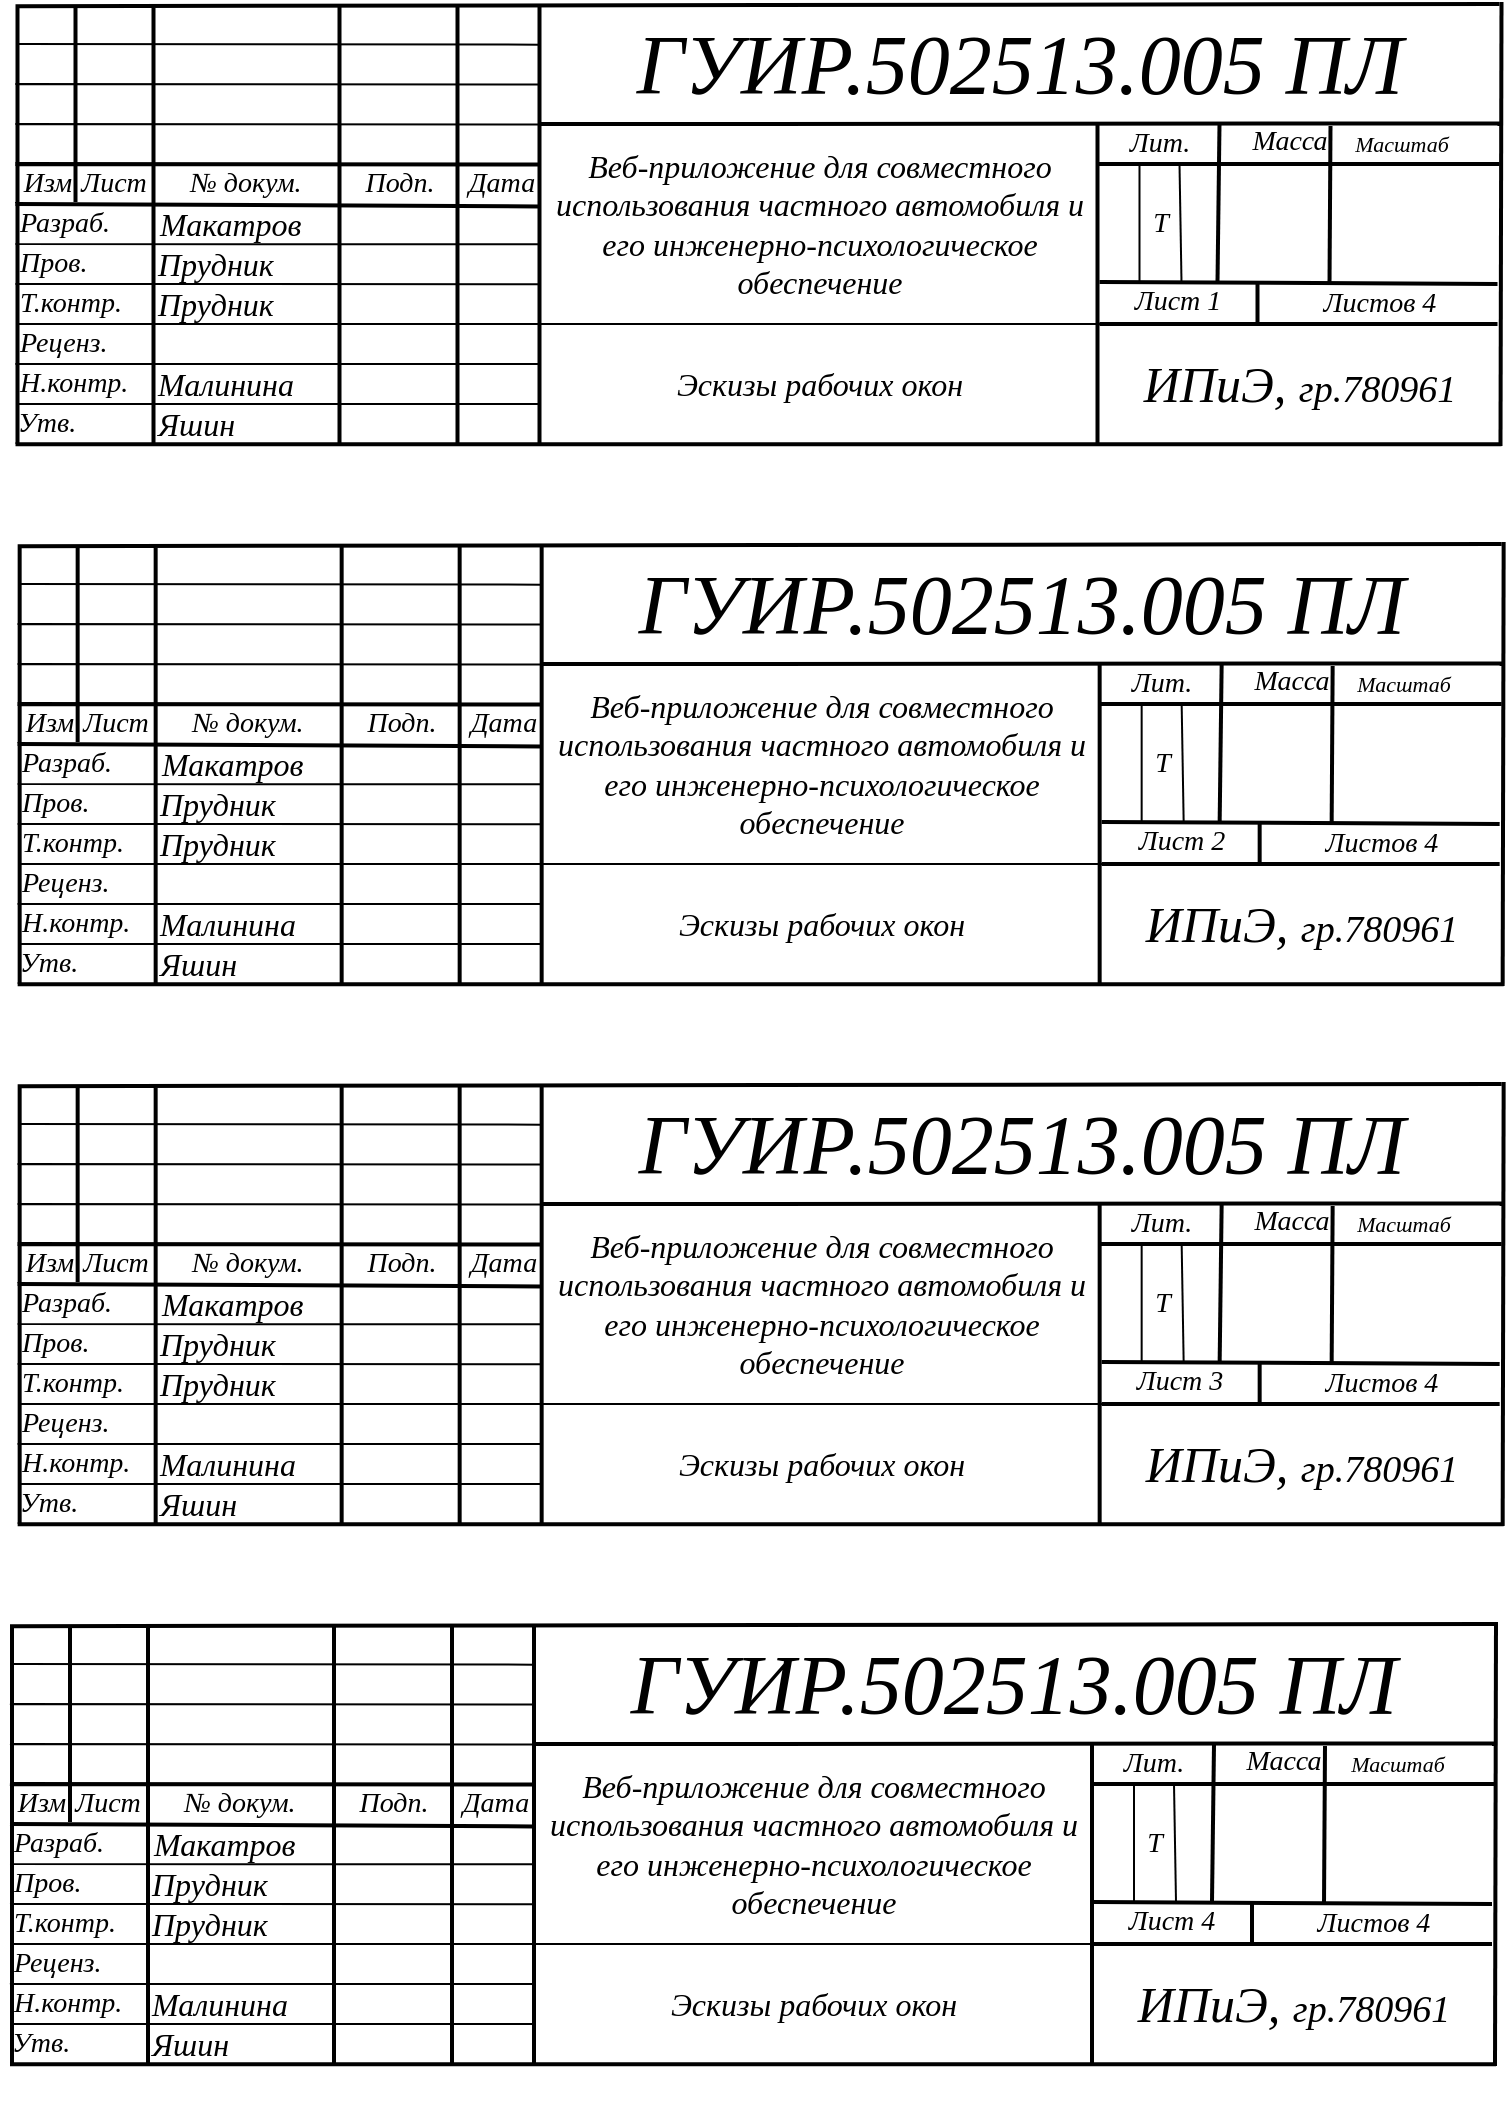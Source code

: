 <mxfile version="13.9.9" type="device"><diagram name="Страница-1" id="Страница-1"><mxGraphModel dx="-4306" dy="-302" grid="1" gridSize="10" guides="1" tooltips="1" connect="1" arrows="1" fold="1" page="1" pageScale="1" pageWidth="827" pageHeight="1169" math="0" shadow="0"><root><mxCell id="0"/><mxCell id="1" value="Блок-схема" parent="0"/><mxCell id="f9cAHA0PAbrqCLWOZRbu-81" style="vsdxID=5;fillColor=#FFFFFF;gradientColor=none;shape=stencil(dY9ZCoAwDERPk1+JDZ7A5R6C1Ra1lVq329sSXBD8m0neDAlQPqt6kiBw9s72ctONV0AFCKGNkk77oIBKoLy1TnbOLqZhP9WRjGq0a2zYOYcxIfBglyL7itFBm18Uk+wfvXpu+I0G8VzDj7x338vDiL+m8gQ=);strokeColor=#000000;strokeWidth=2;labelBackgroundColor=none;rounded=0;html=1;whiteSpace=wrap;fontStyle=2" parent="1" vertex="1"><mxGeometry x="5834.75" y="1221" width="741" height="220" as="geometry"/></mxCell><mxCell id="f9cAHA0PAbrqCLWOZRbu-82" style="vsdxID=6;fillColor=#FFFFFF;gradientColor=none;shape=stencil(pY9LDoAgDERP0z3SIyDeg0SURgWD+Lu9kC78bN3NtG+aKaBanJktSLGkGAa7U5scYA1Sknc2UsoKUAOqLkTbx7D6lv1sClnUFLZy4eCcKAkpzqdrGBzJ/wcr8UKzuJvwE8/dt3Ue8ceoLw==);strokeColor=#000000;strokeWidth=2;labelBackgroundColor=none;rounded=0;html=1;whiteSpace=wrap;fontStyle=2" parent="1" vertex="1"><mxGeometry x="5902.75" y="1223" width="1" height="218" as="geometry"/></mxCell><mxCell id="f9cAHA0PAbrqCLWOZRbu-83" style="vsdxID=29;edgeStyle=none;startArrow=none;endArrow=none;startSize=5;endSize=5;strokeWidth=2;strokeColor=#000000;spacingTop=0;spacingBottom=0;spacingLeft=0;spacingRight=0;verticalAlign=middle;html=1;labelBackgroundColor=none;rounded=0;fontStyle=2" parent="1" edge="1"><mxGeometry relative="1" as="geometry"><Array as="points"/><mxPoint x="5863.75" y="1222" as="sourcePoint"/><mxPoint x="5863.75" y="1320" as="targetPoint"/></mxGeometry></mxCell><mxCell id="f9cAHA0PAbrqCLWOZRbu-84" style="vsdxID=18;edgeStyle=none;startArrow=none;endArrow=none;startSize=5;endSize=5;strokeColor=#000000;spacingTop=0;spacingBottom=0;spacingLeft=0;spacingRight=0;verticalAlign=middle;html=1;labelBackgroundColor=none;rounded=0;fontStyle=2" parent="1" edge="1"><mxGeometry relative="1" as="geometry"><Array as="points"/><mxPoint x="6415.75" y="1301" as="sourcePoint"/><mxPoint x="6416.75" y="1360" as="targetPoint"/></mxGeometry></mxCell><mxCell id="f9cAHA0PAbrqCLWOZRbu-85" style="vsdxID=14;edgeStyle=none;startArrow=none;endArrow=none;startSize=5;endSize=5;strokeWidth=2;strokeColor=#000000;spacingTop=0;spacingBottom=0;spacingLeft=0;spacingRight=0;verticalAlign=middle;html=1;labelBackgroundColor=none;rounded=0;fontStyle=2" parent="1" edge="1"><mxGeometry relative="1" as="geometry"><Array as="points"/><mxPoint x="6454.75" y="1360" as="sourcePoint"/><mxPoint x="6454.75" y="1380" as="targetPoint"/></mxGeometry></mxCell><mxCell id="f9cAHA0PAbrqCLWOZRbu-86" style="vsdxID=13;edgeStyle=none;startArrow=none;endArrow=none;startSize=5;endSize=5;strokeWidth=2;strokeColor=#000000;spacingTop=0;spacingBottom=0;spacingLeft=0;spacingRight=0;verticalAlign=middle;html=1;labelBackgroundColor=none;rounded=0;fontStyle=2" parent="1" edge="1"><mxGeometry relative="1" as="geometry"><Array as="points"/><mxPoint x="6375.75" y="1360" as="sourcePoint"/><mxPoint x="6574.75" y="1361" as="targetPoint"/></mxGeometry></mxCell><mxCell id="f9cAHA0PAbrqCLWOZRbu-87" style="vsdxID=12;edgeStyle=none;startArrow=none;endArrow=none;startSize=5;endSize=5;strokeWidth=2;strokeColor=#000000;spacingTop=0;spacingBottom=0;spacingLeft=0;spacingRight=0;verticalAlign=middle;html=1;labelBackgroundColor=none;rounded=0;fontStyle=2" parent="1" edge="1"><mxGeometry relative="1" as="geometry"><Array as="points"/><mxPoint x="6374.75" y="1281" as="sourcePoint"/><mxPoint x="6374.75" y="1441" as="targetPoint"/></mxGeometry></mxCell><mxCell id="f9cAHA0PAbrqCLWOZRbu-88" style="vsdxID=40;edgeStyle=none;startArrow=none;endArrow=none;startSize=5;endSize=5;strokeWidth=2;strokeColor=#000000;spacingTop=0;spacingBottom=0;spacingLeft=0;spacingRight=0;verticalAlign=middle;html=1;labelBackgroundColor=none;rounded=0;fontStyle=2" parent="1" edge="1"><mxGeometry relative="1" as="geometry"><mxPoint as="offset"/><Array as="points"/><mxPoint x="6374.75" y="1301" as="sourcePoint"/><mxPoint x="6575.75" y="1301" as="targetPoint"/></mxGeometry></mxCell><mxCell id="f9cAHA0PAbrqCLWOZRbu-89" style="vsdxID=11;edgeStyle=none;startArrow=none;endArrow=none;startSize=5;endSize=5;strokeWidth=2;strokeColor=#000000;spacingTop=0;spacingBottom=0;spacingLeft=0;spacingRight=0;verticalAlign=middle;html=1;labelBackgroundColor=none;rounded=0;fontStyle=2" parent="1" edge="1"><mxGeometry relative="1" as="geometry"><Array as="points"/><mxPoint x="6375.75" y="1381" as="sourcePoint"/><mxPoint x="6574.75" y="1381" as="targetPoint"/></mxGeometry></mxCell><mxCell id="f9cAHA0PAbrqCLWOZRbu-90" style="vsdxID=9;edgeStyle=none;startArrow=none;endArrow=none;startSize=5;endSize=5;strokeWidth=2;strokeColor=#000000;spacingTop=0;spacingBottom=0;spacingLeft=0;spacingRight=0;verticalAlign=middle;html=1;labelBackgroundColor=none;rounded=0;fontStyle=2" parent="1" edge="1"><mxGeometry relative="1" as="geometry"><Array as="points"/><mxPoint x="6095.75" y="1222" as="sourcePoint"/><mxPoint x="6095.75" y="1441" as="targetPoint"/></mxGeometry></mxCell><mxCell id="f9cAHA0PAbrqCLWOZRbu-91" style="vsdxID=8;edgeStyle=none;startArrow=none;endArrow=none;startSize=5;endSize=5;strokeWidth=2;strokeColor=#000000;spacingTop=0;spacingBottom=0;spacingLeft=0;spacingRight=0;verticalAlign=middle;html=1;labelBackgroundColor=none;rounded=0;fontStyle=2" parent="1" edge="1"><mxGeometry relative="1" as="geometry"><Array as="points"/><mxPoint x="6054.75" y="1222" as="sourcePoint"/><mxPoint x="6054.75" y="1441" as="targetPoint"/></mxGeometry></mxCell><mxCell id="f9cAHA0PAbrqCLWOZRbu-92" style="vsdxID=7;edgeStyle=none;startArrow=none;endArrow=none;startSize=5;endSize=5;strokeWidth=2;strokeColor=#000000;spacingTop=0;spacingBottom=0;spacingLeft=0;spacingRight=0;verticalAlign=middle;html=1;labelBackgroundColor=none;rounded=0;fontStyle=2" parent="1" edge="1"><mxGeometry relative="1" as="geometry"><Array as="points"/><mxPoint x="5995.75" y="1222" as="sourcePoint"/><mxPoint x="5995.75" y="1441" as="targetPoint"/></mxGeometry></mxCell><mxCell id="f9cAHA0PAbrqCLWOZRbu-93" value="&lt;font style=&quot;font-size:14px;font-family:ISOCPEUR;color:#000000;direction:ltr;letter-spacing:0px;line-height:120%;opacity:1&quot;&gt;&lt;span&gt;№ докум.&lt;br&gt;&lt;/span&gt;&lt;/font&gt;" style="verticalAlign=middle;align=center;vsdxID=30;fillColor=none;gradientColor=none;shape=stencil(nZBLDoAgDERP0z3SIyjew0SURgSD+Lu9kMZoXLhwN9O+tukAlrNpJg1SzDH4QW/URgNYgZTkjA4UkwJUgGXng+6DX1zLfmoymdXo17xh5zmRJ6Q42BWCfc2oJfdAr+Yv+AP9Cb7OJ3H/2JG1HNGz/84klThPVCc=);strokeColor=none;labelBackgroundColor=none;rounded=0;html=1;whiteSpace=wrap;fontStyle=2" parent="1" vertex="1"><mxGeometry x="5903.75" y="1301" width="90" height="20" as="geometry"/></mxCell><mxCell id="f9cAHA0PAbrqCLWOZRbu-94" value="&lt;p style=&quot;margin-left: 0 ; margin-right: 0 ; margin-top: 0px ; margin-bottom: 0px ; text-indent: 0 ; direction: ltr&quot;&gt;&lt;font style=&quot;font-size: 16px ; font-family: &amp;quot;isocpeur&amp;quot; ; color: #000000 ; direction: ltr ; letter-spacing: 0px ; line-height: 120% ; opacity: 1&quot;&gt;&lt;span&gt;Макатров&lt;br&gt;&lt;/span&gt;&lt;/font&gt;&lt;/p&gt;" style="verticalAlign=middle;align=left;vsdxID=33;fillColor=none;gradientColor=none;shape=stencil(nZBLDoAgDERP0z3SIyjew0SURgSD+Lu9kMZoXLhwN9O+tukAlrNpJg1SzDH4QW/URgNYgZTkjA4UkwJUgGXng+6DX1zLfmoymdXo17xh5zmRJ6Q42BWCfc2oJfdAr+Yv+AP9Cb7OJ3H/2JG1HNGz/84klThPVCc=);strokeColor=none;labelBackgroundColor=none;rounded=0;html=1;whiteSpace=wrap;fontStyle=2" parent="1" vertex="1"><mxGeometry x="5903.75" y="1321" width="92" height="20" as="geometry"/></mxCell><mxCell id="f9cAHA0PAbrqCLWOZRbu-95" value="&lt;font style=&quot;font-size:14px;font-family:ISOCPEUR;color:#000000;direction:ltr;letter-spacing:0px;line-height:120%;opacity:1&quot;&gt;&lt;span&gt;Лит.&lt;br&gt;&lt;/span&gt;&lt;/font&gt;" style="verticalAlign=middle;align=center;vsdxID=35;fillColor=none;gradientColor=none;shape=stencil(nZBLDoAgDERP0z3SIyjew0SURgSD+Lu9kMZoXLhwN9O+tukAlrNpJg1SzDH4QW/URgNYgZTkjA4UkwJUgGXng+6DX1zLfmoymdXo17xh5zmRJ6Q42BWCfc2oJfdAr+Yv+AP9Cb7OJ3H/2JG1HNGz/84klThPVCc=);strokeColor=none;labelBackgroundColor=none;rounded=0;html=1;whiteSpace=wrap;fontStyle=2" parent="1" vertex="1"><mxGeometry x="6373.75" y="1277" width="64" height="28" as="geometry"/></mxCell><mxCell id="f9cAHA0PAbrqCLWOZRbu-96" value="&lt;p style=&quot;margin-left: 0 ; margin-right: 0 ; margin-top: 0px ; margin-bottom: 0px ; text-indent: 0 ; direction: ltr&quot;&gt;&lt;font style=&quot;font-size: 25px ; font-family: &amp;quot;isocpeur&amp;quot; ; color: #000000 ; direction: ltr ; letter-spacing: 0px ; line-height: 100% ; opacity: 1&quot;&gt;&lt;span&gt;ИПиЭ,&lt;/span&gt;&lt;/font&gt;&lt;font style=&quot;font-size: 25px ; font-family: &amp;quot;isocpeur&amp;quot; ; color: #000000 ; direction: ltr ; letter-spacing: 0px ; line-height: 100% ; opacity: 1&quot;&gt;&lt;span&gt; &lt;/span&gt;&lt;/font&gt;&lt;font style=&quot;font-size: 19px ; font-family: &amp;quot;isocpeur&amp;quot; ; color: #000000 ; direction: ltr ; letter-spacing: 0px ; line-height: 100% ; opacity: 1&quot;&gt;&lt;span&gt;гр.780961&lt;/span&gt;&lt;/font&gt;&lt;font style=&quot;font-size: 25px ; font-family: &amp;quot;isocpeur&amp;quot; ; color: #000000 ; direction: ltr ; letter-spacing: 0px ; line-height: 100% ; opacity: 1&quot;&gt;&lt;span&gt;&lt;br&gt;&lt;/span&gt;&lt;/font&gt;&lt;/p&gt;" style="verticalAlign=middle;align=center;vsdxID=38;fillColor=none;gradientColor=none;shape=stencil(nZBLDoAgDERP0z3SIyjew0SURgSD+Lu9kMZoXLhwN9O+tukAlrNpJg1SzDH4QW/URgNYgZTkjA4UkwJUgGXng+6DX1zLfmoymdXo17xh5zmRJ6Q42BWCfc2oJfdAr+Yv+AP9Cb7OJ3H/2JG1HNGz/84klThPVCc=);strokeColor=none;labelBackgroundColor=none;rounded=0;html=1;whiteSpace=wrap;fontStyle=2" parent="1" vertex="1"><mxGeometry x="6375.75" y="1381" width="200" height="60" as="geometry"/></mxCell><mxCell id="f9cAHA0PAbrqCLWOZRbu-97" value="&lt;p style=&quot;margin-left: 0 ; margin-right: 0 ; margin-top: 0px ; margin-bottom: 0px ; text-indent: 0 ; direction: ltr&quot;&gt;&lt;font style=&quot;font-size: 16px ; font-family: &amp;quot;isocpeur&amp;quot; ; color: #000000 ; direction: ltr ; letter-spacing: 0px ; line-height: 120% ; opacity: 1&quot;&gt;&lt;span&gt;Веб-приложение для совместного использования частного автомобиля и его инженерно-психологическое обеспечение&lt;/span&gt;&lt;/font&gt;&lt;font style=&quot;font-size: 16px ; font-family: &amp;quot;isocpeur&amp;quot; ; color: #000000 ; direction: ltr ; letter-spacing: 0px ; line-height: 120% ; opacity: 1&quot;&gt;&lt;span&gt;&lt;br&gt;&lt;/span&gt;&lt;/font&gt;&lt;/p&gt;" style="verticalAlign=middle;align=center;vsdxID=39;fillColor=none;gradientColor=none;shape=stencil(nZBLDoAgDERP0z3SIyjew0SURgSD+Lu9kMZoXLhwN9O+tukAlrNpJg1SzDH4QW/URgNYgZTkjA4UkwJUgGXng+6DX1zLfmoymdXo17xh5zmRJ6Q42BWCfc2oJfdAr+Yv+AP9Cb7OJ3H/2JG1HNGz/84klThPVCc=);strokeColor=none;labelBackgroundColor=none;rounded=0;html=1;whiteSpace=wrap;fontStyle=2" parent="1" vertex="1"><mxGeometry x="6093.75" y="1281" width="284" height="100" as="geometry"/></mxCell><mxCell id="f9cAHA0PAbrqCLWOZRbu-98" value="&lt;p style=&quot;align:center;margin-left:0;margin-right:0;margin-top:0px;margin-bottom:0px;text-indent:0;valign:middle;direction:ltr;&quot;&gt;&lt;font style=&quot;font-size:14px;font-family:ISOCPEUR;color:#000000;direction:ltr;letter-spacing:0px;line-height:120%;opacity:1&quot;&gt;&lt;span&gt;Подп&lt;/span&gt;&lt;/font&gt;&lt;font style=&quot;font-size:14px;font-family:ISOCPEUR;color:#000000;direction:ltr;letter-spacing:0px;line-height:120%;opacity:1&quot;&gt;&lt;span&gt;.&lt;br&gt;&lt;/span&gt;&lt;/font&gt;&lt;/p&gt;" style="verticalAlign=middle;align=center;vsdxID=41;fillColor=none;gradientColor=none;shape=stencil(nZBLDoAgDERP0z3SIyjew0SURgSD+Lu9kMZoXLhwN9O+tukAlrNpJg1SzDH4QW/URgNYgZTkjA4UkwJUgGXng+6DX1zLfmoymdXo17xh5zmRJ6Q42BWCfc2oJfdAr+Yv+AP9Cb7OJ3H/2JG1HNGz/84klThPVCc=);strokeColor=none;labelBackgroundColor=none;rounded=0;html=1;whiteSpace=wrap;fontStyle=2" parent="1" vertex="1"><mxGeometry x="5993.75" y="1301" width="64" height="20" as="geometry"/></mxCell><mxCell id="f9cAHA0PAbrqCLWOZRbu-99" value="&lt;font style=&quot;font-size:14px;font-family:ISOCPEUR;color:#000000;direction:ltr;letter-spacing:0px;line-height:120%;opacity:1&quot;&gt;&lt;span&gt;Дата&lt;br&gt;&lt;/span&gt;&lt;/font&gt;" style="verticalAlign=middle;align=center;vsdxID=42;fillColor=none;gradientColor=none;shape=stencil(nZBLDoAgDERP0z3SIyjew0SURgSD+Lu9kMZoXLhwN9O+tukAlrNpJg1SzDH4QW/URgNYgZTkjA4UkwJUgGXng+6DX1zLfmoymdXo17xh5zmRJ6Q42BWCfc2oJfdAr+Yv+AP9Cb7OJ3H/2JG1HNGz/84klThPVCc=);strokeColor=none;labelBackgroundColor=none;rounded=0;html=1;whiteSpace=wrap;fontStyle=2" parent="1" vertex="1"><mxGeometry x="6051.75" y="1301" width="50" height="20" as="geometry"/></mxCell><mxCell id="f9cAHA0PAbrqCLWOZRbu-100" value="&lt;p style=&quot;align:left;margin-left:0;margin-right:0;margin-top:0px;margin-bottom:0px;text-indent:0;valign:middle;direction:ltr;&quot;&gt;&lt;font style=&quot;font-size:16px;font-family:ISOCPEUR;color:#000000;direction:ltr;letter-spacing:0px;line-height:120%;opacity:1&quot;&gt;&lt;span&gt;Яшин&lt;br&gt;&lt;/span&gt;&lt;/font&gt;&lt;/p&gt;" style="verticalAlign=middle;align=left;vsdxID=43;fillColor=none;gradientColor=none;shape=stencil(nZBLDoAgDERP0z3SIyjew0SURgSD+Lu9kMZoXLhwN9O+tukAlrNpJg1SzDH4QW/URgNYgZTkjA4UkwJUgGXng+6DX1zLfmoymdXo17xh5zmRJ6Q42BWCfc2oJfdAr+Yv+AP9Cb7OJ3H/2JG1HNGz/84klThPVCc=);strokeColor=none;labelBackgroundColor=none;rounded=0;html=1;whiteSpace=wrap;fontStyle=2" parent="1" vertex="1"><mxGeometry x="5902.75" y="1421" width="92" height="20" as="geometry"/></mxCell><mxCell id="f9cAHA0PAbrqCLWOZRbu-102" value="&lt;p style=&quot;margin-left: 0 ; margin-right: 0 ; margin-top: 0px ; margin-bottom: 0px ; text-indent: 0 ; direction: ltr&quot;&gt;&lt;font style=&quot;font-size: 14px ; font-family: &amp;#34;isocpeur&amp;#34; ; color: #000000 ; direction: ltr ; letter-spacing: 0px ; line-height: 120% ; opacity: 1&quot;&gt;&lt;span&gt;Листов 4&lt;/span&gt;&lt;/font&gt;&lt;/p&gt;" style="verticalAlign=middle;align=center;vsdxID=47;fillColor=none;gradientColor=none;shape=stencil(nZBLDoAgDERP0z3SIyjew0SURgSD+Lu9kMZoXLhwN9O+tukAlrNpJg1SzDH4QW/URgNYgZTkjA4UkwJUgGXng+6DX1zLfmoymdXo17xh5zmRJ6Q42BWCfc2oJfdAr+Yv+AP9Cb7OJ3H/2JG1HNGz/84klThPVCc=);strokeColor=none;labelBackgroundColor=none;rounded=0;html=1;whiteSpace=wrap;fontStyle=2" parent="1" vertex="1"><mxGeometry x="6457.75" y="1361" width="116" height="20" as="geometry"/></mxCell><mxCell id="f9cAHA0PAbrqCLWOZRbu-103" value="&lt;p style=&quot;align:center;margin-left:0;margin-right:0;margin-top:0px;margin-bottom:0px;text-indent:0;valign:middle;direction:ltr;&quot;&gt;&lt;font style=&quot;font-size:14px;font-family:ISOCPEUR;color:#000000;direction:ltr;letter-spacing:0px;line-height:120%;opacity:1&quot;&gt;&lt;span&gt;Изм&lt;br&gt;&lt;/span&gt;&lt;/font&gt;&lt;/p&gt;" style="verticalAlign=middle;align=center;vsdxID=48;fillColor=none;gradientColor=none;shape=stencil(nZBLDoAgDERP0z3SIyjew0SURgSD+Lu9kMZoXLhwN9O+tukAlrNpJg1SzDH4QW/URgNYgZTkjA4UkwJUgGXng+6DX1zLfmoymdXo17xh5zmRJ6Q42BWCfc2oJfdAr+Yv+AP9Cb7OJ3H/2JG1HNGz/84klThPVCc=);strokeColor=none;labelBackgroundColor=none;rounded=0;html=1;whiteSpace=wrap;fontStyle=2" parent="1" vertex="1"><mxGeometry x="5828.75" y="1301" width="42" height="20" as="geometry"/></mxCell><mxCell id="f9cAHA0PAbrqCLWOZRbu-104" value="&lt;font style=&quot;font-size:14px;font-family:ISOCPEUR;color:#000000;direction:ltr;letter-spacing:0px;line-height:120%;opacity:1&quot;&gt;&lt;span&gt;Лист&lt;br&gt;&lt;/span&gt;&lt;/font&gt;" style="verticalAlign=middle;align=center;vsdxID=49;fillColor=none;gradientColor=none;shape=stencil(nZBLDoAgDERP0z3SIyjew0SURgSD+Lu9kMZoXLhwN9O+tukAlrNpJg1SzDH4QW/URgNYgZTkjA4UkwJUgGXng+6DX1zLfmoymdXo17xh5zmRJ6Q42BWCfc2oJfdAr+Yv+AP9Cb7OJ3H/2JG1HNGz/84klThPVCc=);strokeColor=none;labelBackgroundColor=none;rounded=0;html=1;whiteSpace=wrap;fontStyle=2" parent="1" vertex="1"><mxGeometry x="5857.75" y="1301" width="50" height="20" as="geometry"/></mxCell><mxCell id="f9cAHA0PAbrqCLWOZRbu-105" value="&lt;p style=&quot;align:left;margin-left:0;margin-right:0;margin-top:0px;margin-bottom:0px;text-indent:0;valign:middle;direction:ltr;&quot;&gt;&lt;font style=&quot;font-size:14px;font-family:ISOCPEUR;color:#000000;direction:ltr;letter-spacing:0px;line-height:120%;opacity:1&quot;&gt;&lt;span&gt;Пров.&lt;br&gt;&lt;/span&gt;&lt;/font&gt;&lt;/p&gt;" style="verticalAlign=middle;align=left;vsdxID=50;fillColor=none;gradientColor=none;shape=stencil(nZBLDoAgDERP0z3SIyjew0SURgSD+Lu9kMZoXLhwN9O+tukAlrNpJg1SzDH4QW/URgNYgZTkjA4UkwJUgGXng+6DX1zLfmoymdXo17xh5zmRJ6Q42BWCfc2oJfdAr+Yv+AP9Cb7OJ3H/2JG1HNGz/84klThPVCc=);strokeColor=none;labelBackgroundColor=none;rounded=0;html=1;whiteSpace=wrap;fontStyle=2" parent="1" vertex="1"><mxGeometry x="5833.75" y="1341" width="70" height="20" as="geometry"/></mxCell><mxCell id="f9cAHA0PAbrqCLWOZRbu-106" value="&lt;p style=&quot;align:left;margin-left:0;margin-right:0;margin-top:0px;margin-bottom:0px;text-indent:0;valign:middle;direction:ltr;&quot;&gt;&lt;font style=&quot;font-size:14px;font-family:ISOCPEUR;color:#000000;direction:ltr;letter-spacing:0px;line-height:120%;opacity:1&quot;&gt;&lt;span&gt;Разраб.&lt;br&gt;&lt;/span&gt;&lt;/font&gt;&lt;/p&gt;" style="verticalAlign=middle;align=left;vsdxID=51;fillColor=none;gradientColor=none;shape=stencil(nZBLDoAgDERP0z3SIyjew0SURgSD+Lu9kMZoXLhwN9O+tukAlrNpJg1SzDH4QW/URgNYgZTkjA4UkwJUgGXng+6DX1zLfmoymdXo17xh5zmRJ6Q42BWCfc2oJfdAr+Yv+AP9Cb7OJ3H/2JG1HNGz/84klThPVCc=);strokeColor=none;labelBackgroundColor=none;rounded=0;html=1;whiteSpace=wrap;fontStyle=2" parent="1" vertex="1"><mxGeometry x="5833.75" y="1321" width="70" height="20" as="geometry"/></mxCell><mxCell id="f9cAHA0PAbrqCLWOZRbu-107" value="&lt;p style=&quot;align:left;margin-left:0;margin-right:0;margin-top:0px;margin-bottom:0px;text-indent:0;valign:middle;direction:ltr;&quot;&gt;&lt;font style=&quot;font-size:14px;font-family:ISOCPEUR;color:#000000;direction:ltr;letter-spacing:0px;line-height:120%;opacity:1&quot;&gt;&lt;span&gt;Т.контр&lt;/span&gt;&lt;/font&gt;&lt;font style=&quot;font-size:14px;font-family:ISOCPEUR;color:#000000;direction:ltr;letter-spacing:0px;line-height:120%;opacity:1&quot;&gt;&lt;span&gt;.&lt;br&gt;&lt;/span&gt;&lt;/font&gt;&lt;/p&gt;" style="verticalAlign=middle;align=left;vsdxID=52;fillColor=none;gradientColor=none;shape=stencil(nZBLDoAgDERP0z3SIyjew0SURgSD+Lu9kMZoXLhwN9O+tukAlrNpJg1SzDH4QW/URgNYgZTkjA4UkwJUgGXng+6DX1zLfmoymdXo17xh5zmRJ6Q42BWCfc2oJfdAr+Yv+AP9Cb7OJ3H/2JG1HNGz/84klThPVCc=);strokeColor=none;labelBackgroundColor=none;rounded=0;html=1;whiteSpace=wrap;fontStyle=2" parent="1" vertex="1"><mxGeometry x="5833.75" y="1361" width="80" height="20" as="geometry"/></mxCell><mxCell id="f9cAHA0PAbrqCLWOZRbu-108" value="&lt;p style=&quot;align:left;margin-left:0;margin-right:0;margin-top:0px;margin-bottom:0px;text-indent:0;valign:middle;direction:ltr;&quot;&gt;&lt;font style=&quot;font-size:14px;font-family:ISOCPEUR;color:#000000;direction:ltr;letter-spacing:0px;line-height:120%;opacity:1&quot;&gt;&lt;span&gt;Утв.&lt;br&gt;&lt;/span&gt;&lt;/font&gt;&lt;/p&gt;" style="verticalAlign=middle;align=left;vsdxID=53;fillColor=none;gradientColor=none;shape=stencil(nZBLDoAgDERP0z3SIyjew0SURgSD+Lu9kMZoXLhwN9O+tukAlrNpJg1SzDH4QW/URgNYgZTkjA4UkwJUgGXng+6DX1zLfmoymdXo17xh5zmRJ6Q42BWCfc2oJfdAr+Yv+AP9Cb7OJ3H/2JG1HNGz/84klThPVCc=);strokeColor=none;labelBackgroundColor=none;rounded=0;html=1;whiteSpace=wrap;fontStyle=2" parent="1" vertex="1"><mxGeometry x="5832.75" y="1421" width="70" height="20" as="geometry"/></mxCell><mxCell id="f9cAHA0PAbrqCLWOZRbu-109" value="&lt;font style=&quot;font-size:14px;font-family:ISOCPEUR;color:#000000;direction:ltr;letter-spacing:0px;line-height:120%;opacity:1&quot;&gt;&lt;span&gt;Т&lt;br&gt;&lt;/span&gt;&lt;/font&gt;" style="verticalAlign=middle;align=center;vsdxID=54;fillColor=none;gradientColor=none;shape=stencil(nZBLDoAgDERP0z3SIyjew0SURgSD+Lu9kMZoXLhwN9O+tukAlrNpJg1SzDH4QW/URgNYgZTkjA4UkwJUgGXng+6DX1zLfmoymdXo17xh5zmRJ6Q42BWCfc2oJfdAr+Yv+AP9Cb7OJ3H/2JG1HNGz/84klThPVCc=);strokeColor=none;spacingTop=-1;spacingBottom=-1;spacingLeft=-1;spacingRight=-1;labelBackgroundColor=none;rounded=0;html=1;whiteSpace=wrap;fontStyle=2" parent="1" vertex="1"><mxGeometry x="6395.75" y="1301" width="21" height="59" as="geometry"/></mxCell><mxCell id="f9cAHA0PAbrqCLWOZRbu-110" value="&lt;p style=&quot;align:left;margin-left:0;margin-right:0;margin-top:0px;margin-bottom:0px;text-indent:0;valign:middle;direction:ltr;&quot;&gt;&lt;font style=&quot;font-size:14px;font-family:ISOCPEUR;color:#000000;direction:ltr;letter-spacing:0px;line-height:120%;opacity:1&quot;&gt;&lt;span&gt;Реценз.&lt;br&gt;&lt;/span&gt;&lt;/font&gt;&lt;/p&gt;" style="verticalAlign=middle;align=left;vsdxID=55;fillColor=none;gradientColor=none;shape=stencil(nZBLDoAgDERP0z3SIyjew0SURgSD+Lu9kMZoXLhwN9O+tukAlrNpJg1SzDH4QW/URgNYgZTkjA4UkwJUgGXng+6DX1zLfmoymdXo17xh5zmRJ6Q42BWCfc2oJfdAr+Yv+AP9Cb7OJ3H/2JG1HNGz/84klThPVCc=);strokeColor=none;labelBackgroundColor=none;rounded=0;html=1;whiteSpace=wrap;fontStyle=2" parent="1" vertex="1"><mxGeometry x="5833.75" y="1381" width="70" height="20" as="geometry"/></mxCell><mxCell id="f9cAHA0PAbrqCLWOZRbu-111" value="&lt;p style=&quot;margin-left: 0 ; margin-right: 0 ; margin-top: 0px ; margin-bottom: 0px ; text-indent: 0 ; direction: ltr&quot;&gt;&lt;font style=&quot;font-size: 16px ; font-family: &amp;quot;isocpeur&amp;quot; ; color: #000000 ; direction: ltr ; letter-spacing: 0px ; line-height: 120% ; opacity: 1&quot;&gt;&lt;span&gt;Малинина&lt;/span&gt;&lt;/font&gt;&lt;font style=&quot;font-size: 16px ; font-family: &amp;quot;isocpeur&amp;quot; ; color: #000000 ; direction: ltr ; letter-spacing: 0px ; line-height: 120% ; opacity: 1&quot;&gt;&lt;span&gt;&lt;br&gt;&lt;/span&gt;&lt;/font&gt;&lt;/p&gt;" style="verticalAlign=middle;align=left;vsdxID=56;fillColor=none;gradientColor=none;shape=stencil(nZBLDoAgDERP0z3SIyjew0SURgSD+Lu9kMZoXLhwN9O+tukAlrNpJg1SzDH4QW/URgNYgZTkjA4UkwJUgGXng+6DX1zLfmoymdXo17xh5zmRJ6Q42BWCfc2oJfdAr+Yv+AP9Cb7OJ3H/2JG1HNGz/84klThPVCc=);strokeColor=none;labelBackgroundColor=none;rounded=0;html=1;whiteSpace=wrap;fontStyle=2" parent="1" vertex="1"><mxGeometry x="5902.75" y="1401" width="98" height="20" as="geometry"/></mxCell><mxCell id="f9cAHA0PAbrqCLWOZRbu-112" value="&lt;font style=&quot;font-size:14px;font-family:ISOCPEUR;color:#000000;direction:ltr;letter-spacing:0px;line-height:120%;opacity:1&quot;&gt;&lt;span&gt;Масса&lt;br&gt;&lt;/span&gt;&lt;/font&gt;" style="verticalAlign=middle;align=center;vsdxID=57;fillColor=none;gradientColor=none;shape=stencil(nZBLDoAgDERP0z3SIyjew0SURgSD+Lu9kMZoXLhwN9O+tukAlrNpJg1SzDH4QW/URgNYgZTkjA4UkwJUgGXng+6DX1zLfmoymdXo17xh5zmRJ6Q42BWCfc2oJfdAr+Yv+AP9Cb7OJ3H/2JG1HNGz/84klThPVCc=);strokeColor=none;labelBackgroundColor=none;rounded=0;html=1;whiteSpace=wrap;fontStyle=2" parent="1" vertex="1"><mxGeometry x="6437.75" y="1276" width="66" height="28" as="geometry"/></mxCell><mxCell id="f9cAHA0PAbrqCLWOZRbu-113" value="&lt;font style=&quot;font-size:11px;font-family:ISOCPEUR;color:#000000;direction:ltr;letter-spacing:0px;line-height:120%;opacity:1&quot;&gt;&lt;span&gt;Масштаб&lt;br&gt;&lt;/span&gt;&lt;/font&gt;" style="verticalAlign=middle;align=center;vsdxID=58;fillColor=none;gradientColor=none;shape=stencil(nZBLDoAgDERP0z3SIyjew0SURgSD+Lu9kMZoXLhwN9O+tukAlrNpJg1SzDH4QW/URgNYgZTkjA4UkwJUgGXng+6DX1zLfmoymdXo17xh5zmRJ6Q42BWCfc2oJfdAr+Yv+AP9Cb7OJ3H/2JG1HNGz/84klThPVCc=);strokeColor=none;labelBackgroundColor=none;rounded=0;html=1;whiteSpace=wrap;fontStyle=2" parent="1" vertex="1"><mxGeometry x="6490.25" y="1277" width="74" height="28" as="geometry"/></mxCell><mxCell id="f9cAHA0PAbrqCLWOZRbu-114" value="&lt;p style=&quot;align:left;margin-left:0;margin-right:0;margin-top:0px;margin-bottom:0px;text-indent:0;valign:middle;direction:ltr;&quot;&gt;&lt;font style=&quot;font-size:14px;font-family:ISOCPEUR;color:#000000;direction:ltr;letter-spacing:0px;line-height:120%;opacity:1&quot;&gt;&lt;span&gt;Н.контр.&lt;br&gt;&lt;/span&gt;&lt;/font&gt;&lt;/p&gt;" style="verticalAlign=middle;align=left;vsdxID=89;fillColor=none;gradientColor=none;shape=stencil(nZBLDoAgDERP0z3SIyjew0SURgSD+Lu9kMZoXLhwN9O+tukAlrNpJg1SzDH4QW/URgNYgZTkjA4UkwJUgGXng+6DX1zLfmoymdXo17xh5zmRJ6Q42BWCfc2oJfdAr+Yv+AP9Cb7OJ3H/2JG1HNGz/84klThPVCc=);strokeColor=none;labelBackgroundColor=none;rounded=0;html=1;whiteSpace=wrap;fontStyle=2" parent="1" vertex="1"><mxGeometry x="5833.75" y="1401" width="80" height="20" as="geometry"/></mxCell><mxCell id="f9cAHA0PAbrqCLWOZRbu-115" value="&lt;p style=&quot;margin-left: 0 ; margin-right: 0 ; margin-top: 0px ; margin-bottom: 0px ; text-indent: 0 ; direction: ltr&quot;&gt;&lt;font style=&quot;font-size: 16px ; font-family: &amp;quot;isocpeur&amp;quot; ; color: #000000 ; direction: ltr ; letter-spacing: 0px ; line-height: 120% ; opacity: 1&quot;&gt;&lt;span&gt;Прудник&lt;/span&gt;&lt;/font&gt;&lt;font style=&quot;font-size: 16px ; font-family: &amp;quot;isocpeur&amp;quot; ; color: #000000 ; direction: ltr ; letter-spacing: 0px ; line-height: 120% ; opacity: 1&quot;&gt;&lt;span&gt;&lt;br&gt;&lt;/span&gt;&lt;/font&gt;&lt;/p&gt;" style="verticalAlign=middle;align=left;vsdxID=184;fillColor=none;gradientColor=none;shape=stencil(nZBLDoAgDERP0z3SIyjew0SURgSD+Lu9kMZoXLhwN9O+tukAlrNpJg1SzDH4QW/URgNYgZTkjA4UkwJUgGXng+6DX1zLfmoymdXo17xh5zmRJ6Q42BWCfc2oJfdAr+Yv+AP9Cb7OJ3H/2JG1HNGz/84klThPVCc=);strokeColor=none;labelBackgroundColor=none;rounded=0;html=1;whiteSpace=wrap;fontStyle=2" parent="1" vertex="1"><mxGeometry x="5902.75" y="1341" width="92" height="20" as="geometry"/></mxCell><mxCell id="f9cAHA0PAbrqCLWOZRbu-116" value="&lt;p style=&quot;margin-left: 0 ; margin-right: 0 ; margin-top: 0px ; margin-bottom: 0px ; text-indent: 0 ; direction: ltr&quot;&gt;&lt;font style=&quot;font-size: 16px ; font-family: &amp;quot;isocpeur&amp;quot; ; color: #000000 ; direction: ltr ; letter-spacing: 0px ; line-height: 120% ; opacity: 1&quot;&gt;&lt;span&gt;Прудник&lt;/span&gt;&lt;/font&gt;&lt;font style=&quot;font-size: 16px ; font-family: &amp;quot;isocpeur&amp;quot; ; color: #000000 ; direction: ltr ; letter-spacing: 0px ; line-height: 120% ; opacity: 1&quot;&gt;&lt;span&gt;&lt;br&gt;&lt;/span&gt;&lt;/font&gt;&lt;/p&gt;" style="verticalAlign=middle;align=left;vsdxID=185;fillColor=none;gradientColor=none;shape=stencil(nZBLDoAgDERP0z3SIyjew0SURgSD+Lu9kMZoXLhwN9O+tukAlrNpJg1SzDH4QW/URgNYgZTkjA4UkwJUgGXng+6DX1zLfmoymdXo17xh5zmRJ6Q42BWCfc2oJfdAr+Yv+AP9Cb7OJ3H/2JG1HNGz/84klThPVCc=);strokeColor=none;labelBackgroundColor=none;rounded=0;html=1;whiteSpace=wrap;fontStyle=2" parent="1" vertex="1"><mxGeometry x="5902.75" y="1361" width="92" height="20" as="geometry"/></mxCell><mxCell id="f9cAHA0PAbrqCLWOZRbu-117" value="&lt;p style=&quot;margin-left: 0 ; margin-right: 0 ; margin-top: 0px ; margin-bottom: 0px ; text-indent: 0 ; direction: ltr&quot;&gt;&lt;font style=&quot;font-size: 42px ; font-family: &amp;#34;isocpeur&amp;#34; ; color: #000000 ; direction: ltr ; letter-spacing: 0px ; line-height: 100% ; opacity: 1&quot;&gt;&lt;span&gt;ГУИР.&lt;/span&gt;&lt;/font&gt;&lt;font style=&quot;font-size: 42px ; font-family: &amp;#34;isocpeur&amp;#34; ; color: #000000 ; direction: ltr ; letter-spacing: 0px ; line-height: 100% ; opacity: 1&quot;&gt;&lt;span&gt;502513&lt;/span&gt;&lt;/font&gt;&lt;font style=&quot;font-size: 42px ; font-family: &amp;#34;isocpeur&amp;#34; ; color: #000000 ; direction: ltr ; letter-spacing: 0px ; line-height: 100% ; opacity: 1&quot;&gt;&lt;span&gt;.&lt;/span&gt;&lt;/font&gt;&lt;font style=&quot;font-size: 42px ; font-family: &amp;#34;isocpeur&amp;#34; ; color: #000000 ; direction: ltr ; letter-spacing: 0px ; line-height: 100% ; opacity: 1&quot;&gt;&lt;span&gt;0&lt;/span&gt;&lt;/font&gt;&lt;font style=&quot;font-size: 42px ; font-family: &amp;#34;isocpeur&amp;#34; ; color: #000000 ; direction: ltr ; letter-spacing: 0px ; line-height: 100% ; opacity: 1&quot;&gt;&lt;span&gt;05&lt;/span&gt;&lt;/font&gt;&lt;font style=&quot;font-size: 42px ; font-family: &amp;#34;isocpeur&amp;#34; ; color: #000000 ; direction: ltr ; letter-spacing: 0px ; line-height: 100% ; opacity: 1&quot;&gt;&lt;span&gt;&amp;nbsp;ПЛ&lt;/span&gt;&lt;/font&gt;&lt;font style=&quot;font-size: 42px ; font-family: &amp;#34;isocpeur&amp;#34; ; color: #000000 ; direction: ltr ; letter-spacing: 0px ; line-height: 100% ; opacity: 1&quot;&gt;&lt;span&gt;&lt;br&gt;&lt;/span&gt;&lt;/font&gt;&lt;/p&gt;" style="verticalAlign=middle;align=center;vsdxID=310;fillColor=none;gradientColor=none;shape=stencil(nZBLDoAgDERP0z3SIyjew0SURgSD+Lu9kMZoXLhwN9O+tukAlrNpJg1SzDH4QW/URgNYgZTkjA4UkwJUgGXng+6DX1zLfmoymdXo17xh5zmRJ6Q42BWCfc2oJfdAr+Yv+AP9Cb7OJ3H/2JG1HNGz/84klThPVCc=);strokeColor=none;labelBackgroundColor=none;rounded=0;html=1;whiteSpace=wrap;fontStyle=2" parent="1" vertex="1"><mxGeometry x="6095.75" y="1221" width="480" height="60" as="geometry"/></mxCell><mxCell id="f9cAHA0PAbrqCLWOZRbu-119" value="&lt;p style=&quot;margin-left: 0 ; margin-right: 0 ; margin-top: 0px ; margin-bottom: 0px ; text-indent: 0 ; direction: ltr&quot;&gt;&lt;font style=&quot;font-size: 16px ; font-family: &amp;#34;isocpeur&amp;#34; ; color: #000000 ; direction: ltr ; letter-spacing: 0px ; line-height: 120% ; opacity: 1&quot;&gt;&lt;span&gt;Эскизы рабочих окон&lt;/span&gt;&lt;/font&gt;&lt;/p&gt;" style="verticalAlign=middle;align=center;vsdxID=488;fillColor=none;gradientColor=none;shape=stencil(nZBLDoAgDERP0z3SIyjew0SURgSD+Lu9kMZoXLhwN9O+tukAlrNpJg1SzDH4QW/URgNYgZTkjA4UkwJUgGXng+6DX1zLfmoymdXo17xh5zmRJ6Q42BWCfc2oJfdAr+Yv+AP9Cb7OJ3H/2JG1HNGz/84klThPVCc=);strokeColor=none;labelBackgroundColor=none;rounded=0;html=1;whiteSpace=wrap;fontStyle=2" parent="1" vertex="1"><mxGeometry x="6093.75" y="1361" width="284" height="100" as="geometry"/></mxCell><mxCell id="f9cAHA0PAbrqCLWOZRbu-120" style="fontStyle=2" parent="1" vertex="1"><mxGeometry x="6095.75" y="1281" as="geometry"/></mxCell><mxCell id="f9cAHA0PAbrqCLWOZRbu-121" style="fontStyle=2" parent="1" vertex="1"><mxGeometry x="6562.25" y="1282" as="geometry"/></mxCell><mxCell id="f9cAHA0PAbrqCLWOZRbu-122" style="vsdxID=10;edgeStyle=none;startArrow=none;endArrow=none;startSize=5;endSize=5;strokeWidth=2;strokeColor=#000000;spacingTop=0;spacingBottom=0;spacingLeft=0;spacingRight=0;verticalAlign=middle;html=1;labelBackgroundColor=none;rounded=0;fontStyle=2" parent="1" source="f9cAHA0PAbrqCLWOZRbu-120" edge="1"><mxGeometry relative="1" as="geometry"><Array as="points"><mxPoint x="6095.75" y="1281"/><mxPoint x="6575.74" y="1280.74"/></Array><mxPoint x="6575.75" y="1282" as="targetPoint"/></mxGeometry></mxCell><mxCell id="f9cAHA0PAbrqCLWOZRbu-123" style="fontStyle=2" parent="1" vertex="1"><mxGeometry x="6435.75" y="1281" as="geometry"/></mxCell><mxCell id="f9cAHA0PAbrqCLWOZRbu-124" style="fontStyle=2" parent="1" vertex="1"><mxGeometry x="6434.75" y="1360" as="geometry"/></mxCell><mxCell id="f9cAHA0PAbrqCLWOZRbu-125" style="vsdxID=15;edgeStyle=none;startArrow=none;endArrow=none;startSize=5;endSize=5;strokeWidth=2;strokeColor=#000000;spacingTop=0;spacingBottom=0;spacingLeft=0;spacingRight=0;verticalAlign=middle;html=1;labelBackgroundColor=none;rounded=0;fontStyle=2" parent="1" source="f9cAHA0PAbrqCLWOZRbu-123" target="f9cAHA0PAbrqCLWOZRbu-124" edge="1"><mxGeometry relative="1" as="geometry"><Array as="points"><mxPoint x="6435.75" y="1281"/></Array></mxGeometry></mxCell><mxCell id="f9cAHA0PAbrqCLWOZRbu-126" style="fontStyle=2" parent="1" vertex="1"><mxGeometry x="6095.75" y="1341" as="geometry"/></mxCell><mxCell id="f9cAHA0PAbrqCLWOZRbu-127" style="vsdxID=28;edgeStyle=none;startArrow=none;endArrow=none;startSize=5;endSize=5;strokeColor=#000000;spacingTop=0;spacingBottom=0;spacingLeft=0;spacingRight=0;verticalAlign=middle;html=1;labelBackgroundColor=none;rounded=0;fontStyle=2" parent="1" source="f9cAHA0PAbrqCLWOZRbu-81" target="f9cAHA0PAbrqCLWOZRbu-126" edge="1"><mxGeometry relative="1" as="geometry"><Array as="points"><mxPoint x="5833.75" y="1341"/><mxPoint x="6095.75" y="1341.16"/></Array></mxGeometry></mxCell><mxCell id="f9cAHA0PAbrqCLWOZRbu-128" style="fontStyle=2" parent="1" vertex="1"><mxGeometry x="6095.75" y="1301" as="geometry"/></mxCell><mxCell id="f9cAHA0PAbrqCLWOZRbu-129" style="vsdxID=27;edgeStyle=none;startArrow=none;endArrow=none;startSize=5;endSize=5;strokeWidth=2;strokeColor=#000000;spacingTop=0;spacingBottom=0;spacingLeft=0;spacingRight=0;verticalAlign=middle;html=1;labelBackgroundColor=none;rounded=0;fontStyle=2" parent="1" source="f9cAHA0PAbrqCLWOZRbu-81" target="f9cAHA0PAbrqCLWOZRbu-128" edge="1"><mxGeometry relative="1" as="geometry"><Array as="points"><mxPoint x="5833.75" y="1301"/><mxPoint x="6095.75" y="1301.23"/></Array></mxGeometry></mxCell><mxCell id="f9cAHA0PAbrqCLWOZRbu-130" style="fontStyle=2" parent="1" vertex="1"><mxGeometry x="6095.75" y="1241" as="geometry"/></mxCell><mxCell id="f9cAHA0PAbrqCLWOZRbu-131" style="vsdxID=26;edgeStyle=none;startArrow=none;endArrow=none;startSize=5;endSize=5;strokeColor=#000000;spacingTop=0;spacingBottom=0;spacingLeft=0;spacingRight=0;verticalAlign=middle;html=1;labelBackgroundColor=none;rounded=0;fontStyle=2" parent="1" source="f9cAHA0PAbrqCLWOZRbu-81" target="f9cAHA0PAbrqCLWOZRbu-130" edge="1"><mxGeometry relative="1" as="geometry"><Array as="points"><mxPoint x="5834.75" y="1241"/><mxPoint x="6095.75" y="1241.32"/></Array></mxGeometry></mxCell><mxCell id="f9cAHA0PAbrqCLWOZRbu-132" style="fontStyle=2" parent="1" vertex="1"><mxGeometry x="6095.75" y="1261" as="geometry"/></mxCell><mxCell id="f9cAHA0PAbrqCLWOZRbu-133" style="vsdxID=25;edgeStyle=none;startArrow=none;endArrow=none;startSize=5;endSize=5;strokeColor=#000000;spacingTop=0;spacingBottom=0;spacingLeft=0;spacingRight=0;verticalAlign=middle;html=1;labelBackgroundColor=none;rounded=0;fontStyle=2" parent="1" source="f9cAHA0PAbrqCLWOZRbu-81" target="f9cAHA0PAbrqCLWOZRbu-132" edge="1"><mxGeometry relative="1" as="geometry"><Array as="points"><mxPoint x="5833.75" y="1261"/><mxPoint x="6095.75" y="1261.29"/></Array></mxGeometry></mxCell><mxCell id="f9cAHA0PAbrqCLWOZRbu-134" style="fontStyle=2" parent="1" vertex="1"><mxGeometry x="6095.75" y="1281" as="geometry"/></mxCell><mxCell id="f9cAHA0PAbrqCLWOZRbu-135" style="vsdxID=24;edgeStyle=none;startArrow=none;endArrow=none;startSize=5;endSize=5;strokeColor=#000000;spacingTop=0;spacingBottom=0;spacingLeft=0;spacingRight=0;verticalAlign=middle;html=1;labelBackgroundColor=none;rounded=0;fontStyle=2" parent="1" source="f9cAHA0PAbrqCLWOZRbu-81" target="f9cAHA0PAbrqCLWOZRbu-134" edge="1"><mxGeometry relative="1" as="geometry"><Array as="points"><mxPoint x="5833.75" y="1281"/><mxPoint x="6095.75" y="1281.26"/></Array></mxGeometry></mxCell><mxCell id="f9cAHA0PAbrqCLWOZRbu-136" style="fontStyle=2" parent="1" vertex="1"><mxGeometry x="6095.75" y="1322" as="geometry"/></mxCell><mxCell id="f9cAHA0PAbrqCLWOZRbu-137" style="vsdxID=23;edgeStyle=none;startArrow=none;endArrow=none;startSize=5;endSize=5;strokeWidth=2;strokeColor=#000000;spacingTop=0;spacingBottom=0;spacingLeft=0;spacingRight=0;verticalAlign=middle;html=1;labelBackgroundColor=none;rounded=0;fontStyle=2" parent="1" source="f9cAHA0PAbrqCLWOZRbu-81" target="f9cAHA0PAbrqCLWOZRbu-136" edge="1"><mxGeometry relative="1" as="geometry"><Array as="points"><mxPoint x="5833.75" y="1321"/><mxPoint x="6095.75" y="1322.19"/></Array></mxGeometry></mxCell><mxCell id="f9cAHA0PAbrqCLWOZRbu-138" style="fontStyle=2" parent="1" vertex="1"><mxGeometry x="6095.75" y="1361" as="geometry"/></mxCell><mxCell id="f9cAHA0PAbrqCLWOZRbu-139" style="vsdxID=22;edgeStyle=none;startArrow=none;endArrow=none;startSize=5;endSize=5;strokeColor=#000000;spacingTop=0;spacingBottom=0;spacingLeft=0;spacingRight=0;verticalAlign=middle;html=1;labelBackgroundColor=none;rounded=0;fontStyle=2" parent="1" source="f9cAHA0PAbrqCLWOZRbu-81" target="f9cAHA0PAbrqCLWOZRbu-138" edge="1"><mxGeometry relative="1" as="geometry"><Array as="points"><mxPoint x="5833.75" y="1361"/><mxPoint x="6095.75" y="1361.13"/></Array></mxGeometry></mxCell><mxCell id="f9cAHA0PAbrqCLWOZRbu-140" style="fontStyle=2" parent="1" vertex="1"><mxGeometry x="6379.75" y="1381" as="geometry"/></mxCell><mxCell id="f9cAHA0PAbrqCLWOZRbu-141" style="vsdxID=21;edgeStyle=none;startArrow=none;endArrow=none;startSize=5;endSize=5;strokeColor=#000000;spacingTop=0;spacingBottom=0;spacingLeft=0;spacingRight=0;verticalAlign=middle;html=1;labelBackgroundColor=none;rounded=0;exitX=0;exitY=0.727;exitDx=0;exitDy=0;exitPerimeter=0;fontStyle=2" parent="1" source="f9cAHA0PAbrqCLWOZRbu-81" target="f9cAHA0PAbrqCLWOZRbu-140" edge="1"><mxGeometry relative="1" as="geometry"><mxPoint as="offset"/><Array as="points"/></mxGeometry></mxCell><mxCell id="f9cAHA0PAbrqCLWOZRbu-142" style="fontStyle=2" parent="1" vertex="1"><mxGeometry x="6095.75" y="1401" as="geometry"/></mxCell><mxCell id="f9cAHA0PAbrqCLWOZRbu-143" style="vsdxID=20;edgeStyle=none;startArrow=none;endArrow=none;startSize=5;endSize=5;strokeColor=#000000;spacingTop=0;spacingBottom=0;spacingLeft=0;spacingRight=0;verticalAlign=middle;html=1;labelBackgroundColor=none;rounded=0;fontStyle=2" parent="1" source="f9cAHA0PAbrqCLWOZRbu-81" target="f9cAHA0PAbrqCLWOZRbu-142" edge="1"><mxGeometry relative="1" as="geometry"><Array as="points"><mxPoint x="5833.75" y="1401"/><mxPoint x="6095.75" y="1401.06"/></Array></mxGeometry></mxCell><mxCell id="f9cAHA0PAbrqCLWOZRbu-144" style="fontStyle=2" parent="1" vertex="1"><mxGeometry x="6491.25" y="1282" as="geometry"/></mxCell><mxCell id="f9cAHA0PAbrqCLWOZRbu-145" style="fontStyle=2" parent="1" vertex="1"><mxGeometry x="6490.25" y="1362" as="geometry"/></mxCell><mxCell id="f9cAHA0PAbrqCLWOZRbu-146" style="vsdxID=16;edgeStyle=none;startArrow=none;endArrow=none;startSize=5;endSize=5;strokeWidth=2;strokeColor=#000000;spacingTop=0;spacingBottom=0;spacingLeft=0;spacingRight=0;verticalAlign=middle;html=1;labelBackgroundColor=none;rounded=0;fontStyle=2" parent="1" source="f9cAHA0PAbrqCLWOZRbu-144" edge="1"><mxGeometry relative="1" as="geometry"><Array as="points"><mxPoint x="6491.25" y="1282"/></Array><mxPoint x="6490.75" y="1361" as="targetPoint"/></mxGeometry></mxCell><mxCell id="f9cAHA0PAbrqCLWOZRbu-147" style="fontStyle=2" parent="1" vertex="1"><mxGeometry x="6395.75" y="1301" as="geometry"/></mxCell><mxCell id="f9cAHA0PAbrqCLWOZRbu-148" style="fontStyle=2" parent="1" vertex="1"><mxGeometry x="6394.75" y="1360" as="geometry"/></mxCell><mxCell id="f9cAHA0PAbrqCLWOZRbu-149" style="vsdxID=17;edgeStyle=none;startArrow=none;endArrow=none;startSize=5;endSize=5;strokeColor=#000000;spacingTop=0;spacingBottom=0;spacingLeft=0;spacingRight=0;verticalAlign=middle;html=1;labelBackgroundColor=none;rounded=0;fontStyle=2" parent="1" source="f9cAHA0PAbrqCLWOZRbu-147" target="f9cAHA0PAbrqCLWOZRbu-148" edge="1"><mxGeometry relative="1" as="geometry"><Array as="points"><mxPoint x="6395.75" y="1301"/><mxPoint x="6395.75" y="1360.18"/></Array></mxGeometry></mxCell><mxCell id="f9cAHA0PAbrqCLWOZRbu-150" style="fontStyle=2" parent="1" vertex="1"><mxGeometry x="6095.75" y="1421" as="geometry"/></mxCell><mxCell id="f9cAHA0PAbrqCLWOZRbu-151" style="vsdxID=19;edgeStyle=none;startArrow=none;endArrow=none;startSize=5;endSize=5;strokeColor=#000000;spacingTop=0;spacingBottom=0;spacingLeft=0;spacingRight=0;verticalAlign=middle;html=1;labelBackgroundColor=none;rounded=0;fontStyle=2" parent="1" source="f9cAHA0PAbrqCLWOZRbu-81" target="f9cAHA0PAbrqCLWOZRbu-150" edge="1"><mxGeometry relative="1" as="geometry"><Array as="points"><mxPoint x="5834.75" y="1421"/><mxPoint x="6095.75" y="1421.03"/></Array></mxGeometry></mxCell><mxCell id="f9cAHA0PAbrqCLWOZRbu-154" style="vsdxID=3;edgeStyle=none;startArrow=none;endArrow=none;startSize=5;endSize=5;strokeWidth=2;strokeColor=#000000;spacingTop=0;spacingBottom=0;spacingLeft=0;spacingRight=0;verticalAlign=middle;html=1;labelBackgroundColor=none;rounded=0;fontStyle=2" parent="1" edge="1"><mxGeometry relative="1" as="geometry"><Array as="points"/><mxPoint x="5833.75" y="1441.17" as="sourcePoint"/><mxPoint x="6576.75" y="1441.17" as="targetPoint"/></mxGeometry></mxCell><mxCell id="f9cAHA0PAbrqCLWOZRbu-155" style="vsdxID=4;edgeStyle=none;startArrow=none;endArrow=none;startSize=2;endSize=2;strokeWidth=2;strokeColor=#000000;spacingTop=0;spacingBottom=0;spacingLeft=0;spacingRight=0;verticalAlign=middle;html=1;labelBackgroundColor=none;rounded=0;fontStyle=2" parent="1" edge="1"><mxGeometry relative="1" as="geometry"><Array as="points"/><mxPoint x="6576.75" y="1220" as="sourcePoint"/><mxPoint x="6576.25" y="1442" as="targetPoint"/></mxGeometry></mxCell><mxCell id="WDPFu098PBSUzj7Jxour-4" style="vsdxID=5;fillColor=#FFFFFF;gradientColor=none;shape=stencil(dY9ZCoAwDERPk1+JDZ7A5R6C1Ra1lVq329sSXBD8m0neDAlQPqt6kiBw9s72ctONV0AFCKGNkk77oIBKoLy1TnbOLqZhP9WRjGq0a2zYOYcxIfBglyL7itFBm18Uk+wfvXpu+I0G8VzDj7x338vDiL+m8gQ=);strokeColor=#000000;strokeWidth=2;labelBackgroundColor=none;rounded=0;html=1;whiteSpace=wrap;fontStyle=2" vertex="1" parent="1"><mxGeometry x="5835.83" y="1491" width="741" height="220" as="geometry"/></mxCell><mxCell id="WDPFu098PBSUzj7Jxour-5" style="vsdxID=6;fillColor=#FFFFFF;gradientColor=none;shape=stencil(pY9LDoAgDERP0z3SIyDeg0SURgWD+Lu9kC78bN3NtG+aKaBanJktSLGkGAa7U5scYA1Sknc2UsoKUAOqLkTbx7D6lv1sClnUFLZy4eCcKAkpzqdrGBzJ/wcr8UKzuJvwE8/dt3Ue8ceoLw==);strokeColor=#000000;strokeWidth=2;labelBackgroundColor=none;rounded=0;html=1;whiteSpace=wrap;fontStyle=2" vertex="1" parent="1"><mxGeometry x="5903.83" y="1493" width="1" height="218" as="geometry"/></mxCell><mxCell id="WDPFu098PBSUzj7Jxour-6" style="vsdxID=29;edgeStyle=none;startArrow=none;endArrow=none;startSize=5;endSize=5;strokeWidth=2;strokeColor=#000000;spacingTop=0;spacingBottom=0;spacingLeft=0;spacingRight=0;verticalAlign=middle;html=1;labelBackgroundColor=none;rounded=0;fontStyle=2" edge="1" parent="1"><mxGeometry relative="1" as="geometry"><Array as="points"/><mxPoint x="5864.83" y="1492" as="sourcePoint"/><mxPoint x="5864.83" y="1590" as="targetPoint"/></mxGeometry></mxCell><mxCell id="WDPFu098PBSUzj7Jxour-7" style="vsdxID=18;edgeStyle=none;startArrow=none;endArrow=none;startSize=5;endSize=5;strokeColor=#000000;spacingTop=0;spacingBottom=0;spacingLeft=0;spacingRight=0;verticalAlign=middle;html=1;labelBackgroundColor=none;rounded=0;fontStyle=2" edge="1" parent="1"><mxGeometry relative="1" as="geometry"><Array as="points"/><mxPoint x="6416.83" y="1571" as="sourcePoint"/><mxPoint x="6417.83" y="1630" as="targetPoint"/></mxGeometry></mxCell><mxCell id="WDPFu098PBSUzj7Jxour-8" style="vsdxID=14;edgeStyle=none;startArrow=none;endArrow=none;startSize=5;endSize=5;strokeWidth=2;strokeColor=#000000;spacingTop=0;spacingBottom=0;spacingLeft=0;spacingRight=0;verticalAlign=middle;html=1;labelBackgroundColor=none;rounded=0;fontStyle=2" edge="1" parent="1"><mxGeometry relative="1" as="geometry"><Array as="points"/><mxPoint x="6455.83" y="1630" as="sourcePoint"/><mxPoint x="6455.83" y="1650" as="targetPoint"/></mxGeometry></mxCell><mxCell id="WDPFu098PBSUzj7Jxour-9" style="vsdxID=13;edgeStyle=none;startArrow=none;endArrow=none;startSize=5;endSize=5;strokeWidth=2;strokeColor=#000000;spacingTop=0;spacingBottom=0;spacingLeft=0;spacingRight=0;verticalAlign=middle;html=1;labelBackgroundColor=none;rounded=0;fontStyle=2" edge="1" parent="1"><mxGeometry relative="1" as="geometry"><Array as="points"/><mxPoint x="6376.83" y="1630" as="sourcePoint"/><mxPoint x="6575.83" y="1631" as="targetPoint"/></mxGeometry></mxCell><mxCell id="WDPFu098PBSUzj7Jxour-10" style="vsdxID=12;edgeStyle=none;startArrow=none;endArrow=none;startSize=5;endSize=5;strokeWidth=2;strokeColor=#000000;spacingTop=0;spacingBottom=0;spacingLeft=0;spacingRight=0;verticalAlign=middle;html=1;labelBackgroundColor=none;rounded=0;fontStyle=2" edge="1" parent="1"><mxGeometry relative="1" as="geometry"><Array as="points"/><mxPoint x="6375.83" y="1551" as="sourcePoint"/><mxPoint x="6375.83" y="1711" as="targetPoint"/></mxGeometry></mxCell><mxCell id="WDPFu098PBSUzj7Jxour-11" style="vsdxID=40;edgeStyle=none;startArrow=none;endArrow=none;startSize=5;endSize=5;strokeWidth=2;strokeColor=#000000;spacingTop=0;spacingBottom=0;spacingLeft=0;spacingRight=0;verticalAlign=middle;html=1;labelBackgroundColor=none;rounded=0;fontStyle=2" edge="1" parent="1"><mxGeometry relative="1" as="geometry"><mxPoint as="offset"/><Array as="points"/><mxPoint x="6375.83" y="1571" as="sourcePoint"/><mxPoint x="6576.83" y="1571" as="targetPoint"/></mxGeometry></mxCell><mxCell id="WDPFu098PBSUzj7Jxour-12" style="vsdxID=11;edgeStyle=none;startArrow=none;endArrow=none;startSize=5;endSize=5;strokeWidth=2;strokeColor=#000000;spacingTop=0;spacingBottom=0;spacingLeft=0;spacingRight=0;verticalAlign=middle;html=1;labelBackgroundColor=none;rounded=0;fontStyle=2" edge="1" parent="1"><mxGeometry relative="1" as="geometry"><Array as="points"/><mxPoint x="6376.83" y="1651" as="sourcePoint"/><mxPoint x="6575.83" y="1651" as="targetPoint"/></mxGeometry></mxCell><mxCell id="WDPFu098PBSUzj7Jxour-13" style="vsdxID=9;edgeStyle=none;startArrow=none;endArrow=none;startSize=5;endSize=5;strokeWidth=2;strokeColor=#000000;spacingTop=0;spacingBottom=0;spacingLeft=0;spacingRight=0;verticalAlign=middle;html=1;labelBackgroundColor=none;rounded=0;fontStyle=2" edge="1" parent="1"><mxGeometry relative="1" as="geometry"><Array as="points"/><mxPoint x="6096.83" y="1492" as="sourcePoint"/><mxPoint x="6096.83" y="1711" as="targetPoint"/></mxGeometry></mxCell><mxCell id="WDPFu098PBSUzj7Jxour-14" style="vsdxID=8;edgeStyle=none;startArrow=none;endArrow=none;startSize=5;endSize=5;strokeWidth=2;strokeColor=#000000;spacingTop=0;spacingBottom=0;spacingLeft=0;spacingRight=0;verticalAlign=middle;html=1;labelBackgroundColor=none;rounded=0;fontStyle=2" edge="1" parent="1"><mxGeometry relative="1" as="geometry"><Array as="points"/><mxPoint x="6055.83" y="1492" as="sourcePoint"/><mxPoint x="6055.83" y="1711" as="targetPoint"/></mxGeometry></mxCell><mxCell id="WDPFu098PBSUzj7Jxour-15" style="vsdxID=7;edgeStyle=none;startArrow=none;endArrow=none;startSize=5;endSize=5;strokeWidth=2;strokeColor=#000000;spacingTop=0;spacingBottom=0;spacingLeft=0;spacingRight=0;verticalAlign=middle;html=1;labelBackgroundColor=none;rounded=0;fontStyle=2" edge="1" parent="1"><mxGeometry relative="1" as="geometry"><Array as="points"/><mxPoint x="5996.83" y="1492" as="sourcePoint"/><mxPoint x="5996.83" y="1711" as="targetPoint"/></mxGeometry></mxCell><mxCell id="WDPFu098PBSUzj7Jxour-16" value="&lt;font style=&quot;font-size:14px;font-family:ISOCPEUR;color:#000000;direction:ltr;letter-spacing:0px;line-height:120%;opacity:1&quot;&gt;&lt;span&gt;№ докум.&lt;br&gt;&lt;/span&gt;&lt;/font&gt;" style="verticalAlign=middle;align=center;vsdxID=30;fillColor=none;gradientColor=none;shape=stencil(nZBLDoAgDERP0z3SIyjew0SURgSD+Lu9kMZoXLhwN9O+tukAlrNpJg1SzDH4QW/URgNYgZTkjA4UkwJUgGXng+6DX1zLfmoymdXo17xh5zmRJ6Q42BWCfc2oJfdAr+Yv+AP9Cb7OJ3H/2JG1HNGz/84klThPVCc=);strokeColor=none;labelBackgroundColor=none;rounded=0;html=1;whiteSpace=wrap;fontStyle=2" vertex="1" parent="1"><mxGeometry x="5904.83" y="1571" width="90" height="20" as="geometry"/></mxCell><mxCell id="WDPFu098PBSUzj7Jxour-17" value="&lt;p style=&quot;margin-left: 0 ; margin-right: 0 ; margin-top: 0px ; margin-bottom: 0px ; text-indent: 0 ; direction: ltr&quot;&gt;&lt;font style=&quot;font-size: 16px ; font-family: &amp;quot;isocpeur&amp;quot; ; color: #000000 ; direction: ltr ; letter-spacing: 0px ; line-height: 120% ; opacity: 1&quot;&gt;&lt;span&gt;Макатров&lt;br&gt;&lt;/span&gt;&lt;/font&gt;&lt;/p&gt;" style="verticalAlign=middle;align=left;vsdxID=33;fillColor=none;gradientColor=none;shape=stencil(nZBLDoAgDERP0z3SIyjew0SURgSD+Lu9kMZoXLhwN9O+tukAlrNpJg1SzDH4QW/URgNYgZTkjA4UkwJUgGXng+6DX1zLfmoymdXo17xh5zmRJ6Q42BWCfc2oJfdAr+Yv+AP9Cb7OJ3H/2JG1HNGz/84klThPVCc=);strokeColor=none;labelBackgroundColor=none;rounded=0;html=1;whiteSpace=wrap;fontStyle=2" vertex="1" parent="1"><mxGeometry x="5904.83" y="1591" width="92" height="20" as="geometry"/></mxCell><mxCell id="WDPFu098PBSUzj7Jxour-18" value="&lt;font style=&quot;font-size:14px;font-family:ISOCPEUR;color:#000000;direction:ltr;letter-spacing:0px;line-height:120%;opacity:1&quot;&gt;&lt;span&gt;Лит.&lt;br&gt;&lt;/span&gt;&lt;/font&gt;" style="verticalAlign=middle;align=center;vsdxID=35;fillColor=none;gradientColor=none;shape=stencil(nZBLDoAgDERP0z3SIyjew0SURgSD+Lu9kMZoXLhwN9O+tukAlrNpJg1SzDH4QW/URgNYgZTkjA4UkwJUgGXng+6DX1zLfmoymdXo17xh5zmRJ6Q42BWCfc2oJfdAr+Yv+AP9Cb7OJ3H/2JG1HNGz/84klThPVCc=);strokeColor=none;labelBackgroundColor=none;rounded=0;html=1;whiteSpace=wrap;fontStyle=2" vertex="1" parent="1"><mxGeometry x="6374.83" y="1547" width="64" height="28" as="geometry"/></mxCell><mxCell id="WDPFu098PBSUzj7Jxour-19" value="&lt;p style=&quot;margin-left: 0 ; margin-right: 0 ; margin-top: 0px ; margin-bottom: 0px ; text-indent: 0 ; direction: ltr&quot;&gt;&lt;font style=&quot;font-size: 25px ; font-family: &amp;quot;isocpeur&amp;quot; ; color: #000000 ; direction: ltr ; letter-spacing: 0px ; line-height: 100% ; opacity: 1&quot;&gt;&lt;span&gt;ИПиЭ,&lt;/span&gt;&lt;/font&gt;&lt;font style=&quot;font-size: 25px ; font-family: &amp;quot;isocpeur&amp;quot; ; color: #000000 ; direction: ltr ; letter-spacing: 0px ; line-height: 100% ; opacity: 1&quot;&gt;&lt;span&gt; &lt;/span&gt;&lt;/font&gt;&lt;font style=&quot;font-size: 19px ; font-family: &amp;quot;isocpeur&amp;quot; ; color: #000000 ; direction: ltr ; letter-spacing: 0px ; line-height: 100% ; opacity: 1&quot;&gt;&lt;span&gt;гр.780961&lt;/span&gt;&lt;/font&gt;&lt;font style=&quot;font-size: 25px ; font-family: &amp;quot;isocpeur&amp;quot; ; color: #000000 ; direction: ltr ; letter-spacing: 0px ; line-height: 100% ; opacity: 1&quot;&gt;&lt;span&gt;&lt;br&gt;&lt;/span&gt;&lt;/font&gt;&lt;/p&gt;" style="verticalAlign=middle;align=center;vsdxID=38;fillColor=none;gradientColor=none;shape=stencil(nZBLDoAgDERP0z3SIyjew0SURgSD+Lu9kMZoXLhwN9O+tukAlrNpJg1SzDH4QW/URgNYgZTkjA4UkwJUgGXng+6DX1zLfmoymdXo17xh5zmRJ6Q42BWCfc2oJfdAr+Yv+AP9Cb7OJ3H/2JG1HNGz/84klThPVCc=);strokeColor=none;labelBackgroundColor=none;rounded=0;html=1;whiteSpace=wrap;fontStyle=2" vertex="1" parent="1"><mxGeometry x="6376.83" y="1651" width="200" height="60" as="geometry"/></mxCell><mxCell id="WDPFu098PBSUzj7Jxour-20" value="&lt;p style=&quot;margin-left: 0 ; margin-right: 0 ; margin-top: 0px ; margin-bottom: 0px ; text-indent: 0 ; direction: ltr&quot;&gt;&lt;font style=&quot;font-size: 16px ; font-family: &amp;quot;isocpeur&amp;quot; ; color: #000000 ; direction: ltr ; letter-spacing: 0px ; line-height: 120% ; opacity: 1&quot;&gt;&lt;span&gt;Веб-приложение для совместного использования частного автомобиля и его инженерно-психологическое обеспечение&lt;/span&gt;&lt;/font&gt;&lt;font style=&quot;font-size: 16px ; font-family: &amp;quot;isocpeur&amp;quot; ; color: #000000 ; direction: ltr ; letter-spacing: 0px ; line-height: 120% ; opacity: 1&quot;&gt;&lt;span&gt;&lt;br&gt;&lt;/span&gt;&lt;/font&gt;&lt;/p&gt;" style="verticalAlign=middle;align=center;vsdxID=39;fillColor=none;gradientColor=none;shape=stencil(nZBLDoAgDERP0z3SIyjew0SURgSD+Lu9kMZoXLhwN9O+tukAlrNpJg1SzDH4QW/URgNYgZTkjA4UkwJUgGXng+6DX1zLfmoymdXo17xh5zmRJ6Q42BWCfc2oJfdAr+Yv+AP9Cb7OJ3H/2JG1HNGz/84klThPVCc=);strokeColor=none;labelBackgroundColor=none;rounded=0;html=1;whiteSpace=wrap;fontStyle=2" vertex="1" parent="1"><mxGeometry x="6094.83" y="1551" width="284" height="100" as="geometry"/></mxCell><mxCell id="WDPFu098PBSUzj7Jxour-21" value="&lt;p style=&quot;align:center;margin-left:0;margin-right:0;margin-top:0px;margin-bottom:0px;text-indent:0;valign:middle;direction:ltr;&quot;&gt;&lt;font style=&quot;font-size:14px;font-family:ISOCPEUR;color:#000000;direction:ltr;letter-spacing:0px;line-height:120%;opacity:1&quot;&gt;&lt;span&gt;Подп&lt;/span&gt;&lt;/font&gt;&lt;font style=&quot;font-size:14px;font-family:ISOCPEUR;color:#000000;direction:ltr;letter-spacing:0px;line-height:120%;opacity:1&quot;&gt;&lt;span&gt;.&lt;br&gt;&lt;/span&gt;&lt;/font&gt;&lt;/p&gt;" style="verticalAlign=middle;align=center;vsdxID=41;fillColor=none;gradientColor=none;shape=stencil(nZBLDoAgDERP0z3SIyjew0SURgSD+Lu9kMZoXLhwN9O+tukAlrNpJg1SzDH4QW/URgNYgZTkjA4UkwJUgGXng+6DX1zLfmoymdXo17xh5zmRJ6Q42BWCfc2oJfdAr+Yv+AP9Cb7OJ3H/2JG1HNGz/84klThPVCc=);strokeColor=none;labelBackgroundColor=none;rounded=0;html=1;whiteSpace=wrap;fontStyle=2" vertex="1" parent="1"><mxGeometry x="5994.83" y="1571" width="64" height="20" as="geometry"/></mxCell><mxCell id="WDPFu098PBSUzj7Jxour-22" value="&lt;font style=&quot;font-size:14px;font-family:ISOCPEUR;color:#000000;direction:ltr;letter-spacing:0px;line-height:120%;opacity:1&quot;&gt;&lt;span&gt;Дата&lt;br&gt;&lt;/span&gt;&lt;/font&gt;" style="verticalAlign=middle;align=center;vsdxID=42;fillColor=none;gradientColor=none;shape=stencil(nZBLDoAgDERP0z3SIyjew0SURgSD+Lu9kMZoXLhwN9O+tukAlrNpJg1SzDH4QW/URgNYgZTkjA4UkwJUgGXng+6DX1zLfmoymdXo17xh5zmRJ6Q42BWCfc2oJfdAr+Yv+AP9Cb7OJ3H/2JG1HNGz/84klThPVCc=);strokeColor=none;labelBackgroundColor=none;rounded=0;html=1;whiteSpace=wrap;fontStyle=2" vertex="1" parent="1"><mxGeometry x="6052.83" y="1571" width="50" height="20" as="geometry"/></mxCell><mxCell id="WDPFu098PBSUzj7Jxour-23" value="&lt;p style=&quot;align:left;margin-left:0;margin-right:0;margin-top:0px;margin-bottom:0px;text-indent:0;valign:middle;direction:ltr;&quot;&gt;&lt;font style=&quot;font-size:16px;font-family:ISOCPEUR;color:#000000;direction:ltr;letter-spacing:0px;line-height:120%;opacity:1&quot;&gt;&lt;span&gt;Яшин&lt;br&gt;&lt;/span&gt;&lt;/font&gt;&lt;/p&gt;" style="verticalAlign=middle;align=left;vsdxID=43;fillColor=none;gradientColor=none;shape=stencil(nZBLDoAgDERP0z3SIyjew0SURgSD+Lu9kMZoXLhwN9O+tukAlrNpJg1SzDH4QW/URgNYgZTkjA4UkwJUgGXng+6DX1zLfmoymdXo17xh5zmRJ6Q42BWCfc2oJfdAr+Yv+AP9Cb7OJ3H/2JG1HNGz/84klThPVCc=);strokeColor=none;labelBackgroundColor=none;rounded=0;html=1;whiteSpace=wrap;fontStyle=2" vertex="1" parent="1"><mxGeometry x="5903.83" y="1691" width="92" height="20" as="geometry"/></mxCell><mxCell id="WDPFu098PBSUzj7Jxour-24" value="&lt;p style=&quot;margin-left: 0 ; margin-right: 0 ; margin-top: 0px ; margin-bottom: 0px ; text-indent: 0 ; direction: ltr&quot;&gt;&lt;font style=&quot;font-size: 14px ; font-family: &amp;#34;isocpeur&amp;#34; ; color: #000000 ; direction: ltr ; letter-spacing: 0px ; line-height: 120% ; opacity: 1&quot;&gt;&lt;span&gt;Листов 4&lt;/span&gt;&lt;/font&gt;&lt;font style=&quot;font-size: 14px ; font-family: &amp;#34;isocpeur&amp;#34; ; color: #000000 ; direction: ltr ; letter-spacing: 0px ; line-height: 120% ; opacity: 1&quot;&gt;&lt;span&gt;&lt;br&gt;&lt;/span&gt;&lt;/font&gt;&lt;/p&gt;" style="verticalAlign=middle;align=center;vsdxID=47;fillColor=none;gradientColor=none;shape=stencil(nZBLDoAgDERP0z3SIyjew0SURgSD+Lu9kMZoXLhwN9O+tukAlrNpJg1SzDH4QW/URgNYgZTkjA4UkwJUgGXng+6DX1zLfmoymdXo17xh5zmRJ6Q42BWCfc2oJfdAr+Yv+AP9Cb7OJ3H/2JG1HNGz/84klThPVCc=);strokeColor=none;labelBackgroundColor=none;rounded=0;html=1;whiteSpace=wrap;fontStyle=2" vertex="1" parent="1"><mxGeometry x="6458.83" y="1631" width="116" height="20" as="geometry"/></mxCell><mxCell id="WDPFu098PBSUzj7Jxour-25" value="&lt;p style=&quot;align:center;margin-left:0;margin-right:0;margin-top:0px;margin-bottom:0px;text-indent:0;valign:middle;direction:ltr;&quot;&gt;&lt;font style=&quot;font-size:14px;font-family:ISOCPEUR;color:#000000;direction:ltr;letter-spacing:0px;line-height:120%;opacity:1&quot;&gt;&lt;span&gt;Изм&lt;br&gt;&lt;/span&gt;&lt;/font&gt;&lt;/p&gt;" style="verticalAlign=middle;align=center;vsdxID=48;fillColor=none;gradientColor=none;shape=stencil(nZBLDoAgDERP0z3SIyjew0SURgSD+Lu9kMZoXLhwN9O+tukAlrNpJg1SzDH4QW/URgNYgZTkjA4UkwJUgGXng+6DX1zLfmoymdXo17xh5zmRJ6Q42BWCfc2oJfdAr+Yv+AP9Cb7OJ3H/2JG1HNGz/84klThPVCc=);strokeColor=none;labelBackgroundColor=none;rounded=0;html=1;whiteSpace=wrap;fontStyle=2" vertex="1" parent="1"><mxGeometry x="5829.83" y="1571" width="42" height="20" as="geometry"/></mxCell><mxCell id="WDPFu098PBSUzj7Jxour-26" value="&lt;font style=&quot;font-size:14px;font-family:ISOCPEUR;color:#000000;direction:ltr;letter-spacing:0px;line-height:120%;opacity:1&quot;&gt;&lt;span&gt;Лист&lt;br&gt;&lt;/span&gt;&lt;/font&gt;" style="verticalAlign=middle;align=center;vsdxID=49;fillColor=none;gradientColor=none;shape=stencil(nZBLDoAgDERP0z3SIyjew0SURgSD+Lu9kMZoXLhwN9O+tukAlrNpJg1SzDH4QW/URgNYgZTkjA4UkwJUgGXng+6DX1zLfmoymdXo17xh5zmRJ6Q42BWCfc2oJfdAr+Yv+AP9Cb7OJ3H/2JG1HNGz/84klThPVCc=);strokeColor=none;labelBackgroundColor=none;rounded=0;html=1;whiteSpace=wrap;fontStyle=2" vertex="1" parent="1"><mxGeometry x="5858.83" y="1571" width="50" height="20" as="geometry"/></mxCell><mxCell id="WDPFu098PBSUzj7Jxour-27" value="&lt;p style=&quot;align:left;margin-left:0;margin-right:0;margin-top:0px;margin-bottom:0px;text-indent:0;valign:middle;direction:ltr;&quot;&gt;&lt;font style=&quot;font-size:14px;font-family:ISOCPEUR;color:#000000;direction:ltr;letter-spacing:0px;line-height:120%;opacity:1&quot;&gt;&lt;span&gt;Пров.&lt;br&gt;&lt;/span&gt;&lt;/font&gt;&lt;/p&gt;" style="verticalAlign=middle;align=left;vsdxID=50;fillColor=none;gradientColor=none;shape=stencil(nZBLDoAgDERP0z3SIyjew0SURgSD+Lu9kMZoXLhwN9O+tukAlrNpJg1SzDH4QW/URgNYgZTkjA4UkwJUgGXng+6DX1zLfmoymdXo17xh5zmRJ6Q42BWCfc2oJfdAr+Yv+AP9Cb7OJ3H/2JG1HNGz/84klThPVCc=);strokeColor=none;labelBackgroundColor=none;rounded=0;html=1;whiteSpace=wrap;fontStyle=2" vertex="1" parent="1"><mxGeometry x="5834.83" y="1611" width="70" height="20" as="geometry"/></mxCell><mxCell id="WDPFu098PBSUzj7Jxour-28" value="&lt;p style=&quot;align:left;margin-left:0;margin-right:0;margin-top:0px;margin-bottom:0px;text-indent:0;valign:middle;direction:ltr;&quot;&gt;&lt;font style=&quot;font-size:14px;font-family:ISOCPEUR;color:#000000;direction:ltr;letter-spacing:0px;line-height:120%;opacity:1&quot;&gt;&lt;span&gt;Разраб.&lt;br&gt;&lt;/span&gt;&lt;/font&gt;&lt;/p&gt;" style="verticalAlign=middle;align=left;vsdxID=51;fillColor=none;gradientColor=none;shape=stencil(nZBLDoAgDERP0z3SIyjew0SURgSD+Lu9kMZoXLhwN9O+tukAlrNpJg1SzDH4QW/URgNYgZTkjA4UkwJUgGXng+6DX1zLfmoymdXo17xh5zmRJ6Q42BWCfc2oJfdAr+Yv+AP9Cb7OJ3H/2JG1HNGz/84klThPVCc=);strokeColor=none;labelBackgroundColor=none;rounded=0;html=1;whiteSpace=wrap;fontStyle=2" vertex="1" parent="1"><mxGeometry x="5834.83" y="1591" width="70" height="20" as="geometry"/></mxCell><mxCell id="WDPFu098PBSUzj7Jxour-29" value="&lt;p style=&quot;align:left;margin-left:0;margin-right:0;margin-top:0px;margin-bottom:0px;text-indent:0;valign:middle;direction:ltr;&quot;&gt;&lt;font style=&quot;font-size:14px;font-family:ISOCPEUR;color:#000000;direction:ltr;letter-spacing:0px;line-height:120%;opacity:1&quot;&gt;&lt;span&gt;Т.контр&lt;/span&gt;&lt;/font&gt;&lt;font style=&quot;font-size:14px;font-family:ISOCPEUR;color:#000000;direction:ltr;letter-spacing:0px;line-height:120%;opacity:1&quot;&gt;&lt;span&gt;.&lt;br&gt;&lt;/span&gt;&lt;/font&gt;&lt;/p&gt;" style="verticalAlign=middle;align=left;vsdxID=52;fillColor=none;gradientColor=none;shape=stencil(nZBLDoAgDERP0z3SIyjew0SURgSD+Lu9kMZoXLhwN9O+tukAlrNpJg1SzDH4QW/URgNYgZTkjA4UkwJUgGXng+6DX1zLfmoymdXo17xh5zmRJ6Q42BWCfc2oJfdAr+Yv+AP9Cb7OJ3H/2JG1HNGz/84klThPVCc=);strokeColor=none;labelBackgroundColor=none;rounded=0;html=1;whiteSpace=wrap;fontStyle=2" vertex="1" parent="1"><mxGeometry x="5834.83" y="1631" width="80" height="20" as="geometry"/></mxCell><mxCell id="WDPFu098PBSUzj7Jxour-30" value="&lt;p style=&quot;align:left;margin-left:0;margin-right:0;margin-top:0px;margin-bottom:0px;text-indent:0;valign:middle;direction:ltr;&quot;&gt;&lt;font style=&quot;font-size:14px;font-family:ISOCPEUR;color:#000000;direction:ltr;letter-spacing:0px;line-height:120%;opacity:1&quot;&gt;&lt;span&gt;Утв.&lt;br&gt;&lt;/span&gt;&lt;/font&gt;&lt;/p&gt;" style="verticalAlign=middle;align=left;vsdxID=53;fillColor=none;gradientColor=none;shape=stencil(nZBLDoAgDERP0z3SIyjew0SURgSD+Lu9kMZoXLhwN9O+tukAlrNpJg1SzDH4QW/URgNYgZTkjA4UkwJUgGXng+6DX1zLfmoymdXo17xh5zmRJ6Q42BWCfc2oJfdAr+Yv+AP9Cb7OJ3H/2JG1HNGz/84klThPVCc=);strokeColor=none;labelBackgroundColor=none;rounded=0;html=1;whiteSpace=wrap;fontStyle=2" vertex="1" parent="1"><mxGeometry x="5833.83" y="1691" width="70" height="20" as="geometry"/></mxCell><mxCell id="WDPFu098PBSUzj7Jxour-31" value="&lt;font style=&quot;font-size:14px;font-family:ISOCPEUR;color:#000000;direction:ltr;letter-spacing:0px;line-height:120%;opacity:1&quot;&gt;&lt;span&gt;Т&lt;br&gt;&lt;/span&gt;&lt;/font&gt;" style="verticalAlign=middle;align=center;vsdxID=54;fillColor=none;gradientColor=none;shape=stencil(nZBLDoAgDERP0z3SIyjew0SURgSD+Lu9kMZoXLhwN9O+tukAlrNpJg1SzDH4QW/URgNYgZTkjA4UkwJUgGXng+6DX1zLfmoymdXo17xh5zmRJ6Q42BWCfc2oJfdAr+Yv+AP9Cb7OJ3H/2JG1HNGz/84klThPVCc=);strokeColor=none;spacingTop=-1;spacingBottom=-1;spacingLeft=-1;spacingRight=-1;labelBackgroundColor=none;rounded=0;html=1;whiteSpace=wrap;fontStyle=2" vertex="1" parent="1"><mxGeometry x="6396.83" y="1571" width="21" height="59" as="geometry"/></mxCell><mxCell id="WDPFu098PBSUzj7Jxour-32" value="&lt;p style=&quot;align:left;margin-left:0;margin-right:0;margin-top:0px;margin-bottom:0px;text-indent:0;valign:middle;direction:ltr;&quot;&gt;&lt;font style=&quot;font-size:14px;font-family:ISOCPEUR;color:#000000;direction:ltr;letter-spacing:0px;line-height:120%;opacity:1&quot;&gt;&lt;span&gt;Реценз.&lt;br&gt;&lt;/span&gt;&lt;/font&gt;&lt;/p&gt;" style="verticalAlign=middle;align=left;vsdxID=55;fillColor=none;gradientColor=none;shape=stencil(nZBLDoAgDERP0z3SIyjew0SURgSD+Lu9kMZoXLhwN9O+tukAlrNpJg1SzDH4QW/URgNYgZTkjA4UkwJUgGXng+6DX1zLfmoymdXo17xh5zmRJ6Q42BWCfc2oJfdAr+Yv+AP9Cb7OJ3H/2JG1HNGz/84klThPVCc=);strokeColor=none;labelBackgroundColor=none;rounded=0;html=1;whiteSpace=wrap;fontStyle=2" vertex="1" parent="1"><mxGeometry x="5834.83" y="1651" width="70" height="20" as="geometry"/></mxCell><mxCell id="WDPFu098PBSUzj7Jxour-33" value="&lt;p style=&quot;margin-left: 0 ; margin-right: 0 ; margin-top: 0px ; margin-bottom: 0px ; text-indent: 0 ; direction: ltr&quot;&gt;&lt;font style=&quot;font-size: 16px ; font-family: &amp;quot;isocpeur&amp;quot; ; color: #000000 ; direction: ltr ; letter-spacing: 0px ; line-height: 120% ; opacity: 1&quot;&gt;&lt;span&gt;Малинина&lt;/span&gt;&lt;/font&gt;&lt;font style=&quot;font-size: 16px ; font-family: &amp;quot;isocpeur&amp;quot; ; color: #000000 ; direction: ltr ; letter-spacing: 0px ; line-height: 120% ; opacity: 1&quot;&gt;&lt;span&gt;&lt;br&gt;&lt;/span&gt;&lt;/font&gt;&lt;/p&gt;" style="verticalAlign=middle;align=left;vsdxID=56;fillColor=none;gradientColor=none;shape=stencil(nZBLDoAgDERP0z3SIyjew0SURgSD+Lu9kMZoXLhwN9O+tukAlrNpJg1SzDH4QW/URgNYgZTkjA4UkwJUgGXng+6DX1zLfmoymdXo17xh5zmRJ6Q42BWCfc2oJfdAr+Yv+AP9Cb7OJ3H/2JG1HNGz/84klThPVCc=);strokeColor=none;labelBackgroundColor=none;rounded=0;html=1;whiteSpace=wrap;fontStyle=2" vertex="1" parent="1"><mxGeometry x="5903.83" y="1671" width="98" height="20" as="geometry"/></mxCell><mxCell id="WDPFu098PBSUzj7Jxour-34" value="&lt;font style=&quot;font-size:14px;font-family:ISOCPEUR;color:#000000;direction:ltr;letter-spacing:0px;line-height:120%;opacity:1&quot;&gt;&lt;span&gt;Масса&lt;br&gt;&lt;/span&gt;&lt;/font&gt;" style="verticalAlign=middle;align=center;vsdxID=57;fillColor=none;gradientColor=none;shape=stencil(nZBLDoAgDERP0z3SIyjew0SURgSD+Lu9kMZoXLhwN9O+tukAlrNpJg1SzDH4QW/URgNYgZTkjA4UkwJUgGXng+6DX1zLfmoymdXo17xh5zmRJ6Q42BWCfc2oJfdAr+Yv+AP9Cb7OJ3H/2JG1HNGz/84klThPVCc=);strokeColor=none;labelBackgroundColor=none;rounded=0;html=1;whiteSpace=wrap;fontStyle=2" vertex="1" parent="1"><mxGeometry x="6438.83" y="1546" width="66" height="28" as="geometry"/></mxCell><mxCell id="WDPFu098PBSUzj7Jxour-35" value="&lt;font style=&quot;font-size:11px;font-family:ISOCPEUR;color:#000000;direction:ltr;letter-spacing:0px;line-height:120%;opacity:1&quot;&gt;&lt;span&gt;Масштаб&lt;br&gt;&lt;/span&gt;&lt;/font&gt;" style="verticalAlign=middle;align=center;vsdxID=58;fillColor=none;gradientColor=none;shape=stencil(nZBLDoAgDERP0z3SIyjew0SURgSD+Lu9kMZoXLhwN9O+tukAlrNpJg1SzDH4QW/URgNYgZTkjA4UkwJUgGXng+6DX1zLfmoymdXo17xh5zmRJ6Q42BWCfc2oJfdAr+Yv+AP9Cb7OJ3H/2JG1HNGz/84klThPVCc=);strokeColor=none;labelBackgroundColor=none;rounded=0;html=1;whiteSpace=wrap;fontStyle=2" vertex="1" parent="1"><mxGeometry x="6491.33" y="1547" width="74" height="28" as="geometry"/></mxCell><mxCell id="WDPFu098PBSUzj7Jxour-36" value="&lt;p style=&quot;align:left;margin-left:0;margin-right:0;margin-top:0px;margin-bottom:0px;text-indent:0;valign:middle;direction:ltr;&quot;&gt;&lt;font style=&quot;font-size:14px;font-family:ISOCPEUR;color:#000000;direction:ltr;letter-spacing:0px;line-height:120%;opacity:1&quot;&gt;&lt;span&gt;Н.контр.&lt;br&gt;&lt;/span&gt;&lt;/font&gt;&lt;/p&gt;" style="verticalAlign=middle;align=left;vsdxID=89;fillColor=none;gradientColor=none;shape=stencil(nZBLDoAgDERP0z3SIyjew0SURgSD+Lu9kMZoXLhwN9O+tukAlrNpJg1SzDH4QW/URgNYgZTkjA4UkwJUgGXng+6DX1zLfmoymdXo17xh5zmRJ6Q42BWCfc2oJfdAr+Yv+AP9Cb7OJ3H/2JG1HNGz/84klThPVCc=);strokeColor=none;labelBackgroundColor=none;rounded=0;html=1;whiteSpace=wrap;fontStyle=2" vertex="1" parent="1"><mxGeometry x="5834.83" y="1671" width="80" height="20" as="geometry"/></mxCell><mxCell id="WDPFu098PBSUzj7Jxour-37" value="&lt;p style=&quot;margin-left: 0 ; margin-right: 0 ; margin-top: 0px ; margin-bottom: 0px ; text-indent: 0 ; direction: ltr&quot;&gt;&lt;font style=&quot;font-size: 16px ; font-family: &amp;quot;isocpeur&amp;quot; ; color: #000000 ; direction: ltr ; letter-spacing: 0px ; line-height: 120% ; opacity: 1&quot;&gt;&lt;span&gt;Прудник&lt;/span&gt;&lt;/font&gt;&lt;font style=&quot;font-size: 16px ; font-family: &amp;quot;isocpeur&amp;quot; ; color: #000000 ; direction: ltr ; letter-spacing: 0px ; line-height: 120% ; opacity: 1&quot;&gt;&lt;span&gt;&lt;br&gt;&lt;/span&gt;&lt;/font&gt;&lt;/p&gt;" style="verticalAlign=middle;align=left;vsdxID=184;fillColor=none;gradientColor=none;shape=stencil(nZBLDoAgDERP0z3SIyjew0SURgSD+Lu9kMZoXLhwN9O+tukAlrNpJg1SzDH4QW/URgNYgZTkjA4UkwJUgGXng+6DX1zLfmoymdXo17xh5zmRJ6Q42BWCfc2oJfdAr+Yv+AP9Cb7OJ3H/2JG1HNGz/84klThPVCc=);strokeColor=none;labelBackgroundColor=none;rounded=0;html=1;whiteSpace=wrap;fontStyle=2" vertex="1" parent="1"><mxGeometry x="5903.83" y="1611" width="92" height="20" as="geometry"/></mxCell><mxCell id="WDPFu098PBSUzj7Jxour-38" value="&lt;p style=&quot;margin-left: 0 ; margin-right: 0 ; margin-top: 0px ; margin-bottom: 0px ; text-indent: 0 ; direction: ltr&quot;&gt;&lt;font style=&quot;font-size: 16px ; font-family: &amp;quot;isocpeur&amp;quot; ; color: #000000 ; direction: ltr ; letter-spacing: 0px ; line-height: 120% ; opacity: 1&quot;&gt;&lt;span&gt;Прудник&lt;/span&gt;&lt;/font&gt;&lt;font style=&quot;font-size: 16px ; font-family: &amp;quot;isocpeur&amp;quot; ; color: #000000 ; direction: ltr ; letter-spacing: 0px ; line-height: 120% ; opacity: 1&quot;&gt;&lt;span&gt;&lt;br&gt;&lt;/span&gt;&lt;/font&gt;&lt;/p&gt;" style="verticalAlign=middle;align=left;vsdxID=185;fillColor=none;gradientColor=none;shape=stencil(nZBLDoAgDERP0z3SIyjew0SURgSD+Lu9kMZoXLhwN9O+tukAlrNpJg1SzDH4QW/URgNYgZTkjA4UkwJUgGXng+6DX1zLfmoymdXo17xh5zmRJ6Q42BWCfc2oJfdAr+Yv+AP9Cb7OJ3H/2JG1HNGz/84klThPVCc=);strokeColor=none;labelBackgroundColor=none;rounded=0;html=1;whiteSpace=wrap;fontStyle=2" vertex="1" parent="1"><mxGeometry x="5903.83" y="1631" width="92" height="20" as="geometry"/></mxCell><mxCell id="WDPFu098PBSUzj7Jxour-39" value="&lt;p style=&quot;margin-left: 0 ; margin-right: 0 ; margin-top: 0px ; margin-bottom: 0px ; text-indent: 0 ; direction: ltr&quot;&gt;&lt;font style=&quot;font-size: 42px ; font-family: &amp;#34;isocpeur&amp;#34; ; color: #000000 ; direction: ltr ; letter-spacing: 0px ; line-height: 100% ; opacity: 1&quot;&gt;&lt;span&gt;ГУИР.&lt;/span&gt;&lt;/font&gt;&lt;font style=&quot;font-size: 42px ; font-family: &amp;#34;isocpeur&amp;#34; ; color: #000000 ; direction: ltr ; letter-spacing: 0px ; line-height: 100% ; opacity: 1&quot;&gt;&lt;span&gt;502513&lt;/span&gt;&lt;/font&gt;&lt;font style=&quot;font-size: 42px ; font-family: &amp;#34;isocpeur&amp;#34; ; color: #000000 ; direction: ltr ; letter-spacing: 0px ; line-height: 100% ; opacity: 1&quot;&gt;&lt;span&gt;.&lt;/span&gt;&lt;/font&gt;&lt;font style=&quot;font-size: 42px ; font-family: &amp;#34;isocpeur&amp;#34; ; color: #000000 ; direction: ltr ; letter-spacing: 0px ; line-height: 100% ; opacity: 1&quot;&gt;&lt;span&gt;0&lt;/span&gt;&lt;/font&gt;&lt;font style=&quot;font-size: 42px ; font-family: &amp;#34;isocpeur&amp;#34; ; color: #000000 ; direction: ltr ; letter-spacing: 0px ; line-height: 100% ; opacity: 1&quot;&gt;&lt;span&gt;05&lt;/span&gt;&lt;/font&gt;&lt;font style=&quot;font-size: 42px ; font-family: &amp;#34;isocpeur&amp;#34; ; color: #000000 ; direction: ltr ; letter-spacing: 0px ; line-height: 100% ; opacity: 1&quot;&gt;&lt;span&gt;&amp;nbsp;ПЛ&lt;/span&gt;&lt;/font&gt;&lt;font style=&quot;font-size: 42px ; font-family: &amp;#34;isocpeur&amp;#34; ; color: #000000 ; direction: ltr ; letter-spacing: 0px ; line-height: 100% ; opacity: 1&quot;&gt;&lt;span&gt;&lt;br&gt;&lt;/span&gt;&lt;/font&gt;&lt;/p&gt;" style="verticalAlign=middle;align=center;vsdxID=310;fillColor=none;gradientColor=none;shape=stencil(nZBLDoAgDERP0z3SIyjew0SURgSD+Lu9kMZoXLhwN9O+tukAlrNpJg1SzDH4QW/URgNYgZTkjA4UkwJUgGXng+6DX1zLfmoymdXo17xh5zmRJ6Q42BWCfc2oJfdAr+Yv+AP9Cb7OJ3H/2JG1HNGz/84klThPVCc=);strokeColor=none;labelBackgroundColor=none;rounded=0;html=1;whiteSpace=wrap;fontStyle=2" vertex="1" parent="1"><mxGeometry x="6096.83" y="1491" width="480" height="60" as="geometry"/></mxCell><mxCell id="WDPFu098PBSUzj7Jxour-40" value="&lt;p style=&quot;margin-left: 0 ; margin-right: 0 ; margin-top: 0px ; margin-bottom: 0px ; text-indent: 0 ; direction: ltr&quot;&gt;&lt;font style=&quot;font-size: 16px ; font-family: &amp;#34;isocpeur&amp;#34; ; color: #000000 ; direction: ltr ; letter-spacing: 0px ; line-height: 120% ; opacity: 1&quot;&gt;Эскизы рабочих окон&lt;span&gt;&lt;br&gt;&lt;/span&gt;&lt;/font&gt;&lt;/p&gt;" style="verticalAlign=middle;align=center;vsdxID=488;fillColor=none;gradientColor=none;shape=stencil(nZBLDoAgDERP0z3SIyjew0SURgSD+Lu9kMZoXLhwN9O+tukAlrNpJg1SzDH4QW/URgNYgZTkjA4UkwJUgGXng+6DX1zLfmoymdXo17xh5zmRJ6Q42BWCfc2oJfdAr+Yv+AP9Cb7OJ3H/2JG1HNGz/84klThPVCc=);strokeColor=none;labelBackgroundColor=none;rounded=0;html=1;whiteSpace=wrap;fontStyle=2" vertex="1" parent="1"><mxGeometry x="6094.83" y="1631" width="284" height="100" as="geometry"/></mxCell><mxCell id="WDPFu098PBSUzj7Jxour-41" style="fontStyle=2" vertex="1" parent="1"><mxGeometry x="6096.83" y="1551" as="geometry"/></mxCell><mxCell id="WDPFu098PBSUzj7Jxour-42" style="fontStyle=2" vertex="1" parent="1"><mxGeometry x="6563.33" y="1552" as="geometry"/></mxCell><mxCell id="WDPFu098PBSUzj7Jxour-43" style="vsdxID=10;edgeStyle=none;startArrow=none;endArrow=none;startSize=5;endSize=5;strokeWidth=2;strokeColor=#000000;spacingTop=0;spacingBottom=0;spacingLeft=0;spacingRight=0;verticalAlign=middle;html=1;labelBackgroundColor=none;rounded=0;fontStyle=2" edge="1" parent="1" source="WDPFu098PBSUzj7Jxour-41"><mxGeometry relative="1" as="geometry"><Array as="points"><mxPoint x="6096.83" y="1551"/><mxPoint x="6576.82" y="1550.74"/></Array><mxPoint x="6576.83" y="1552" as="targetPoint"/></mxGeometry></mxCell><mxCell id="WDPFu098PBSUzj7Jxour-44" style="fontStyle=2" vertex="1" parent="1"><mxGeometry x="6436.83" y="1551" as="geometry"/></mxCell><mxCell id="WDPFu098PBSUzj7Jxour-45" style="fontStyle=2" vertex="1" parent="1"><mxGeometry x="6435.83" y="1630" as="geometry"/></mxCell><mxCell id="WDPFu098PBSUzj7Jxour-46" style="vsdxID=15;edgeStyle=none;startArrow=none;endArrow=none;startSize=5;endSize=5;strokeWidth=2;strokeColor=#000000;spacingTop=0;spacingBottom=0;spacingLeft=0;spacingRight=0;verticalAlign=middle;html=1;labelBackgroundColor=none;rounded=0;fontStyle=2" edge="1" parent="1" source="WDPFu098PBSUzj7Jxour-44" target="WDPFu098PBSUzj7Jxour-45"><mxGeometry relative="1" as="geometry"><Array as="points"><mxPoint x="6436.83" y="1551"/></Array></mxGeometry></mxCell><mxCell id="WDPFu098PBSUzj7Jxour-47" style="fontStyle=2" vertex="1" parent="1"><mxGeometry x="6096.83" y="1611" as="geometry"/></mxCell><mxCell id="WDPFu098PBSUzj7Jxour-48" style="vsdxID=28;edgeStyle=none;startArrow=none;endArrow=none;startSize=5;endSize=5;strokeColor=#000000;spacingTop=0;spacingBottom=0;spacingLeft=0;spacingRight=0;verticalAlign=middle;html=1;labelBackgroundColor=none;rounded=0;fontStyle=2" edge="1" parent="1" source="WDPFu098PBSUzj7Jxour-4" target="WDPFu098PBSUzj7Jxour-47"><mxGeometry relative="1" as="geometry"><Array as="points"><mxPoint x="5834.83" y="1611"/><mxPoint x="6096.83" y="1611.16"/></Array></mxGeometry></mxCell><mxCell id="WDPFu098PBSUzj7Jxour-49" style="fontStyle=2" vertex="1" parent="1"><mxGeometry x="6096.83" y="1571" as="geometry"/></mxCell><mxCell id="WDPFu098PBSUzj7Jxour-50" style="vsdxID=27;edgeStyle=none;startArrow=none;endArrow=none;startSize=5;endSize=5;strokeWidth=2;strokeColor=#000000;spacingTop=0;spacingBottom=0;spacingLeft=0;spacingRight=0;verticalAlign=middle;html=1;labelBackgroundColor=none;rounded=0;fontStyle=2" edge="1" parent="1" source="WDPFu098PBSUzj7Jxour-4" target="WDPFu098PBSUzj7Jxour-49"><mxGeometry relative="1" as="geometry"><Array as="points"><mxPoint x="5834.83" y="1571"/><mxPoint x="6096.83" y="1571.23"/></Array></mxGeometry></mxCell><mxCell id="WDPFu098PBSUzj7Jxour-51" style="fontStyle=2" vertex="1" parent="1"><mxGeometry x="6096.83" y="1511" as="geometry"/></mxCell><mxCell id="WDPFu098PBSUzj7Jxour-52" style="vsdxID=26;edgeStyle=none;startArrow=none;endArrow=none;startSize=5;endSize=5;strokeColor=#000000;spacingTop=0;spacingBottom=0;spacingLeft=0;spacingRight=0;verticalAlign=middle;html=1;labelBackgroundColor=none;rounded=0;fontStyle=2" edge="1" parent="1" source="WDPFu098PBSUzj7Jxour-4" target="WDPFu098PBSUzj7Jxour-51"><mxGeometry relative="1" as="geometry"><Array as="points"><mxPoint x="5835.83" y="1511"/><mxPoint x="6096.83" y="1511.32"/></Array></mxGeometry></mxCell><mxCell id="WDPFu098PBSUzj7Jxour-53" style="fontStyle=2" vertex="1" parent="1"><mxGeometry x="6096.83" y="1531" as="geometry"/></mxCell><mxCell id="WDPFu098PBSUzj7Jxour-54" style="vsdxID=25;edgeStyle=none;startArrow=none;endArrow=none;startSize=5;endSize=5;strokeColor=#000000;spacingTop=0;spacingBottom=0;spacingLeft=0;spacingRight=0;verticalAlign=middle;html=1;labelBackgroundColor=none;rounded=0;fontStyle=2" edge="1" parent="1" source="WDPFu098PBSUzj7Jxour-4" target="WDPFu098PBSUzj7Jxour-53"><mxGeometry relative="1" as="geometry"><Array as="points"><mxPoint x="5834.83" y="1531"/><mxPoint x="6096.83" y="1531.29"/></Array></mxGeometry></mxCell><mxCell id="WDPFu098PBSUzj7Jxour-55" style="fontStyle=2" vertex="1" parent="1"><mxGeometry x="6096.83" y="1551" as="geometry"/></mxCell><mxCell id="WDPFu098PBSUzj7Jxour-56" style="vsdxID=24;edgeStyle=none;startArrow=none;endArrow=none;startSize=5;endSize=5;strokeColor=#000000;spacingTop=0;spacingBottom=0;spacingLeft=0;spacingRight=0;verticalAlign=middle;html=1;labelBackgroundColor=none;rounded=0;fontStyle=2" edge="1" parent="1" source="WDPFu098PBSUzj7Jxour-4" target="WDPFu098PBSUzj7Jxour-55"><mxGeometry relative="1" as="geometry"><Array as="points"><mxPoint x="5834.83" y="1551"/><mxPoint x="6096.83" y="1551.26"/></Array></mxGeometry></mxCell><mxCell id="WDPFu098PBSUzj7Jxour-57" style="fontStyle=2" vertex="1" parent="1"><mxGeometry x="6096.83" y="1592" as="geometry"/></mxCell><mxCell id="WDPFu098PBSUzj7Jxour-58" style="vsdxID=23;edgeStyle=none;startArrow=none;endArrow=none;startSize=5;endSize=5;strokeWidth=2;strokeColor=#000000;spacingTop=0;spacingBottom=0;spacingLeft=0;spacingRight=0;verticalAlign=middle;html=1;labelBackgroundColor=none;rounded=0;fontStyle=2" edge="1" parent="1" source="WDPFu098PBSUzj7Jxour-4" target="WDPFu098PBSUzj7Jxour-57"><mxGeometry relative="1" as="geometry"><Array as="points"><mxPoint x="5834.83" y="1591"/><mxPoint x="6096.83" y="1592.19"/></Array></mxGeometry></mxCell><mxCell id="WDPFu098PBSUzj7Jxour-59" style="fontStyle=2" vertex="1" parent="1"><mxGeometry x="6096.83" y="1631" as="geometry"/></mxCell><mxCell id="WDPFu098PBSUzj7Jxour-60" style="vsdxID=22;edgeStyle=none;startArrow=none;endArrow=none;startSize=5;endSize=5;strokeColor=#000000;spacingTop=0;spacingBottom=0;spacingLeft=0;spacingRight=0;verticalAlign=middle;html=1;labelBackgroundColor=none;rounded=0;fontStyle=2" edge="1" parent="1" source="WDPFu098PBSUzj7Jxour-4" target="WDPFu098PBSUzj7Jxour-59"><mxGeometry relative="1" as="geometry"><Array as="points"><mxPoint x="5834.83" y="1631"/><mxPoint x="6096.83" y="1631.13"/></Array></mxGeometry></mxCell><mxCell id="WDPFu098PBSUzj7Jxour-61" style="fontStyle=2" vertex="1" parent="1"><mxGeometry x="6380.83" y="1651" as="geometry"/></mxCell><mxCell id="WDPFu098PBSUzj7Jxour-62" style="vsdxID=21;edgeStyle=none;startArrow=none;endArrow=none;startSize=5;endSize=5;strokeColor=#000000;spacingTop=0;spacingBottom=0;spacingLeft=0;spacingRight=0;verticalAlign=middle;html=1;labelBackgroundColor=none;rounded=0;exitX=0;exitY=0.727;exitDx=0;exitDy=0;exitPerimeter=0;fontStyle=2" edge="1" parent="1" source="WDPFu098PBSUzj7Jxour-4" target="WDPFu098PBSUzj7Jxour-61"><mxGeometry relative="1" as="geometry"><mxPoint as="offset"/><Array as="points"/></mxGeometry></mxCell><mxCell id="WDPFu098PBSUzj7Jxour-63" style="fontStyle=2" vertex="1" parent="1"><mxGeometry x="6096.83" y="1671" as="geometry"/></mxCell><mxCell id="WDPFu098PBSUzj7Jxour-64" style="vsdxID=20;edgeStyle=none;startArrow=none;endArrow=none;startSize=5;endSize=5;strokeColor=#000000;spacingTop=0;spacingBottom=0;spacingLeft=0;spacingRight=0;verticalAlign=middle;html=1;labelBackgroundColor=none;rounded=0;fontStyle=2" edge="1" parent="1" source="WDPFu098PBSUzj7Jxour-4" target="WDPFu098PBSUzj7Jxour-63"><mxGeometry relative="1" as="geometry"><Array as="points"><mxPoint x="5834.83" y="1671"/><mxPoint x="6096.83" y="1671.06"/></Array></mxGeometry></mxCell><mxCell id="WDPFu098PBSUzj7Jxour-65" style="fontStyle=2" vertex="1" parent="1"><mxGeometry x="6492.33" y="1552" as="geometry"/></mxCell><mxCell id="WDPFu098PBSUzj7Jxour-66" style="fontStyle=2" vertex="1" parent="1"><mxGeometry x="6491.33" y="1632" as="geometry"/></mxCell><mxCell id="WDPFu098PBSUzj7Jxour-67" style="vsdxID=16;edgeStyle=none;startArrow=none;endArrow=none;startSize=5;endSize=5;strokeWidth=2;strokeColor=#000000;spacingTop=0;spacingBottom=0;spacingLeft=0;spacingRight=0;verticalAlign=middle;html=1;labelBackgroundColor=none;rounded=0;fontStyle=2" edge="1" parent="1" source="WDPFu098PBSUzj7Jxour-65"><mxGeometry relative="1" as="geometry"><Array as="points"><mxPoint x="6492.33" y="1552"/></Array><mxPoint x="6491.83" y="1631" as="targetPoint"/></mxGeometry></mxCell><mxCell id="WDPFu098PBSUzj7Jxour-68" style="fontStyle=2" vertex="1" parent="1"><mxGeometry x="6396.83" y="1571" as="geometry"/></mxCell><mxCell id="WDPFu098PBSUzj7Jxour-69" style="fontStyle=2" vertex="1" parent="1"><mxGeometry x="6395.83" y="1630" as="geometry"/></mxCell><mxCell id="WDPFu098PBSUzj7Jxour-70" style="vsdxID=17;edgeStyle=none;startArrow=none;endArrow=none;startSize=5;endSize=5;strokeColor=#000000;spacingTop=0;spacingBottom=0;spacingLeft=0;spacingRight=0;verticalAlign=middle;html=1;labelBackgroundColor=none;rounded=0;fontStyle=2" edge="1" parent="1" source="WDPFu098PBSUzj7Jxour-68" target="WDPFu098PBSUzj7Jxour-69"><mxGeometry relative="1" as="geometry"><Array as="points"><mxPoint x="6396.83" y="1571"/><mxPoint x="6396.83" y="1630.18"/></Array></mxGeometry></mxCell><mxCell id="WDPFu098PBSUzj7Jxour-71" style="fontStyle=2" vertex="1" parent="1"><mxGeometry x="6096.83" y="1691" as="geometry"/></mxCell><mxCell id="WDPFu098PBSUzj7Jxour-72" style="vsdxID=19;edgeStyle=none;startArrow=none;endArrow=none;startSize=5;endSize=5;strokeColor=#000000;spacingTop=0;spacingBottom=0;spacingLeft=0;spacingRight=0;verticalAlign=middle;html=1;labelBackgroundColor=none;rounded=0;fontStyle=2" edge="1" parent="1" source="WDPFu098PBSUzj7Jxour-4" target="WDPFu098PBSUzj7Jxour-71"><mxGeometry relative="1" as="geometry"><Array as="points"><mxPoint x="5835.83" y="1691"/><mxPoint x="6096.83" y="1691.03"/></Array></mxGeometry></mxCell><mxCell id="WDPFu098PBSUzj7Jxour-73" style="vsdxID=3;edgeStyle=none;startArrow=none;endArrow=none;startSize=5;endSize=5;strokeWidth=2;strokeColor=#000000;spacingTop=0;spacingBottom=0;spacingLeft=0;spacingRight=0;verticalAlign=middle;html=1;labelBackgroundColor=none;rounded=0;fontStyle=2" edge="1" parent="1"><mxGeometry relative="1" as="geometry"><Array as="points"/><mxPoint x="5834.83" y="1711.17" as="sourcePoint"/><mxPoint x="6577.83" y="1711.17" as="targetPoint"/></mxGeometry></mxCell><mxCell id="WDPFu098PBSUzj7Jxour-74" style="vsdxID=4;edgeStyle=none;startArrow=none;endArrow=none;startSize=2;endSize=2;strokeWidth=2;strokeColor=#000000;spacingTop=0;spacingBottom=0;spacingLeft=0;spacingRight=0;verticalAlign=middle;html=1;labelBackgroundColor=none;rounded=0;fontStyle=2" edge="1" parent="1"><mxGeometry relative="1" as="geometry"><Array as="points"/><mxPoint x="6577.83" y="1490.0" as="sourcePoint"/><mxPoint x="6577.33" y="1712" as="targetPoint"/></mxGeometry></mxCell><mxCell id="WDPFu098PBSUzj7Jxour-75" style="vsdxID=5;fillColor=#FFFFFF;gradientColor=none;shape=stencil(dY9ZCoAwDERPk1+JDZ7A5R6C1Ra1lVq329sSXBD8m0neDAlQPqt6kiBw9s72ctONV0AFCKGNkk77oIBKoLy1TnbOLqZhP9WRjGq0a2zYOYcxIfBglyL7itFBm18Uk+wfvXpu+I0G8VzDj7x338vDiL+m8gQ=);strokeColor=#000000;strokeWidth=2;labelBackgroundColor=none;rounded=0;html=1;whiteSpace=wrap;fontStyle=2" vertex="1" parent="1"><mxGeometry x="5835.83" y="1761" width="741" height="220" as="geometry"/></mxCell><mxCell id="WDPFu098PBSUzj7Jxour-76" style="vsdxID=6;fillColor=#FFFFFF;gradientColor=none;shape=stencil(pY9LDoAgDERP0z3SIyDeg0SURgWD+Lu9kC78bN3NtG+aKaBanJktSLGkGAa7U5scYA1Sknc2UsoKUAOqLkTbx7D6lv1sClnUFLZy4eCcKAkpzqdrGBzJ/wcr8UKzuJvwE8/dt3Ue8ceoLw==);strokeColor=#000000;strokeWidth=2;labelBackgroundColor=none;rounded=0;html=1;whiteSpace=wrap;fontStyle=2" vertex="1" parent="1"><mxGeometry x="5903.83" y="1763" width="1" height="218" as="geometry"/></mxCell><mxCell id="WDPFu098PBSUzj7Jxour-77" style="vsdxID=29;edgeStyle=none;startArrow=none;endArrow=none;startSize=5;endSize=5;strokeWidth=2;strokeColor=#000000;spacingTop=0;spacingBottom=0;spacingLeft=0;spacingRight=0;verticalAlign=middle;html=1;labelBackgroundColor=none;rounded=0;fontStyle=2" edge="1" parent="1"><mxGeometry relative="1" as="geometry"><Array as="points"/><mxPoint x="5864.83" y="1762" as="sourcePoint"/><mxPoint x="5864.83" y="1860" as="targetPoint"/></mxGeometry></mxCell><mxCell id="WDPFu098PBSUzj7Jxour-78" style="vsdxID=18;edgeStyle=none;startArrow=none;endArrow=none;startSize=5;endSize=5;strokeColor=#000000;spacingTop=0;spacingBottom=0;spacingLeft=0;spacingRight=0;verticalAlign=middle;html=1;labelBackgroundColor=none;rounded=0;fontStyle=2" edge="1" parent="1"><mxGeometry relative="1" as="geometry"><Array as="points"/><mxPoint x="6416.83" y="1841" as="sourcePoint"/><mxPoint x="6417.83" y="1900" as="targetPoint"/></mxGeometry></mxCell><mxCell id="WDPFu098PBSUzj7Jxour-79" style="vsdxID=14;edgeStyle=none;startArrow=none;endArrow=none;startSize=5;endSize=5;strokeWidth=2;strokeColor=#000000;spacingTop=0;spacingBottom=0;spacingLeft=0;spacingRight=0;verticalAlign=middle;html=1;labelBackgroundColor=none;rounded=0;fontStyle=2" edge="1" parent="1"><mxGeometry relative="1" as="geometry"><Array as="points"/><mxPoint x="6455.83" y="1900" as="sourcePoint"/><mxPoint x="6455.83" y="1920" as="targetPoint"/></mxGeometry></mxCell><mxCell id="WDPFu098PBSUzj7Jxour-80" style="vsdxID=13;edgeStyle=none;startArrow=none;endArrow=none;startSize=5;endSize=5;strokeWidth=2;strokeColor=#000000;spacingTop=0;spacingBottom=0;spacingLeft=0;spacingRight=0;verticalAlign=middle;html=1;labelBackgroundColor=none;rounded=0;fontStyle=2" edge="1" parent="1"><mxGeometry relative="1" as="geometry"><Array as="points"/><mxPoint x="6376.83" y="1900" as="sourcePoint"/><mxPoint x="6575.83" y="1901" as="targetPoint"/></mxGeometry></mxCell><mxCell id="WDPFu098PBSUzj7Jxour-81" style="vsdxID=12;edgeStyle=none;startArrow=none;endArrow=none;startSize=5;endSize=5;strokeWidth=2;strokeColor=#000000;spacingTop=0;spacingBottom=0;spacingLeft=0;spacingRight=0;verticalAlign=middle;html=1;labelBackgroundColor=none;rounded=0;fontStyle=2" edge="1" parent="1"><mxGeometry relative="1" as="geometry"><Array as="points"/><mxPoint x="6375.83" y="1821" as="sourcePoint"/><mxPoint x="6375.83" y="1981" as="targetPoint"/></mxGeometry></mxCell><mxCell id="WDPFu098PBSUzj7Jxour-82" style="vsdxID=40;edgeStyle=none;startArrow=none;endArrow=none;startSize=5;endSize=5;strokeWidth=2;strokeColor=#000000;spacingTop=0;spacingBottom=0;spacingLeft=0;spacingRight=0;verticalAlign=middle;html=1;labelBackgroundColor=none;rounded=0;fontStyle=2" edge="1" parent="1"><mxGeometry relative="1" as="geometry"><mxPoint as="offset"/><Array as="points"/><mxPoint x="6375.83" y="1841" as="sourcePoint"/><mxPoint x="6576.83" y="1841" as="targetPoint"/></mxGeometry></mxCell><mxCell id="WDPFu098PBSUzj7Jxour-83" style="vsdxID=11;edgeStyle=none;startArrow=none;endArrow=none;startSize=5;endSize=5;strokeWidth=2;strokeColor=#000000;spacingTop=0;spacingBottom=0;spacingLeft=0;spacingRight=0;verticalAlign=middle;html=1;labelBackgroundColor=none;rounded=0;fontStyle=2" edge="1" parent="1"><mxGeometry relative="1" as="geometry"><Array as="points"/><mxPoint x="6376.83" y="1921" as="sourcePoint"/><mxPoint x="6575.83" y="1921" as="targetPoint"/></mxGeometry></mxCell><mxCell id="WDPFu098PBSUzj7Jxour-84" style="vsdxID=9;edgeStyle=none;startArrow=none;endArrow=none;startSize=5;endSize=5;strokeWidth=2;strokeColor=#000000;spacingTop=0;spacingBottom=0;spacingLeft=0;spacingRight=0;verticalAlign=middle;html=1;labelBackgroundColor=none;rounded=0;fontStyle=2" edge="1" parent="1"><mxGeometry relative="1" as="geometry"><Array as="points"/><mxPoint x="6096.83" y="1762" as="sourcePoint"/><mxPoint x="6096.83" y="1981" as="targetPoint"/></mxGeometry></mxCell><mxCell id="WDPFu098PBSUzj7Jxour-85" style="vsdxID=8;edgeStyle=none;startArrow=none;endArrow=none;startSize=5;endSize=5;strokeWidth=2;strokeColor=#000000;spacingTop=0;spacingBottom=0;spacingLeft=0;spacingRight=0;verticalAlign=middle;html=1;labelBackgroundColor=none;rounded=0;fontStyle=2" edge="1" parent="1"><mxGeometry relative="1" as="geometry"><Array as="points"/><mxPoint x="6055.83" y="1762" as="sourcePoint"/><mxPoint x="6055.83" y="1981" as="targetPoint"/></mxGeometry></mxCell><mxCell id="WDPFu098PBSUzj7Jxour-86" style="vsdxID=7;edgeStyle=none;startArrow=none;endArrow=none;startSize=5;endSize=5;strokeWidth=2;strokeColor=#000000;spacingTop=0;spacingBottom=0;spacingLeft=0;spacingRight=0;verticalAlign=middle;html=1;labelBackgroundColor=none;rounded=0;fontStyle=2" edge="1" parent="1"><mxGeometry relative="1" as="geometry"><Array as="points"/><mxPoint x="5996.83" y="1762" as="sourcePoint"/><mxPoint x="5996.83" y="1981" as="targetPoint"/></mxGeometry></mxCell><mxCell id="WDPFu098PBSUzj7Jxour-87" value="&lt;font style=&quot;font-size:14px;font-family:ISOCPEUR;color:#000000;direction:ltr;letter-spacing:0px;line-height:120%;opacity:1&quot;&gt;&lt;span&gt;№ докум.&lt;br&gt;&lt;/span&gt;&lt;/font&gt;" style="verticalAlign=middle;align=center;vsdxID=30;fillColor=none;gradientColor=none;shape=stencil(nZBLDoAgDERP0z3SIyjew0SURgSD+Lu9kMZoXLhwN9O+tukAlrNpJg1SzDH4QW/URgNYgZTkjA4UkwJUgGXng+6DX1zLfmoymdXo17xh5zmRJ6Q42BWCfc2oJfdAr+Yv+AP9Cb7OJ3H/2JG1HNGz/84klThPVCc=);strokeColor=none;labelBackgroundColor=none;rounded=0;html=1;whiteSpace=wrap;fontStyle=2" vertex="1" parent="1"><mxGeometry x="5904.83" y="1841" width="90" height="20" as="geometry"/></mxCell><mxCell id="WDPFu098PBSUzj7Jxour-88" value="&lt;p style=&quot;margin-left: 0 ; margin-right: 0 ; margin-top: 0px ; margin-bottom: 0px ; text-indent: 0 ; direction: ltr&quot;&gt;&lt;font style=&quot;font-size: 16px ; font-family: &amp;quot;isocpeur&amp;quot; ; color: #000000 ; direction: ltr ; letter-spacing: 0px ; line-height: 120% ; opacity: 1&quot;&gt;&lt;span&gt;Макатров&lt;br&gt;&lt;/span&gt;&lt;/font&gt;&lt;/p&gt;" style="verticalAlign=middle;align=left;vsdxID=33;fillColor=none;gradientColor=none;shape=stencil(nZBLDoAgDERP0z3SIyjew0SURgSD+Lu9kMZoXLhwN9O+tukAlrNpJg1SzDH4QW/URgNYgZTkjA4UkwJUgGXng+6DX1zLfmoymdXo17xh5zmRJ6Q42BWCfc2oJfdAr+Yv+AP9Cb7OJ3H/2JG1HNGz/84klThPVCc=);strokeColor=none;labelBackgroundColor=none;rounded=0;html=1;whiteSpace=wrap;fontStyle=2" vertex="1" parent="1"><mxGeometry x="5904.83" y="1861" width="92" height="20" as="geometry"/></mxCell><mxCell id="WDPFu098PBSUzj7Jxour-89" value="&lt;font style=&quot;font-size:14px;font-family:ISOCPEUR;color:#000000;direction:ltr;letter-spacing:0px;line-height:120%;opacity:1&quot;&gt;&lt;span&gt;Лит.&lt;br&gt;&lt;/span&gt;&lt;/font&gt;" style="verticalAlign=middle;align=center;vsdxID=35;fillColor=none;gradientColor=none;shape=stencil(nZBLDoAgDERP0z3SIyjew0SURgSD+Lu9kMZoXLhwN9O+tukAlrNpJg1SzDH4QW/URgNYgZTkjA4UkwJUgGXng+6DX1zLfmoymdXo17xh5zmRJ6Q42BWCfc2oJfdAr+Yv+AP9Cb7OJ3H/2JG1HNGz/84klThPVCc=);strokeColor=none;labelBackgroundColor=none;rounded=0;html=1;whiteSpace=wrap;fontStyle=2" vertex="1" parent="1"><mxGeometry x="6374.83" y="1817" width="64" height="28" as="geometry"/></mxCell><mxCell id="WDPFu098PBSUzj7Jxour-90" value="&lt;p style=&quot;margin-left: 0 ; margin-right: 0 ; margin-top: 0px ; margin-bottom: 0px ; text-indent: 0 ; direction: ltr&quot;&gt;&lt;font style=&quot;font-size: 25px ; font-family: &amp;quot;isocpeur&amp;quot; ; color: #000000 ; direction: ltr ; letter-spacing: 0px ; line-height: 100% ; opacity: 1&quot;&gt;&lt;span&gt;ИПиЭ,&lt;/span&gt;&lt;/font&gt;&lt;font style=&quot;font-size: 25px ; font-family: &amp;quot;isocpeur&amp;quot; ; color: #000000 ; direction: ltr ; letter-spacing: 0px ; line-height: 100% ; opacity: 1&quot;&gt;&lt;span&gt; &lt;/span&gt;&lt;/font&gt;&lt;font style=&quot;font-size: 19px ; font-family: &amp;quot;isocpeur&amp;quot; ; color: #000000 ; direction: ltr ; letter-spacing: 0px ; line-height: 100% ; opacity: 1&quot;&gt;&lt;span&gt;гр.780961&lt;/span&gt;&lt;/font&gt;&lt;font style=&quot;font-size: 25px ; font-family: &amp;quot;isocpeur&amp;quot; ; color: #000000 ; direction: ltr ; letter-spacing: 0px ; line-height: 100% ; opacity: 1&quot;&gt;&lt;span&gt;&lt;br&gt;&lt;/span&gt;&lt;/font&gt;&lt;/p&gt;" style="verticalAlign=middle;align=center;vsdxID=38;fillColor=none;gradientColor=none;shape=stencil(nZBLDoAgDERP0z3SIyjew0SURgSD+Lu9kMZoXLhwN9O+tukAlrNpJg1SzDH4QW/URgNYgZTkjA4UkwJUgGXng+6DX1zLfmoymdXo17xh5zmRJ6Q42BWCfc2oJfdAr+Yv+AP9Cb7OJ3H/2JG1HNGz/84klThPVCc=);strokeColor=none;labelBackgroundColor=none;rounded=0;html=1;whiteSpace=wrap;fontStyle=2" vertex="1" parent="1"><mxGeometry x="6376.83" y="1921" width="200" height="60" as="geometry"/></mxCell><mxCell id="WDPFu098PBSUzj7Jxour-91" value="&lt;p style=&quot;margin-left: 0 ; margin-right: 0 ; margin-top: 0px ; margin-bottom: 0px ; text-indent: 0 ; direction: ltr&quot;&gt;&lt;font style=&quot;font-size: 16px ; font-family: &amp;quot;isocpeur&amp;quot; ; color: #000000 ; direction: ltr ; letter-spacing: 0px ; line-height: 120% ; opacity: 1&quot;&gt;&lt;span&gt;Веб-приложение для совместного использования частного автомобиля и его инженерно-психологическое обеспечение&lt;/span&gt;&lt;/font&gt;&lt;font style=&quot;font-size: 16px ; font-family: &amp;quot;isocpeur&amp;quot; ; color: #000000 ; direction: ltr ; letter-spacing: 0px ; line-height: 120% ; opacity: 1&quot;&gt;&lt;span&gt;&lt;br&gt;&lt;/span&gt;&lt;/font&gt;&lt;/p&gt;" style="verticalAlign=middle;align=center;vsdxID=39;fillColor=none;gradientColor=none;shape=stencil(nZBLDoAgDERP0z3SIyjew0SURgSD+Lu9kMZoXLhwN9O+tukAlrNpJg1SzDH4QW/URgNYgZTkjA4UkwJUgGXng+6DX1zLfmoymdXo17xh5zmRJ6Q42BWCfc2oJfdAr+Yv+AP9Cb7OJ3H/2JG1HNGz/84klThPVCc=);strokeColor=none;labelBackgroundColor=none;rounded=0;html=1;whiteSpace=wrap;fontStyle=2" vertex="1" parent="1"><mxGeometry x="6094.83" y="1821" width="284" height="100" as="geometry"/></mxCell><mxCell id="WDPFu098PBSUzj7Jxour-92" value="&lt;p style=&quot;align:center;margin-left:0;margin-right:0;margin-top:0px;margin-bottom:0px;text-indent:0;valign:middle;direction:ltr;&quot;&gt;&lt;font style=&quot;font-size:14px;font-family:ISOCPEUR;color:#000000;direction:ltr;letter-spacing:0px;line-height:120%;opacity:1&quot;&gt;&lt;span&gt;Подп&lt;/span&gt;&lt;/font&gt;&lt;font style=&quot;font-size:14px;font-family:ISOCPEUR;color:#000000;direction:ltr;letter-spacing:0px;line-height:120%;opacity:1&quot;&gt;&lt;span&gt;.&lt;br&gt;&lt;/span&gt;&lt;/font&gt;&lt;/p&gt;" style="verticalAlign=middle;align=center;vsdxID=41;fillColor=none;gradientColor=none;shape=stencil(nZBLDoAgDERP0z3SIyjew0SURgSD+Lu9kMZoXLhwN9O+tukAlrNpJg1SzDH4QW/URgNYgZTkjA4UkwJUgGXng+6DX1zLfmoymdXo17xh5zmRJ6Q42BWCfc2oJfdAr+Yv+AP9Cb7OJ3H/2JG1HNGz/84klThPVCc=);strokeColor=none;labelBackgroundColor=none;rounded=0;html=1;whiteSpace=wrap;fontStyle=2" vertex="1" parent="1"><mxGeometry x="5994.83" y="1841" width="64" height="20" as="geometry"/></mxCell><mxCell id="WDPFu098PBSUzj7Jxour-93" value="&lt;font style=&quot;font-size:14px;font-family:ISOCPEUR;color:#000000;direction:ltr;letter-spacing:0px;line-height:120%;opacity:1&quot;&gt;&lt;span&gt;Дата&lt;br&gt;&lt;/span&gt;&lt;/font&gt;" style="verticalAlign=middle;align=center;vsdxID=42;fillColor=none;gradientColor=none;shape=stencil(nZBLDoAgDERP0z3SIyjew0SURgSD+Lu9kMZoXLhwN9O+tukAlrNpJg1SzDH4QW/URgNYgZTkjA4UkwJUgGXng+6DX1zLfmoymdXo17xh5zmRJ6Q42BWCfc2oJfdAr+Yv+AP9Cb7OJ3H/2JG1HNGz/84klThPVCc=);strokeColor=none;labelBackgroundColor=none;rounded=0;html=1;whiteSpace=wrap;fontStyle=2" vertex="1" parent="1"><mxGeometry x="6052.83" y="1841" width="50" height="20" as="geometry"/></mxCell><mxCell id="WDPFu098PBSUzj7Jxour-94" value="&lt;p style=&quot;align:left;margin-left:0;margin-right:0;margin-top:0px;margin-bottom:0px;text-indent:0;valign:middle;direction:ltr;&quot;&gt;&lt;font style=&quot;font-size:16px;font-family:ISOCPEUR;color:#000000;direction:ltr;letter-spacing:0px;line-height:120%;opacity:1&quot;&gt;&lt;span&gt;Яшин&lt;br&gt;&lt;/span&gt;&lt;/font&gt;&lt;/p&gt;" style="verticalAlign=middle;align=left;vsdxID=43;fillColor=none;gradientColor=none;shape=stencil(nZBLDoAgDERP0z3SIyjew0SURgSD+Lu9kMZoXLhwN9O+tukAlrNpJg1SzDH4QW/URgNYgZTkjA4UkwJUgGXng+6DX1zLfmoymdXo17xh5zmRJ6Q42BWCfc2oJfdAr+Yv+AP9Cb7OJ3H/2JG1HNGz/84klThPVCc=);strokeColor=none;labelBackgroundColor=none;rounded=0;html=1;whiteSpace=wrap;fontStyle=2" vertex="1" parent="1"><mxGeometry x="5903.83" y="1961" width="92" height="20" as="geometry"/></mxCell><mxCell id="WDPFu098PBSUzj7Jxour-95" value="&lt;p style=&quot;margin-left: 0 ; margin-right: 0 ; margin-top: 0px ; margin-bottom: 0px ; text-indent: 0 ; direction: ltr&quot;&gt;&lt;font style=&quot;font-size: 14px ; font-family: &amp;#34;isocpeur&amp;#34; ; color: #000000 ; direction: ltr ; letter-spacing: 0px ; line-height: 120% ; opacity: 1&quot;&gt;&lt;span&gt;Листов 4&lt;/span&gt;&lt;/font&gt;&lt;font style=&quot;font-size: 14px ; font-family: &amp;#34;isocpeur&amp;#34; ; color: #000000 ; direction: ltr ; letter-spacing: 0px ; line-height: 120% ; opacity: 1&quot;&gt;&lt;span&gt;&lt;br&gt;&lt;/span&gt;&lt;/font&gt;&lt;/p&gt;" style="verticalAlign=middle;align=center;vsdxID=47;fillColor=none;gradientColor=none;shape=stencil(nZBLDoAgDERP0z3SIyjew0SURgSD+Lu9kMZoXLhwN9O+tukAlrNpJg1SzDH4QW/URgNYgZTkjA4UkwJUgGXng+6DX1zLfmoymdXo17xh5zmRJ6Q42BWCfc2oJfdAr+Yv+AP9Cb7OJ3H/2JG1HNGz/84klThPVCc=);strokeColor=none;labelBackgroundColor=none;rounded=0;html=1;whiteSpace=wrap;fontStyle=2" vertex="1" parent="1"><mxGeometry x="6458.83" y="1901" width="116" height="20" as="geometry"/></mxCell><mxCell id="WDPFu098PBSUzj7Jxour-96" value="&lt;p style=&quot;align:center;margin-left:0;margin-right:0;margin-top:0px;margin-bottom:0px;text-indent:0;valign:middle;direction:ltr;&quot;&gt;&lt;font style=&quot;font-size:14px;font-family:ISOCPEUR;color:#000000;direction:ltr;letter-spacing:0px;line-height:120%;opacity:1&quot;&gt;&lt;span&gt;Изм&lt;br&gt;&lt;/span&gt;&lt;/font&gt;&lt;/p&gt;" style="verticalAlign=middle;align=center;vsdxID=48;fillColor=none;gradientColor=none;shape=stencil(nZBLDoAgDERP0z3SIyjew0SURgSD+Lu9kMZoXLhwN9O+tukAlrNpJg1SzDH4QW/URgNYgZTkjA4UkwJUgGXng+6DX1zLfmoymdXo17xh5zmRJ6Q42BWCfc2oJfdAr+Yv+AP9Cb7OJ3H/2JG1HNGz/84klThPVCc=);strokeColor=none;labelBackgroundColor=none;rounded=0;html=1;whiteSpace=wrap;fontStyle=2" vertex="1" parent="1"><mxGeometry x="5829.83" y="1841" width="42" height="20" as="geometry"/></mxCell><mxCell id="WDPFu098PBSUzj7Jxour-97" value="&lt;font style=&quot;font-size:14px;font-family:ISOCPEUR;color:#000000;direction:ltr;letter-spacing:0px;line-height:120%;opacity:1&quot;&gt;&lt;span&gt;Лист&lt;br&gt;&lt;/span&gt;&lt;/font&gt;" style="verticalAlign=middle;align=center;vsdxID=49;fillColor=none;gradientColor=none;shape=stencil(nZBLDoAgDERP0z3SIyjew0SURgSD+Lu9kMZoXLhwN9O+tukAlrNpJg1SzDH4QW/URgNYgZTkjA4UkwJUgGXng+6DX1zLfmoymdXo17xh5zmRJ6Q42BWCfc2oJfdAr+Yv+AP9Cb7OJ3H/2JG1HNGz/84klThPVCc=);strokeColor=none;labelBackgroundColor=none;rounded=0;html=1;whiteSpace=wrap;fontStyle=2" vertex="1" parent="1"><mxGeometry x="5858.83" y="1841" width="50" height="20" as="geometry"/></mxCell><mxCell id="WDPFu098PBSUzj7Jxour-98" value="&lt;p style=&quot;align:left;margin-left:0;margin-right:0;margin-top:0px;margin-bottom:0px;text-indent:0;valign:middle;direction:ltr;&quot;&gt;&lt;font style=&quot;font-size:14px;font-family:ISOCPEUR;color:#000000;direction:ltr;letter-spacing:0px;line-height:120%;opacity:1&quot;&gt;&lt;span&gt;Пров.&lt;br&gt;&lt;/span&gt;&lt;/font&gt;&lt;/p&gt;" style="verticalAlign=middle;align=left;vsdxID=50;fillColor=none;gradientColor=none;shape=stencil(nZBLDoAgDERP0z3SIyjew0SURgSD+Lu9kMZoXLhwN9O+tukAlrNpJg1SzDH4QW/URgNYgZTkjA4UkwJUgGXng+6DX1zLfmoymdXo17xh5zmRJ6Q42BWCfc2oJfdAr+Yv+AP9Cb7OJ3H/2JG1HNGz/84klThPVCc=);strokeColor=none;labelBackgroundColor=none;rounded=0;html=1;whiteSpace=wrap;fontStyle=2" vertex="1" parent="1"><mxGeometry x="5834.83" y="1881" width="70" height="20" as="geometry"/></mxCell><mxCell id="WDPFu098PBSUzj7Jxour-99" value="&lt;p style=&quot;align:left;margin-left:0;margin-right:0;margin-top:0px;margin-bottom:0px;text-indent:0;valign:middle;direction:ltr;&quot;&gt;&lt;font style=&quot;font-size:14px;font-family:ISOCPEUR;color:#000000;direction:ltr;letter-spacing:0px;line-height:120%;opacity:1&quot;&gt;&lt;span&gt;Разраб.&lt;br&gt;&lt;/span&gt;&lt;/font&gt;&lt;/p&gt;" style="verticalAlign=middle;align=left;vsdxID=51;fillColor=none;gradientColor=none;shape=stencil(nZBLDoAgDERP0z3SIyjew0SURgSD+Lu9kMZoXLhwN9O+tukAlrNpJg1SzDH4QW/URgNYgZTkjA4UkwJUgGXng+6DX1zLfmoymdXo17xh5zmRJ6Q42BWCfc2oJfdAr+Yv+AP9Cb7OJ3H/2JG1HNGz/84klThPVCc=);strokeColor=none;labelBackgroundColor=none;rounded=0;html=1;whiteSpace=wrap;fontStyle=2" vertex="1" parent="1"><mxGeometry x="5834.83" y="1861" width="70" height="20" as="geometry"/></mxCell><mxCell id="WDPFu098PBSUzj7Jxour-100" value="&lt;p style=&quot;align:left;margin-left:0;margin-right:0;margin-top:0px;margin-bottom:0px;text-indent:0;valign:middle;direction:ltr;&quot;&gt;&lt;font style=&quot;font-size:14px;font-family:ISOCPEUR;color:#000000;direction:ltr;letter-spacing:0px;line-height:120%;opacity:1&quot;&gt;&lt;span&gt;Т.контр&lt;/span&gt;&lt;/font&gt;&lt;font style=&quot;font-size:14px;font-family:ISOCPEUR;color:#000000;direction:ltr;letter-spacing:0px;line-height:120%;opacity:1&quot;&gt;&lt;span&gt;.&lt;br&gt;&lt;/span&gt;&lt;/font&gt;&lt;/p&gt;" style="verticalAlign=middle;align=left;vsdxID=52;fillColor=none;gradientColor=none;shape=stencil(nZBLDoAgDERP0z3SIyjew0SURgSD+Lu9kMZoXLhwN9O+tukAlrNpJg1SzDH4QW/URgNYgZTkjA4UkwJUgGXng+6DX1zLfmoymdXo17xh5zmRJ6Q42BWCfc2oJfdAr+Yv+AP9Cb7OJ3H/2JG1HNGz/84klThPVCc=);strokeColor=none;labelBackgroundColor=none;rounded=0;html=1;whiteSpace=wrap;fontStyle=2" vertex="1" parent="1"><mxGeometry x="5834.83" y="1901" width="80" height="20" as="geometry"/></mxCell><mxCell id="WDPFu098PBSUzj7Jxour-101" value="&lt;p style=&quot;align:left;margin-left:0;margin-right:0;margin-top:0px;margin-bottom:0px;text-indent:0;valign:middle;direction:ltr;&quot;&gt;&lt;font style=&quot;font-size:14px;font-family:ISOCPEUR;color:#000000;direction:ltr;letter-spacing:0px;line-height:120%;opacity:1&quot;&gt;&lt;span&gt;Утв.&lt;br&gt;&lt;/span&gt;&lt;/font&gt;&lt;/p&gt;" style="verticalAlign=middle;align=left;vsdxID=53;fillColor=none;gradientColor=none;shape=stencil(nZBLDoAgDERP0z3SIyjew0SURgSD+Lu9kMZoXLhwN9O+tukAlrNpJg1SzDH4QW/URgNYgZTkjA4UkwJUgGXng+6DX1zLfmoymdXo17xh5zmRJ6Q42BWCfc2oJfdAr+Yv+AP9Cb7OJ3H/2JG1HNGz/84klThPVCc=);strokeColor=none;labelBackgroundColor=none;rounded=0;html=1;whiteSpace=wrap;fontStyle=2" vertex="1" parent="1"><mxGeometry x="5833.83" y="1961" width="70" height="20" as="geometry"/></mxCell><mxCell id="WDPFu098PBSUzj7Jxour-102" value="&lt;font style=&quot;font-size:14px;font-family:ISOCPEUR;color:#000000;direction:ltr;letter-spacing:0px;line-height:120%;opacity:1&quot;&gt;&lt;span&gt;Т&lt;br&gt;&lt;/span&gt;&lt;/font&gt;" style="verticalAlign=middle;align=center;vsdxID=54;fillColor=none;gradientColor=none;shape=stencil(nZBLDoAgDERP0z3SIyjew0SURgSD+Lu9kMZoXLhwN9O+tukAlrNpJg1SzDH4QW/URgNYgZTkjA4UkwJUgGXng+6DX1zLfmoymdXo17xh5zmRJ6Q42BWCfc2oJfdAr+Yv+AP9Cb7OJ3H/2JG1HNGz/84klThPVCc=);strokeColor=none;spacingTop=-1;spacingBottom=-1;spacingLeft=-1;spacingRight=-1;labelBackgroundColor=none;rounded=0;html=1;whiteSpace=wrap;fontStyle=2" vertex="1" parent="1"><mxGeometry x="6396.83" y="1841" width="21" height="59" as="geometry"/></mxCell><mxCell id="WDPFu098PBSUzj7Jxour-103" value="&lt;p style=&quot;align:left;margin-left:0;margin-right:0;margin-top:0px;margin-bottom:0px;text-indent:0;valign:middle;direction:ltr;&quot;&gt;&lt;font style=&quot;font-size:14px;font-family:ISOCPEUR;color:#000000;direction:ltr;letter-spacing:0px;line-height:120%;opacity:1&quot;&gt;&lt;span&gt;Реценз.&lt;br&gt;&lt;/span&gt;&lt;/font&gt;&lt;/p&gt;" style="verticalAlign=middle;align=left;vsdxID=55;fillColor=none;gradientColor=none;shape=stencil(nZBLDoAgDERP0z3SIyjew0SURgSD+Lu9kMZoXLhwN9O+tukAlrNpJg1SzDH4QW/URgNYgZTkjA4UkwJUgGXng+6DX1zLfmoymdXo17xh5zmRJ6Q42BWCfc2oJfdAr+Yv+AP9Cb7OJ3H/2JG1HNGz/84klThPVCc=);strokeColor=none;labelBackgroundColor=none;rounded=0;html=1;whiteSpace=wrap;fontStyle=2" vertex="1" parent="1"><mxGeometry x="5834.83" y="1921" width="70" height="20" as="geometry"/></mxCell><mxCell id="WDPFu098PBSUzj7Jxour-104" value="&lt;p style=&quot;margin-left: 0 ; margin-right: 0 ; margin-top: 0px ; margin-bottom: 0px ; text-indent: 0 ; direction: ltr&quot;&gt;&lt;font style=&quot;font-size: 16px ; font-family: &amp;quot;isocpeur&amp;quot; ; color: #000000 ; direction: ltr ; letter-spacing: 0px ; line-height: 120% ; opacity: 1&quot;&gt;&lt;span&gt;Малинина&lt;/span&gt;&lt;/font&gt;&lt;font style=&quot;font-size: 16px ; font-family: &amp;quot;isocpeur&amp;quot; ; color: #000000 ; direction: ltr ; letter-spacing: 0px ; line-height: 120% ; opacity: 1&quot;&gt;&lt;span&gt;&lt;br&gt;&lt;/span&gt;&lt;/font&gt;&lt;/p&gt;" style="verticalAlign=middle;align=left;vsdxID=56;fillColor=none;gradientColor=none;shape=stencil(nZBLDoAgDERP0z3SIyjew0SURgSD+Lu9kMZoXLhwN9O+tukAlrNpJg1SzDH4QW/URgNYgZTkjA4UkwJUgGXng+6DX1zLfmoymdXo17xh5zmRJ6Q42BWCfc2oJfdAr+Yv+AP9Cb7OJ3H/2JG1HNGz/84klThPVCc=);strokeColor=none;labelBackgroundColor=none;rounded=0;html=1;whiteSpace=wrap;fontStyle=2" vertex="1" parent="1"><mxGeometry x="5903.83" y="1941" width="98" height="20" as="geometry"/></mxCell><mxCell id="WDPFu098PBSUzj7Jxour-105" value="&lt;font style=&quot;font-size:14px;font-family:ISOCPEUR;color:#000000;direction:ltr;letter-spacing:0px;line-height:120%;opacity:1&quot;&gt;&lt;span&gt;Масса&lt;br&gt;&lt;/span&gt;&lt;/font&gt;" style="verticalAlign=middle;align=center;vsdxID=57;fillColor=none;gradientColor=none;shape=stencil(nZBLDoAgDERP0z3SIyjew0SURgSD+Lu9kMZoXLhwN9O+tukAlrNpJg1SzDH4QW/URgNYgZTkjA4UkwJUgGXng+6DX1zLfmoymdXo17xh5zmRJ6Q42BWCfc2oJfdAr+Yv+AP9Cb7OJ3H/2JG1HNGz/84klThPVCc=);strokeColor=none;labelBackgroundColor=none;rounded=0;html=1;whiteSpace=wrap;fontStyle=2" vertex="1" parent="1"><mxGeometry x="6438.83" y="1816" width="66" height="28" as="geometry"/></mxCell><mxCell id="WDPFu098PBSUzj7Jxour-106" value="&lt;font style=&quot;font-size:11px;font-family:ISOCPEUR;color:#000000;direction:ltr;letter-spacing:0px;line-height:120%;opacity:1&quot;&gt;&lt;span&gt;Масштаб&lt;br&gt;&lt;/span&gt;&lt;/font&gt;" style="verticalAlign=middle;align=center;vsdxID=58;fillColor=none;gradientColor=none;shape=stencil(nZBLDoAgDERP0z3SIyjew0SURgSD+Lu9kMZoXLhwN9O+tukAlrNpJg1SzDH4QW/URgNYgZTkjA4UkwJUgGXng+6DX1zLfmoymdXo17xh5zmRJ6Q42BWCfc2oJfdAr+Yv+AP9Cb7OJ3H/2JG1HNGz/84klThPVCc=);strokeColor=none;labelBackgroundColor=none;rounded=0;html=1;whiteSpace=wrap;fontStyle=2" vertex="1" parent="1"><mxGeometry x="6491.33" y="1817" width="74" height="28" as="geometry"/></mxCell><mxCell id="WDPFu098PBSUzj7Jxour-107" value="&lt;p style=&quot;align:left;margin-left:0;margin-right:0;margin-top:0px;margin-bottom:0px;text-indent:0;valign:middle;direction:ltr;&quot;&gt;&lt;font style=&quot;font-size:14px;font-family:ISOCPEUR;color:#000000;direction:ltr;letter-spacing:0px;line-height:120%;opacity:1&quot;&gt;&lt;span&gt;Н.контр.&lt;br&gt;&lt;/span&gt;&lt;/font&gt;&lt;/p&gt;" style="verticalAlign=middle;align=left;vsdxID=89;fillColor=none;gradientColor=none;shape=stencil(nZBLDoAgDERP0z3SIyjew0SURgSD+Lu9kMZoXLhwN9O+tukAlrNpJg1SzDH4QW/URgNYgZTkjA4UkwJUgGXng+6DX1zLfmoymdXo17xh5zmRJ6Q42BWCfc2oJfdAr+Yv+AP9Cb7OJ3H/2JG1HNGz/84klThPVCc=);strokeColor=none;labelBackgroundColor=none;rounded=0;html=1;whiteSpace=wrap;fontStyle=2" vertex="1" parent="1"><mxGeometry x="5834.83" y="1941" width="80" height="20" as="geometry"/></mxCell><mxCell id="WDPFu098PBSUzj7Jxour-108" value="&lt;p style=&quot;margin-left: 0 ; margin-right: 0 ; margin-top: 0px ; margin-bottom: 0px ; text-indent: 0 ; direction: ltr&quot;&gt;&lt;font style=&quot;font-size: 16px ; font-family: &amp;quot;isocpeur&amp;quot; ; color: #000000 ; direction: ltr ; letter-spacing: 0px ; line-height: 120% ; opacity: 1&quot;&gt;&lt;span&gt;Прудник&lt;/span&gt;&lt;/font&gt;&lt;font style=&quot;font-size: 16px ; font-family: &amp;quot;isocpeur&amp;quot; ; color: #000000 ; direction: ltr ; letter-spacing: 0px ; line-height: 120% ; opacity: 1&quot;&gt;&lt;span&gt;&lt;br&gt;&lt;/span&gt;&lt;/font&gt;&lt;/p&gt;" style="verticalAlign=middle;align=left;vsdxID=184;fillColor=none;gradientColor=none;shape=stencil(nZBLDoAgDERP0z3SIyjew0SURgSD+Lu9kMZoXLhwN9O+tukAlrNpJg1SzDH4QW/URgNYgZTkjA4UkwJUgGXng+6DX1zLfmoymdXo17xh5zmRJ6Q42BWCfc2oJfdAr+Yv+AP9Cb7OJ3H/2JG1HNGz/84klThPVCc=);strokeColor=none;labelBackgroundColor=none;rounded=0;html=1;whiteSpace=wrap;fontStyle=2" vertex="1" parent="1"><mxGeometry x="5903.83" y="1881" width="92" height="20" as="geometry"/></mxCell><mxCell id="WDPFu098PBSUzj7Jxour-109" value="&lt;p style=&quot;margin-left: 0 ; margin-right: 0 ; margin-top: 0px ; margin-bottom: 0px ; text-indent: 0 ; direction: ltr&quot;&gt;&lt;font style=&quot;font-size: 16px ; font-family: &amp;quot;isocpeur&amp;quot; ; color: #000000 ; direction: ltr ; letter-spacing: 0px ; line-height: 120% ; opacity: 1&quot;&gt;&lt;span&gt;Прудник&lt;/span&gt;&lt;/font&gt;&lt;font style=&quot;font-size: 16px ; font-family: &amp;quot;isocpeur&amp;quot; ; color: #000000 ; direction: ltr ; letter-spacing: 0px ; line-height: 120% ; opacity: 1&quot;&gt;&lt;span&gt;&lt;br&gt;&lt;/span&gt;&lt;/font&gt;&lt;/p&gt;" style="verticalAlign=middle;align=left;vsdxID=185;fillColor=none;gradientColor=none;shape=stencil(nZBLDoAgDERP0z3SIyjew0SURgSD+Lu9kMZoXLhwN9O+tukAlrNpJg1SzDH4QW/URgNYgZTkjA4UkwJUgGXng+6DX1zLfmoymdXo17xh5zmRJ6Q42BWCfc2oJfdAr+Yv+AP9Cb7OJ3H/2JG1HNGz/84klThPVCc=);strokeColor=none;labelBackgroundColor=none;rounded=0;html=1;whiteSpace=wrap;fontStyle=2" vertex="1" parent="1"><mxGeometry x="5903.83" y="1901" width="92" height="20" as="geometry"/></mxCell><mxCell id="WDPFu098PBSUzj7Jxour-110" value="&lt;p style=&quot;margin-left: 0 ; margin-right: 0 ; margin-top: 0px ; margin-bottom: 0px ; text-indent: 0 ; direction: ltr&quot;&gt;&lt;font style=&quot;font-size: 42px ; font-family: &amp;#34;isocpeur&amp;#34; ; color: #000000 ; direction: ltr ; letter-spacing: 0px ; line-height: 100% ; opacity: 1&quot;&gt;&lt;span&gt;ГУИР.&lt;/span&gt;&lt;/font&gt;&lt;font style=&quot;font-size: 42px ; font-family: &amp;#34;isocpeur&amp;#34; ; color: #000000 ; direction: ltr ; letter-spacing: 0px ; line-height: 100% ; opacity: 1&quot;&gt;&lt;span&gt;502513&lt;/span&gt;&lt;/font&gt;&lt;font style=&quot;font-size: 42px ; font-family: &amp;#34;isocpeur&amp;#34; ; color: #000000 ; direction: ltr ; letter-spacing: 0px ; line-height: 100% ; opacity: 1&quot;&gt;&lt;span&gt;.&lt;/span&gt;&lt;/font&gt;&lt;font style=&quot;font-size: 42px ; font-family: &amp;#34;isocpeur&amp;#34; ; color: #000000 ; direction: ltr ; letter-spacing: 0px ; line-height: 100% ; opacity: 1&quot;&gt;&lt;span&gt;0&lt;/span&gt;&lt;/font&gt;&lt;font style=&quot;font-size: 42px ; font-family: &amp;#34;isocpeur&amp;#34; ; color: #000000 ; direction: ltr ; letter-spacing: 0px ; line-height: 100% ; opacity: 1&quot;&gt;&lt;span&gt;05&lt;/span&gt;&lt;/font&gt;&lt;font style=&quot;font-size: 42px ; font-family: &amp;#34;isocpeur&amp;#34; ; color: #000000 ; direction: ltr ; letter-spacing: 0px ; line-height: 100% ; opacity: 1&quot;&gt;&lt;span&gt;&amp;nbsp;ПЛ&lt;/span&gt;&lt;/font&gt;&lt;font style=&quot;font-size: 42px ; font-family: &amp;#34;isocpeur&amp;#34; ; color: #000000 ; direction: ltr ; letter-spacing: 0px ; line-height: 100% ; opacity: 1&quot;&gt;&lt;span&gt;&lt;br&gt;&lt;/span&gt;&lt;/font&gt;&lt;/p&gt;" style="verticalAlign=middle;align=center;vsdxID=310;fillColor=none;gradientColor=none;shape=stencil(nZBLDoAgDERP0z3SIyjew0SURgSD+Lu9kMZoXLhwN9O+tukAlrNpJg1SzDH4QW/URgNYgZTkjA4UkwJUgGXng+6DX1zLfmoymdXo17xh5zmRJ6Q42BWCfc2oJfdAr+Yv+AP9Cb7OJ3H/2JG1HNGz/84klThPVCc=);strokeColor=none;labelBackgroundColor=none;rounded=0;html=1;whiteSpace=wrap;fontStyle=2" vertex="1" parent="1"><mxGeometry x="6096.83" y="1761" width="480" height="60" as="geometry"/></mxCell><mxCell id="WDPFu098PBSUzj7Jxour-111" value="&lt;p style=&quot;margin-left: 0 ; margin-right: 0 ; margin-top: 0px ; margin-bottom: 0px ; text-indent: 0 ; direction: ltr&quot;&gt;&lt;font style=&quot;font-size: 16px ; font-family: &amp;#34;isocpeur&amp;#34; ; color: #000000 ; direction: ltr ; letter-spacing: 0px ; line-height: 120% ; opacity: 1&quot;&gt;Эскизы рабочих окон&lt;span&gt;&lt;br&gt;&lt;/span&gt;&lt;/font&gt;&lt;/p&gt;" style="verticalAlign=middle;align=center;vsdxID=488;fillColor=none;gradientColor=none;shape=stencil(nZBLDoAgDERP0z3SIyjew0SURgSD+Lu9kMZoXLhwN9O+tukAlrNpJg1SzDH4QW/URgNYgZTkjA4UkwJUgGXng+6DX1zLfmoymdXo17xh5zmRJ6Q42BWCfc2oJfdAr+Yv+AP9Cb7OJ3H/2JG1HNGz/84klThPVCc=);strokeColor=none;labelBackgroundColor=none;rounded=0;html=1;whiteSpace=wrap;fontStyle=2" vertex="1" parent="1"><mxGeometry x="6094.83" y="1901" width="284" height="100" as="geometry"/></mxCell><mxCell id="WDPFu098PBSUzj7Jxour-112" style="fontStyle=2" vertex="1" parent="1"><mxGeometry x="6096.83" y="1821" as="geometry"/></mxCell><mxCell id="WDPFu098PBSUzj7Jxour-113" style="fontStyle=2" vertex="1" parent="1"><mxGeometry x="6563.33" y="1822" as="geometry"/></mxCell><mxCell id="WDPFu098PBSUzj7Jxour-114" style="vsdxID=10;edgeStyle=none;startArrow=none;endArrow=none;startSize=5;endSize=5;strokeWidth=2;strokeColor=#000000;spacingTop=0;spacingBottom=0;spacingLeft=0;spacingRight=0;verticalAlign=middle;html=1;labelBackgroundColor=none;rounded=0;fontStyle=2" edge="1" parent="1" source="WDPFu098PBSUzj7Jxour-112"><mxGeometry relative="1" as="geometry"><Array as="points"><mxPoint x="6096.83" y="1821"/><mxPoint x="6576.82" y="1820.74"/></Array><mxPoint x="6576.83" y="1822" as="targetPoint"/></mxGeometry></mxCell><mxCell id="WDPFu098PBSUzj7Jxour-115" style="fontStyle=2" vertex="1" parent="1"><mxGeometry x="6436.83" y="1821" as="geometry"/></mxCell><mxCell id="WDPFu098PBSUzj7Jxour-116" style="fontStyle=2" vertex="1" parent="1"><mxGeometry x="6435.83" y="1900" as="geometry"/></mxCell><mxCell id="WDPFu098PBSUzj7Jxour-117" style="vsdxID=15;edgeStyle=none;startArrow=none;endArrow=none;startSize=5;endSize=5;strokeWidth=2;strokeColor=#000000;spacingTop=0;spacingBottom=0;spacingLeft=0;spacingRight=0;verticalAlign=middle;html=1;labelBackgroundColor=none;rounded=0;fontStyle=2" edge="1" parent="1" source="WDPFu098PBSUzj7Jxour-115" target="WDPFu098PBSUzj7Jxour-116"><mxGeometry relative="1" as="geometry"><Array as="points"><mxPoint x="6436.83" y="1821"/></Array></mxGeometry></mxCell><mxCell id="WDPFu098PBSUzj7Jxour-118" style="fontStyle=2" vertex="1" parent="1"><mxGeometry x="6096.83" y="1881" as="geometry"/></mxCell><mxCell id="WDPFu098PBSUzj7Jxour-119" style="vsdxID=28;edgeStyle=none;startArrow=none;endArrow=none;startSize=5;endSize=5;strokeColor=#000000;spacingTop=0;spacingBottom=0;spacingLeft=0;spacingRight=0;verticalAlign=middle;html=1;labelBackgroundColor=none;rounded=0;fontStyle=2" edge="1" parent="1" source="WDPFu098PBSUzj7Jxour-75" target="WDPFu098PBSUzj7Jxour-118"><mxGeometry relative="1" as="geometry"><Array as="points"><mxPoint x="5834.83" y="1881"/><mxPoint x="6096.83" y="1881.16"/></Array></mxGeometry></mxCell><mxCell id="WDPFu098PBSUzj7Jxour-120" style="fontStyle=2" vertex="1" parent="1"><mxGeometry x="6096.83" y="1841" as="geometry"/></mxCell><mxCell id="WDPFu098PBSUzj7Jxour-121" style="vsdxID=27;edgeStyle=none;startArrow=none;endArrow=none;startSize=5;endSize=5;strokeWidth=2;strokeColor=#000000;spacingTop=0;spacingBottom=0;spacingLeft=0;spacingRight=0;verticalAlign=middle;html=1;labelBackgroundColor=none;rounded=0;fontStyle=2" edge="1" parent="1" source="WDPFu098PBSUzj7Jxour-75" target="WDPFu098PBSUzj7Jxour-120"><mxGeometry relative="1" as="geometry"><Array as="points"><mxPoint x="5834.83" y="1841"/><mxPoint x="6096.83" y="1841.23"/></Array></mxGeometry></mxCell><mxCell id="WDPFu098PBSUzj7Jxour-122" style="fontStyle=2" vertex="1" parent="1"><mxGeometry x="6096.83" y="1781" as="geometry"/></mxCell><mxCell id="WDPFu098PBSUzj7Jxour-123" style="vsdxID=26;edgeStyle=none;startArrow=none;endArrow=none;startSize=5;endSize=5;strokeColor=#000000;spacingTop=0;spacingBottom=0;spacingLeft=0;spacingRight=0;verticalAlign=middle;html=1;labelBackgroundColor=none;rounded=0;fontStyle=2" edge="1" parent="1" source="WDPFu098PBSUzj7Jxour-75" target="WDPFu098PBSUzj7Jxour-122"><mxGeometry relative="1" as="geometry"><Array as="points"><mxPoint x="5835.83" y="1781"/><mxPoint x="6096.83" y="1781.32"/></Array></mxGeometry></mxCell><mxCell id="WDPFu098PBSUzj7Jxour-124" style="fontStyle=2" vertex="1" parent="1"><mxGeometry x="6096.83" y="1801" as="geometry"/></mxCell><mxCell id="WDPFu098PBSUzj7Jxour-125" style="vsdxID=25;edgeStyle=none;startArrow=none;endArrow=none;startSize=5;endSize=5;strokeColor=#000000;spacingTop=0;spacingBottom=0;spacingLeft=0;spacingRight=0;verticalAlign=middle;html=1;labelBackgroundColor=none;rounded=0;fontStyle=2" edge="1" parent="1" source="WDPFu098PBSUzj7Jxour-75" target="WDPFu098PBSUzj7Jxour-124"><mxGeometry relative="1" as="geometry"><Array as="points"><mxPoint x="5834.83" y="1801"/><mxPoint x="6096.83" y="1801.29"/></Array></mxGeometry></mxCell><mxCell id="WDPFu098PBSUzj7Jxour-126" style="fontStyle=2" vertex="1" parent="1"><mxGeometry x="6096.83" y="1821" as="geometry"/></mxCell><mxCell id="WDPFu098PBSUzj7Jxour-127" style="vsdxID=24;edgeStyle=none;startArrow=none;endArrow=none;startSize=5;endSize=5;strokeColor=#000000;spacingTop=0;spacingBottom=0;spacingLeft=0;spacingRight=0;verticalAlign=middle;html=1;labelBackgroundColor=none;rounded=0;fontStyle=2" edge="1" parent="1" source="WDPFu098PBSUzj7Jxour-75" target="WDPFu098PBSUzj7Jxour-126"><mxGeometry relative="1" as="geometry"><Array as="points"><mxPoint x="5834.83" y="1821"/><mxPoint x="6096.83" y="1821.26"/></Array></mxGeometry></mxCell><mxCell id="WDPFu098PBSUzj7Jxour-128" style="fontStyle=2" vertex="1" parent="1"><mxGeometry x="6096.83" y="1862" as="geometry"/></mxCell><mxCell id="WDPFu098PBSUzj7Jxour-129" style="vsdxID=23;edgeStyle=none;startArrow=none;endArrow=none;startSize=5;endSize=5;strokeWidth=2;strokeColor=#000000;spacingTop=0;spacingBottom=0;spacingLeft=0;spacingRight=0;verticalAlign=middle;html=1;labelBackgroundColor=none;rounded=0;fontStyle=2" edge="1" parent="1" source="WDPFu098PBSUzj7Jxour-75" target="WDPFu098PBSUzj7Jxour-128"><mxGeometry relative="1" as="geometry"><Array as="points"><mxPoint x="5834.83" y="1861"/><mxPoint x="6096.83" y="1862.19"/></Array></mxGeometry></mxCell><mxCell id="WDPFu098PBSUzj7Jxour-130" style="fontStyle=2" vertex="1" parent="1"><mxGeometry x="6096.83" y="1901" as="geometry"/></mxCell><mxCell id="WDPFu098PBSUzj7Jxour-131" style="vsdxID=22;edgeStyle=none;startArrow=none;endArrow=none;startSize=5;endSize=5;strokeColor=#000000;spacingTop=0;spacingBottom=0;spacingLeft=0;spacingRight=0;verticalAlign=middle;html=1;labelBackgroundColor=none;rounded=0;fontStyle=2" edge="1" parent="1" source="WDPFu098PBSUzj7Jxour-75" target="WDPFu098PBSUzj7Jxour-130"><mxGeometry relative="1" as="geometry"><Array as="points"><mxPoint x="5834.83" y="1901"/><mxPoint x="6096.83" y="1901.13"/></Array></mxGeometry></mxCell><mxCell id="WDPFu098PBSUzj7Jxour-132" style="fontStyle=2" vertex="1" parent="1"><mxGeometry x="6380.83" y="1921" as="geometry"/></mxCell><mxCell id="WDPFu098PBSUzj7Jxour-133" style="vsdxID=21;edgeStyle=none;startArrow=none;endArrow=none;startSize=5;endSize=5;strokeColor=#000000;spacingTop=0;spacingBottom=0;spacingLeft=0;spacingRight=0;verticalAlign=middle;html=1;labelBackgroundColor=none;rounded=0;exitX=0;exitY=0.727;exitDx=0;exitDy=0;exitPerimeter=0;fontStyle=2" edge="1" parent="1" source="WDPFu098PBSUzj7Jxour-75" target="WDPFu098PBSUzj7Jxour-132"><mxGeometry relative="1" as="geometry"><mxPoint as="offset"/><Array as="points"/></mxGeometry></mxCell><mxCell id="WDPFu098PBSUzj7Jxour-134" style="fontStyle=2" vertex="1" parent="1"><mxGeometry x="6096.83" y="1941" as="geometry"/></mxCell><mxCell id="WDPFu098PBSUzj7Jxour-135" style="vsdxID=20;edgeStyle=none;startArrow=none;endArrow=none;startSize=5;endSize=5;strokeColor=#000000;spacingTop=0;spacingBottom=0;spacingLeft=0;spacingRight=0;verticalAlign=middle;html=1;labelBackgroundColor=none;rounded=0;fontStyle=2" edge="1" parent="1" source="WDPFu098PBSUzj7Jxour-75" target="WDPFu098PBSUzj7Jxour-134"><mxGeometry relative="1" as="geometry"><Array as="points"><mxPoint x="5834.83" y="1941"/><mxPoint x="6096.83" y="1941.06"/></Array></mxGeometry></mxCell><mxCell id="WDPFu098PBSUzj7Jxour-136" style="fontStyle=2" vertex="1" parent="1"><mxGeometry x="6492.33" y="1822" as="geometry"/></mxCell><mxCell id="WDPFu098PBSUzj7Jxour-137" style="fontStyle=2" vertex="1" parent="1"><mxGeometry x="6491.33" y="1902" as="geometry"/></mxCell><mxCell id="WDPFu098PBSUzj7Jxour-138" style="vsdxID=16;edgeStyle=none;startArrow=none;endArrow=none;startSize=5;endSize=5;strokeWidth=2;strokeColor=#000000;spacingTop=0;spacingBottom=0;spacingLeft=0;spacingRight=0;verticalAlign=middle;html=1;labelBackgroundColor=none;rounded=0;fontStyle=2" edge="1" parent="1" source="WDPFu098PBSUzj7Jxour-136"><mxGeometry relative="1" as="geometry"><Array as="points"><mxPoint x="6492.33" y="1822"/></Array><mxPoint x="6491.83" y="1901" as="targetPoint"/></mxGeometry></mxCell><mxCell id="WDPFu098PBSUzj7Jxour-139" style="fontStyle=2" vertex="1" parent="1"><mxGeometry x="6396.83" y="1841" as="geometry"/></mxCell><mxCell id="WDPFu098PBSUzj7Jxour-140" style="fontStyle=2" vertex="1" parent="1"><mxGeometry x="6395.83" y="1900" as="geometry"/></mxCell><mxCell id="WDPFu098PBSUzj7Jxour-141" style="vsdxID=17;edgeStyle=none;startArrow=none;endArrow=none;startSize=5;endSize=5;strokeColor=#000000;spacingTop=0;spacingBottom=0;spacingLeft=0;spacingRight=0;verticalAlign=middle;html=1;labelBackgroundColor=none;rounded=0;fontStyle=2" edge="1" parent="1" source="WDPFu098PBSUzj7Jxour-139" target="WDPFu098PBSUzj7Jxour-140"><mxGeometry relative="1" as="geometry"><Array as="points"><mxPoint x="6396.83" y="1841"/><mxPoint x="6396.83" y="1900.18"/></Array></mxGeometry></mxCell><mxCell id="WDPFu098PBSUzj7Jxour-142" style="fontStyle=2" vertex="1" parent="1"><mxGeometry x="6096.83" y="1961" as="geometry"/></mxCell><mxCell id="WDPFu098PBSUzj7Jxour-143" style="vsdxID=19;edgeStyle=none;startArrow=none;endArrow=none;startSize=5;endSize=5;strokeColor=#000000;spacingTop=0;spacingBottom=0;spacingLeft=0;spacingRight=0;verticalAlign=middle;html=1;labelBackgroundColor=none;rounded=0;fontStyle=2" edge="1" parent="1" source="WDPFu098PBSUzj7Jxour-75" target="WDPFu098PBSUzj7Jxour-142"><mxGeometry relative="1" as="geometry"><Array as="points"><mxPoint x="5835.83" y="1961"/><mxPoint x="6096.83" y="1961.03"/></Array></mxGeometry></mxCell><mxCell id="WDPFu098PBSUzj7Jxour-144" style="vsdxID=3;edgeStyle=none;startArrow=none;endArrow=none;startSize=5;endSize=5;strokeWidth=2;strokeColor=#000000;spacingTop=0;spacingBottom=0;spacingLeft=0;spacingRight=0;verticalAlign=middle;html=1;labelBackgroundColor=none;rounded=0;fontStyle=2" edge="1" parent="1"><mxGeometry relative="1" as="geometry"><Array as="points"/><mxPoint x="5834.83" y="1981.17" as="sourcePoint"/><mxPoint x="6577.83" y="1981.17" as="targetPoint"/></mxGeometry></mxCell><mxCell id="WDPFu098PBSUzj7Jxour-145" style="vsdxID=4;edgeStyle=none;startArrow=none;endArrow=none;startSize=2;endSize=2;strokeWidth=2;strokeColor=#000000;spacingTop=0;spacingBottom=0;spacingLeft=0;spacingRight=0;verticalAlign=middle;html=1;labelBackgroundColor=none;rounded=0;fontStyle=2" edge="1" parent="1"><mxGeometry relative="1" as="geometry"><Array as="points"/><mxPoint x="6577.83" y="1760.0" as="sourcePoint"/><mxPoint x="6577.33" y="1982" as="targetPoint"/></mxGeometry></mxCell><mxCell id="WDPFu098PBSUzj7Jxour-146" style="vsdxID=5;fillColor=#FFFFFF;gradientColor=none;shape=stencil(dY9ZCoAwDERPk1+JDZ7A5R6C1Ra1lVq329sSXBD8m0neDAlQPqt6kiBw9s72ctONV0AFCKGNkk77oIBKoLy1TnbOLqZhP9WRjGq0a2zYOYcxIfBglyL7itFBm18Uk+wfvXpu+I0G8VzDj7x338vDiL+m8gQ=);strokeColor=#000000;strokeWidth=2;labelBackgroundColor=none;rounded=0;html=1;whiteSpace=wrap;fontStyle=2" vertex="1" parent="1"><mxGeometry x="5832" y="2031" width="741" height="220" as="geometry"/></mxCell><mxCell id="WDPFu098PBSUzj7Jxour-147" style="vsdxID=6;fillColor=#FFFFFF;gradientColor=none;shape=stencil(pY9LDoAgDERP0z3SIyDeg0SURgWD+Lu9kC78bN3NtG+aKaBanJktSLGkGAa7U5scYA1Sknc2UsoKUAOqLkTbx7D6lv1sClnUFLZy4eCcKAkpzqdrGBzJ/wcr8UKzuJvwE8/dt3Ue8ceoLw==);strokeColor=#000000;strokeWidth=2;labelBackgroundColor=none;rounded=0;html=1;whiteSpace=wrap;fontStyle=2" vertex="1" parent="1"><mxGeometry x="5900" y="2033" width="1" height="218" as="geometry"/></mxCell><mxCell id="WDPFu098PBSUzj7Jxour-148" style="vsdxID=29;edgeStyle=none;startArrow=none;endArrow=none;startSize=5;endSize=5;strokeWidth=2;strokeColor=#000000;spacingTop=0;spacingBottom=0;spacingLeft=0;spacingRight=0;verticalAlign=middle;html=1;labelBackgroundColor=none;rounded=0;fontStyle=2" edge="1" parent="1"><mxGeometry relative="1" as="geometry"><Array as="points"/><mxPoint x="5861" y="2032" as="sourcePoint"/><mxPoint x="5861" y="2130" as="targetPoint"/></mxGeometry></mxCell><mxCell id="WDPFu098PBSUzj7Jxour-149" style="vsdxID=18;edgeStyle=none;startArrow=none;endArrow=none;startSize=5;endSize=5;strokeColor=#000000;spacingTop=0;spacingBottom=0;spacingLeft=0;spacingRight=0;verticalAlign=middle;html=1;labelBackgroundColor=none;rounded=0;fontStyle=2" edge="1" parent="1"><mxGeometry relative="1" as="geometry"><Array as="points"/><mxPoint x="6413" y="2111" as="sourcePoint"/><mxPoint x="6414" y="2170" as="targetPoint"/></mxGeometry></mxCell><mxCell id="WDPFu098PBSUzj7Jxour-150" style="vsdxID=14;edgeStyle=none;startArrow=none;endArrow=none;startSize=5;endSize=5;strokeWidth=2;strokeColor=#000000;spacingTop=0;spacingBottom=0;spacingLeft=0;spacingRight=0;verticalAlign=middle;html=1;labelBackgroundColor=none;rounded=0;fontStyle=2" edge="1" parent="1"><mxGeometry relative="1" as="geometry"><Array as="points"/><mxPoint x="6452" y="2170" as="sourcePoint"/><mxPoint x="6452" y="2190" as="targetPoint"/></mxGeometry></mxCell><mxCell id="WDPFu098PBSUzj7Jxour-151" style="vsdxID=13;edgeStyle=none;startArrow=none;endArrow=none;startSize=5;endSize=5;strokeWidth=2;strokeColor=#000000;spacingTop=0;spacingBottom=0;spacingLeft=0;spacingRight=0;verticalAlign=middle;html=1;labelBackgroundColor=none;rounded=0;fontStyle=2" edge="1" parent="1"><mxGeometry relative="1" as="geometry"><Array as="points"/><mxPoint x="6373" y="2170" as="sourcePoint"/><mxPoint x="6572" y="2171" as="targetPoint"/></mxGeometry></mxCell><mxCell id="WDPFu098PBSUzj7Jxour-152" style="vsdxID=12;edgeStyle=none;startArrow=none;endArrow=none;startSize=5;endSize=5;strokeWidth=2;strokeColor=#000000;spacingTop=0;spacingBottom=0;spacingLeft=0;spacingRight=0;verticalAlign=middle;html=1;labelBackgroundColor=none;rounded=0;fontStyle=2" edge="1" parent="1"><mxGeometry relative="1" as="geometry"><Array as="points"/><mxPoint x="6372" y="2091" as="sourcePoint"/><mxPoint x="6372" y="2251" as="targetPoint"/></mxGeometry></mxCell><mxCell id="WDPFu098PBSUzj7Jxour-153" style="vsdxID=40;edgeStyle=none;startArrow=none;endArrow=none;startSize=5;endSize=5;strokeWidth=2;strokeColor=#000000;spacingTop=0;spacingBottom=0;spacingLeft=0;spacingRight=0;verticalAlign=middle;html=1;labelBackgroundColor=none;rounded=0;fontStyle=2" edge="1" parent="1"><mxGeometry relative="1" as="geometry"><mxPoint as="offset"/><Array as="points"/><mxPoint x="6372" y="2111" as="sourcePoint"/><mxPoint x="6573" y="2111" as="targetPoint"/></mxGeometry></mxCell><mxCell id="WDPFu098PBSUzj7Jxour-154" style="vsdxID=11;edgeStyle=none;startArrow=none;endArrow=none;startSize=5;endSize=5;strokeWidth=2;strokeColor=#000000;spacingTop=0;spacingBottom=0;spacingLeft=0;spacingRight=0;verticalAlign=middle;html=1;labelBackgroundColor=none;rounded=0;fontStyle=2" edge="1" parent="1"><mxGeometry relative="1" as="geometry"><Array as="points"/><mxPoint x="6373" y="2191" as="sourcePoint"/><mxPoint x="6572" y="2191" as="targetPoint"/></mxGeometry></mxCell><mxCell id="WDPFu098PBSUzj7Jxour-155" style="vsdxID=9;edgeStyle=none;startArrow=none;endArrow=none;startSize=5;endSize=5;strokeWidth=2;strokeColor=#000000;spacingTop=0;spacingBottom=0;spacingLeft=0;spacingRight=0;verticalAlign=middle;html=1;labelBackgroundColor=none;rounded=0;fontStyle=2" edge="1" parent="1"><mxGeometry relative="1" as="geometry"><Array as="points"/><mxPoint x="6093" y="2032" as="sourcePoint"/><mxPoint x="6093" y="2251" as="targetPoint"/></mxGeometry></mxCell><mxCell id="WDPFu098PBSUzj7Jxour-156" style="vsdxID=8;edgeStyle=none;startArrow=none;endArrow=none;startSize=5;endSize=5;strokeWidth=2;strokeColor=#000000;spacingTop=0;spacingBottom=0;spacingLeft=0;spacingRight=0;verticalAlign=middle;html=1;labelBackgroundColor=none;rounded=0;fontStyle=2" edge="1" parent="1"><mxGeometry relative="1" as="geometry"><Array as="points"/><mxPoint x="6052" y="2032" as="sourcePoint"/><mxPoint x="6052" y="2251" as="targetPoint"/></mxGeometry></mxCell><mxCell id="WDPFu098PBSUzj7Jxour-157" style="vsdxID=7;edgeStyle=none;startArrow=none;endArrow=none;startSize=5;endSize=5;strokeWidth=2;strokeColor=#000000;spacingTop=0;spacingBottom=0;spacingLeft=0;spacingRight=0;verticalAlign=middle;html=1;labelBackgroundColor=none;rounded=0;fontStyle=2" edge="1" parent="1"><mxGeometry relative="1" as="geometry"><Array as="points"/><mxPoint x="5993" y="2032" as="sourcePoint"/><mxPoint x="5993" y="2251" as="targetPoint"/></mxGeometry></mxCell><mxCell id="WDPFu098PBSUzj7Jxour-158" value="&lt;font style=&quot;font-size:14px;font-family:ISOCPEUR;color:#000000;direction:ltr;letter-spacing:0px;line-height:120%;opacity:1&quot;&gt;&lt;span&gt;№ докум.&lt;br&gt;&lt;/span&gt;&lt;/font&gt;" style="verticalAlign=middle;align=center;vsdxID=30;fillColor=none;gradientColor=none;shape=stencil(nZBLDoAgDERP0z3SIyjew0SURgSD+Lu9kMZoXLhwN9O+tukAlrNpJg1SzDH4QW/URgNYgZTkjA4UkwJUgGXng+6DX1zLfmoymdXo17xh5zmRJ6Q42BWCfc2oJfdAr+Yv+AP9Cb7OJ3H/2JG1HNGz/84klThPVCc=);strokeColor=none;labelBackgroundColor=none;rounded=0;html=1;whiteSpace=wrap;fontStyle=2" vertex="1" parent="1"><mxGeometry x="5901" y="2111" width="90" height="20" as="geometry"/></mxCell><mxCell id="WDPFu098PBSUzj7Jxour-159" value="&lt;p style=&quot;margin-left: 0 ; margin-right: 0 ; margin-top: 0px ; margin-bottom: 0px ; text-indent: 0 ; direction: ltr&quot;&gt;&lt;font style=&quot;font-size: 16px ; font-family: &amp;quot;isocpeur&amp;quot; ; color: #000000 ; direction: ltr ; letter-spacing: 0px ; line-height: 120% ; opacity: 1&quot;&gt;&lt;span&gt;Макатров&lt;br&gt;&lt;/span&gt;&lt;/font&gt;&lt;/p&gt;" style="verticalAlign=middle;align=left;vsdxID=33;fillColor=none;gradientColor=none;shape=stencil(nZBLDoAgDERP0z3SIyjew0SURgSD+Lu9kMZoXLhwN9O+tukAlrNpJg1SzDH4QW/URgNYgZTkjA4UkwJUgGXng+6DX1zLfmoymdXo17xh5zmRJ6Q42BWCfc2oJfdAr+Yv+AP9Cb7OJ3H/2JG1HNGz/84klThPVCc=);strokeColor=none;labelBackgroundColor=none;rounded=0;html=1;whiteSpace=wrap;fontStyle=2" vertex="1" parent="1"><mxGeometry x="5901" y="2131" width="92" height="20" as="geometry"/></mxCell><mxCell id="WDPFu098PBSUzj7Jxour-160" value="&lt;font style=&quot;font-size:14px;font-family:ISOCPEUR;color:#000000;direction:ltr;letter-spacing:0px;line-height:120%;opacity:1&quot;&gt;&lt;span&gt;Лит.&lt;br&gt;&lt;/span&gt;&lt;/font&gt;" style="verticalAlign=middle;align=center;vsdxID=35;fillColor=none;gradientColor=none;shape=stencil(nZBLDoAgDERP0z3SIyjew0SURgSD+Lu9kMZoXLhwN9O+tukAlrNpJg1SzDH4QW/URgNYgZTkjA4UkwJUgGXng+6DX1zLfmoymdXo17xh5zmRJ6Q42BWCfc2oJfdAr+Yv+AP9Cb7OJ3H/2JG1HNGz/84klThPVCc=);strokeColor=none;labelBackgroundColor=none;rounded=0;html=1;whiteSpace=wrap;fontStyle=2" vertex="1" parent="1"><mxGeometry x="6371" y="2087" width="64" height="28" as="geometry"/></mxCell><mxCell id="WDPFu098PBSUzj7Jxour-161" value="&lt;p style=&quot;margin-left: 0 ; margin-right: 0 ; margin-top: 0px ; margin-bottom: 0px ; text-indent: 0 ; direction: ltr&quot;&gt;&lt;font style=&quot;font-size: 25px ; font-family: &amp;quot;isocpeur&amp;quot; ; color: #000000 ; direction: ltr ; letter-spacing: 0px ; line-height: 100% ; opacity: 1&quot;&gt;&lt;span&gt;ИПиЭ,&lt;/span&gt;&lt;/font&gt;&lt;font style=&quot;font-size: 25px ; font-family: &amp;quot;isocpeur&amp;quot; ; color: #000000 ; direction: ltr ; letter-spacing: 0px ; line-height: 100% ; opacity: 1&quot;&gt;&lt;span&gt; &lt;/span&gt;&lt;/font&gt;&lt;font style=&quot;font-size: 19px ; font-family: &amp;quot;isocpeur&amp;quot; ; color: #000000 ; direction: ltr ; letter-spacing: 0px ; line-height: 100% ; opacity: 1&quot;&gt;&lt;span&gt;гр.780961&lt;/span&gt;&lt;/font&gt;&lt;font style=&quot;font-size: 25px ; font-family: &amp;quot;isocpeur&amp;quot; ; color: #000000 ; direction: ltr ; letter-spacing: 0px ; line-height: 100% ; opacity: 1&quot;&gt;&lt;span&gt;&lt;br&gt;&lt;/span&gt;&lt;/font&gt;&lt;/p&gt;" style="verticalAlign=middle;align=center;vsdxID=38;fillColor=none;gradientColor=none;shape=stencil(nZBLDoAgDERP0z3SIyjew0SURgSD+Lu9kMZoXLhwN9O+tukAlrNpJg1SzDH4QW/URgNYgZTkjA4UkwJUgGXng+6DX1zLfmoymdXo17xh5zmRJ6Q42BWCfc2oJfdAr+Yv+AP9Cb7OJ3H/2JG1HNGz/84klThPVCc=);strokeColor=none;labelBackgroundColor=none;rounded=0;html=1;whiteSpace=wrap;fontStyle=2" vertex="1" parent="1"><mxGeometry x="6373" y="2191" width="200" height="60" as="geometry"/></mxCell><mxCell id="WDPFu098PBSUzj7Jxour-162" value="&lt;p style=&quot;margin-left: 0 ; margin-right: 0 ; margin-top: 0px ; margin-bottom: 0px ; text-indent: 0 ; direction: ltr&quot;&gt;&lt;font style=&quot;font-size: 16px ; font-family: &amp;quot;isocpeur&amp;quot; ; color: #000000 ; direction: ltr ; letter-spacing: 0px ; line-height: 120% ; opacity: 1&quot;&gt;&lt;span&gt;Веб-приложение для совместного использования частного автомобиля и его инженерно-психологическое обеспечение&lt;/span&gt;&lt;/font&gt;&lt;font style=&quot;font-size: 16px ; font-family: &amp;quot;isocpeur&amp;quot; ; color: #000000 ; direction: ltr ; letter-spacing: 0px ; line-height: 120% ; opacity: 1&quot;&gt;&lt;span&gt;&lt;br&gt;&lt;/span&gt;&lt;/font&gt;&lt;/p&gt;" style="verticalAlign=middle;align=center;vsdxID=39;fillColor=none;gradientColor=none;shape=stencil(nZBLDoAgDERP0z3SIyjew0SURgSD+Lu9kMZoXLhwN9O+tukAlrNpJg1SzDH4QW/URgNYgZTkjA4UkwJUgGXng+6DX1zLfmoymdXo17xh5zmRJ6Q42BWCfc2oJfdAr+Yv+AP9Cb7OJ3H/2JG1HNGz/84klThPVCc=);strokeColor=none;labelBackgroundColor=none;rounded=0;html=1;whiteSpace=wrap;fontStyle=2" vertex="1" parent="1"><mxGeometry x="6091" y="2091" width="284" height="100" as="geometry"/></mxCell><mxCell id="WDPFu098PBSUzj7Jxour-163" value="&lt;p style=&quot;align:center;margin-left:0;margin-right:0;margin-top:0px;margin-bottom:0px;text-indent:0;valign:middle;direction:ltr;&quot;&gt;&lt;font style=&quot;font-size:14px;font-family:ISOCPEUR;color:#000000;direction:ltr;letter-spacing:0px;line-height:120%;opacity:1&quot;&gt;&lt;span&gt;Подп&lt;/span&gt;&lt;/font&gt;&lt;font style=&quot;font-size:14px;font-family:ISOCPEUR;color:#000000;direction:ltr;letter-spacing:0px;line-height:120%;opacity:1&quot;&gt;&lt;span&gt;.&lt;br&gt;&lt;/span&gt;&lt;/font&gt;&lt;/p&gt;" style="verticalAlign=middle;align=center;vsdxID=41;fillColor=none;gradientColor=none;shape=stencil(nZBLDoAgDERP0z3SIyjew0SURgSD+Lu9kMZoXLhwN9O+tukAlrNpJg1SzDH4QW/URgNYgZTkjA4UkwJUgGXng+6DX1zLfmoymdXo17xh5zmRJ6Q42BWCfc2oJfdAr+Yv+AP9Cb7OJ3H/2JG1HNGz/84klThPVCc=);strokeColor=none;labelBackgroundColor=none;rounded=0;html=1;whiteSpace=wrap;fontStyle=2" vertex="1" parent="1"><mxGeometry x="5991" y="2111" width="64" height="20" as="geometry"/></mxCell><mxCell id="WDPFu098PBSUzj7Jxour-164" value="&lt;font style=&quot;font-size:14px;font-family:ISOCPEUR;color:#000000;direction:ltr;letter-spacing:0px;line-height:120%;opacity:1&quot;&gt;&lt;span&gt;Дата&lt;br&gt;&lt;/span&gt;&lt;/font&gt;" style="verticalAlign=middle;align=center;vsdxID=42;fillColor=none;gradientColor=none;shape=stencil(nZBLDoAgDERP0z3SIyjew0SURgSD+Lu9kMZoXLhwN9O+tukAlrNpJg1SzDH4QW/URgNYgZTkjA4UkwJUgGXng+6DX1zLfmoymdXo17xh5zmRJ6Q42BWCfc2oJfdAr+Yv+AP9Cb7OJ3H/2JG1HNGz/84klThPVCc=);strokeColor=none;labelBackgroundColor=none;rounded=0;html=1;whiteSpace=wrap;fontStyle=2" vertex="1" parent="1"><mxGeometry x="6049" y="2111" width="50" height="20" as="geometry"/></mxCell><mxCell id="WDPFu098PBSUzj7Jxour-165" value="&lt;p style=&quot;align:left;margin-left:0;margin-right:0;margin-top:0px;margin-bottom:0px;text-indent:0;valign:middle;direction:ltr;&quot;&gt;&lt;font style=&quot;font-size:16px;font-family:ISOCPEUR;color:#000000;direction:ltr;letter-spacing:0px;line-height:120%;opacity:1&quot;&gt;&lt;span&gt;Яшин&lt;br&gt;&lt;/span&gt;&lt;/font&gt;&lt;/p&gt;" style="verticalAlign=middle;align=left;vsdxID=43;fillColor=none;gradientColor=none;shape=stencil(nZBLDoAgDERP0z3SIyjew0SURgSD+Lu9kMZoXLhwN9O+tukAlrNpJg1SzDH4QW/URgNYgZTkjA4UkwJUgGXng+6DX1zLfmoymdXo17xh5zmRJ6Q42BWCfc2oJfdAr+Yv+AP9Cb7OJ3H/2JG1HNGz/84klThPVCc=);strokeColor=none;labelBackgroundColor=none;rounded=0;html=1;whiteSpace=wrap;fontStyle=2" vertex="1" parent="1"><mxGeometry x="5900" y="2231" width="92" height="20" as="geometry"/></mxCell><mxCell id="WDPFu098PBSUzj7Jxour-166" value="&lt;p style=&quot;margin-left: 0 ; margin-right: 0 ; margin-top: 0px ; margin-bottom: 0px ; text-indent: 0 ; direction: ltr&quot;&gt;&lt;font style=&quot;font-size: 14px ; font-family: &amp;#34;isocpeur&amp;#34; ; color: #000000 ; direction: ltr ; letter-spacing: 0px ; line-height: 120% ; opacity: 1&quot;&gt;&lt;span&gt;Листов 4&lt;/span&gt;&lt;/font&gt;&lt;font style=&quot;font-size: 14px ; font-family: &amp;#34;isocpeur&amp;#34; ; color: #000000 ; direction: ltr ; letter-spacing: 0px ; line-height: 120% ; opacity: 1&quot;&gt;&lt;span&gt;&lt;br&gt;&lt;/span&gt;&lt;/font&gt;&lt;/p&gt;" style="verticalAlign=middle;align=center;vsdxID=47;fillColor=none;gradientColor=none;shape=stencil(nZBLDoAgDERP0z3SIyjew0SURgSD+Lu9kMZoXLhwN9O+tukAlrNpJg1SzDH4QW/URgNYgZTkjA4UkwJUgGXng+6DX1zLfmoymdXo17xh5zmRJ6Q42BWCfc2oJfdAr+Yv+AP9Cb7OJ3H/2JG1HNGz/84klThPVCc=);strokeColor=none;labelBackgroundColor=none;rounded=0;html=1;whiteSpace=wrap;fontStyle=2" vertex="1" parent="1"><mxGeometry x="6455" y="2171" width="116" height="20" as="geometry"/></mxCell><mxCell id="WDPFu098PBSUzj7Jxour-167" value="&lt;p style=&quot;align:center;margin-left:0;margin-right:0;margin-top:0px;margin-bottom:0px;text-indent:0;valign:middle;direction:ltr;&quot;&gt;&lt;font style=&quot;font-size:14px;font-family:ISOCPEUR;color:#000000;direction:ltr;letter-spacing:0px;line-height:120%;opacity:1&quot;&gt;&lt;span&gt;Изм&lt;br&gt;&lt;/span&gt;&lt;/font&gt;&lt;/p&gt;" style="verticalAlign=middle;align=center;vsdxID=48;fillColor=none;gradientColor=none;shape=stencil(nZBLDoAgDERP0z3SIyjew0SURgSD+Lu9kMZoXLhwN9O+tukAlrNpJg1SzDH4QW/URgNYgZTkjA4UkwJUgGXng+6DX1zLfmoymdXo17xh5zmRJ6Q42BWCfc2oJfdAr+Yv+AP9Cb7OJ3H/2JG1HNGz/84klThPVCc=);strokeColor=none;labelBackgroundColor=none;rounded=0;html=1;whiteSpace=wrap;fontStyle=2" vertex="1" parent="1"><mxGeometry x="5826" y="2111" width="42" height="20" as="geometry"/></mxCell><mxCell id="WDPFu098PBSUzj7Jxour-168" value="&lt;font style=&quot;font-size:14px;font-family:ISOCPEUR;color:#000000;direction:ltr;letter-spacing:0px;line-height:120%;opacity:1&quot;&gt;&lt;span&gt;Лист&lt;br&gt;&lt;/span&gt;&lt;/font&gt;" style="verticalAlign=middle;align=center;vsdxID=49;fillColor=none;gradientColor=none;shape=stencil(nZBLDoAgDERP0z3SIyjew0SURgSD+Lu9kMZoXLhwN9O+tukAlrNpJg1SzDH4QW/URgNYgZTkjA4UkwJUgGXng+6DX1zLfmoymdXo17xh5zmRJ6Q42BWCfc2oJfdAr+Yv+AP9Cb7OJ3H/2JG1HNGz/84klThPVCc=);strokeColor=none;labelBackgroundColor=none;rounded=0;html=1;whiteSpace=wrap;fontStyle=2" vertex="1" parent="1"><mxGeometry x="5855" y="2111" width="50" height="20" as="geometry"/></mxCell><mxCell id="WDPFu098PBSUzj7Jxour-169" value="&lt;p style=&quot;align:left;margin-left:0;margin-right:0;margin-top:0px;margin-bottom:0px;text-indent:0;valign:middle;direction:ltr;&quot;&gt;&lt;font style=&quot;font-size:14px;font-family:ISOCPEUR;color:#000000;direction:ltr;letter-spacing:0px;line-height:120%;opacity:1&quot;&gt;&lt;span&gt;Пров.&lt;br&gt;&lt;/span&gt;&lt;/font&gt;&lt;/p&gt;" style="verticalAlign=middle;align=left;vsdxID=50;fillColor=none;gradientColor=none;shape=stencil(nZBLDoAgDERP0z3SIyjew0SURgSD+Lu9kMZoXLhwN9O+tukAlrNpJg1SzDH4QW/URgNYgZTkjA4UkwJUgGXng+6DX1zLfmoymdXo17xh5zmRJ6Q42BWCfc2oJfdAr+Yv+AP9Cb7OJ3H/2JG1HNGz/84klThPVCc=);strokeColor=none;labelBackgroundColor=none;rounded=0;html=1;whiteSpace=wrap;fontStyle=2" vertex="1" parent="1"><mxGeometry x="5831" y="2151" width="70" height="20" as="geometry"/></mxCell><mxCell id="WDPFu098PBSUzj7Jxour-170" value="&lt;p style=&quot;align:left;margin-left:0;margin-right:0;margin-top:0px;margin-bottom:0px;text-indent:0;valign:middle;direction:ltr;&quot;&gt;&lt;font style=&quot;font-size:14px;font-family:ISOCPEUR;color:#000000;direction:ltr;letter-spacing:0px;line-height:120%;opacity:1&quot;&gt;&lt;span&gt;Разраб.&lt;br&gt;&lt;/span&gt;&lt;/font&gt;&lt;/p&gt;" style="verticalAlign=middle;align=left;vsdxID=51;fillColor=none;gradientColor=none;shape=stencil(nZBLDoAgDERP0z3SIyjew0SURgSD+Lu9kMZoXLhwN9O+tukAlrNpJg1SzDH4QW/URgNYgZTkjA4UkwJUgGXng+6DX1zLfmoymdXo17xh5zmRJ6Q42BWCfc2oJfdAr+Yv+AP9Cb7OJ3H/2JG1HNGz/84klThPVCc=);strokeColor=none;labelBackgroundColor=none;rounded=0;html=1;whiteSpace=wrap;fontStyle=2" vertex="1" parent="1"><mxGeometry x="5831" y="2131" width="70" height="20" as="geometry"/></mxCell><mxCell id="WDPFu098PBSUzj7Jxour-171" value="&lt;p style=&quot;align:left;margin-left:0;margin-right:0;margin-top:0px;margin-bottom:0px;text-indent:0;valign:middle;direction:ltr;&quot;&gt;&lt;font style=&quot;font-size:14px;font-family:ISOCPEUR;color:#000000;direction:ltr;letter-spacing:0px;line-height:120%;opacity:1&quot;&gt;&lt;span&gt;Т.контр&lt;/span&gt;&lt;/font&gt;&lt;font style=&quot;font-size:14px;font-family:ISOCPEUR;color:#000000;direction:ltr;letter-spacing:0px;line-height:120%;opacity:1&quot;&gt;&lt;span&gt;.&lt;br&gt;&lt;/span&gt;&lt;/font&gt;&lt;/p&gt;" style="verticalAlign=middle;align=left;vsdxID=52;fillColor=none;gradientColor=none;shape=stencil(nZBLDoAgDERP0z3SIyjew0SURgSD+Lu9kMZoXLhwN9O+tukAlrNpJg1SzDH4QW/URgNYgZTkjA4UkwJUgGXng+6DX1zLfmoymdXo17xh5zmRJ6Q42BWCfc2oJfdAr+Yv+AP9Cb7OJ3H/2JG1HNGz/84klThPVCc=);strokeColor=none;labelBackgroundColor=none;rounded=0;html=1;whiteSpace=wrap;fontStyle=2" vertex="1" parent="1"><mxGeometry x="5831" y="2171" width="80" height="20" as="geometry"/></mxCell><mxCell id="WDPFu098PBSUzj7Jxour-172" value="&lt;p style=&quot;align:left;margin-left:0;margin-right:0;margin-top:0px;margin-bottom:0px;text-indent:0;valign:middle;direction:ltr;&quot;&gt;&lt;font style=&quot;font-size:14px;font-family:ISOCPEUR;color:#000000;direction:ltr;letter-spacing:0px;line-height:120%;opacity:1&quot;&gt;&lt;span&gt;Утв.&lt;br&gt;&lt;/span&gt;&lt;/font&gt;&lt;/p&gt;" style="verticalAlign=middle;align=left;vsdxID=53;fillColor=none;gradientColor=none;shape=stencil(nZBLDoAgDERP0z3SIyjew0SURgSD+Lu9kMZoXLhwN9O+tukAlrNpJg1SzDH4QW/URgNYgZTkjA4UkwJUgGXng+6DX1zLfmoymdXo17xh5zmRJ6Q42BWCfc2oJfdAr+Yv+AP9Cb7OJ3H/2JG1HNGz/84klThPVCc=);strokeColor=none;labelBackgroundColor=none;rounded=0;html=1;whiteSpace=wrap;fontStyle=2" vertex="1" parent="1"><mxGeometry x="5830" y="2231" width="70" height="20" as="geometry"/></mxCell><mxCell id="WDPFu098PBSUzj7Jxour-173" value="&lt;font style=&quot;font-size:14px;font-family:ISOCPEUR;color:#000000;direction:ltr;letter-spacing:0px;line-height:120%;opacity:1&quot;&gt;&lt;span&gt;Т&lt;br&gt;&lt;/span&gt;&lt;/font&gt;" style="verticalAlign=middle;align=center;vsdxID=54;fillColor=none;gradientColor=none;shape=stencil(nZBLDoAgDERP0z3SIyjew0SURgSD+Lu9kMZoXLhwN9O+tukAlrNpJg1SzDH4QW/URgNYgZTkjA4UkwJUgGXng+6DX1zLfmoymdXo17xh5zmRJ6Q42BWCfc2oJfdAr+Yv+AP9Cb7OJ3H/2JG1HNGz/84klThPVCc=);strokeColor=none;spacingTop=-1;spacingBottom=-1;spacingLeft=-1;spacingRight=-1;labelBackgroundColor=none;rounded=0;html=1;whiteSpace=wrap;fontStyle=2" vertex="1" parent="1"><mxGeometry x="6393" y="2111" width="21" height="59" as="geometry"/></mxCell><mxCell id="WDPFu098PBSUzj7Jxour-174" value="&lt;p style=&quot;align:left;margin-left:0;margin-right:0;margin-top:0px;margin-bottom:0px;text-indent:0;valign:middle;direction:ltr;&quot;&gt;&lt;font style=&quot;font-size:14px;font-family:ISOCPEUR;color:#000000;direction:ltr;letter-spacing:0px;line-height:120%;opacity:1&quot;&gt;&lt;span&gt;Реценз.&lt;br&gt;&lt;/span&gt;&lt;/font&gt;&lt;/p&gt;" style="verticalAlign=middle;align=left;vsdxID=55;fillColor=none;gradientColor=none;shape=stencil(nZBLDoAgDERP0z3SIyjew0SURgSD+Lu9kMZoXLhwN9O+tukAlrNpJg1SzDH4QW/URgNYgZTkjA4UkwJUgGXng+6DX1zLfmoymdXo17xh5zmRJ6Q42BWCfc2oJfdAr+Yv+AP9Cb7OJ3H/2JG1HNGz/84klThPVCc=);strokeColor=none;labelBackgroundColor=none;rounded=0;html=1;whiteSpace=wrap;fontStyle=2" vertex="1" parent="1"><mxGeometry x="5831" y="2191" width="70" height="20" as="geometry"/></mxCell><mxCell id="WDPFu098PBSUzj7Jxour-175" value="&lt;p style=&quot;margin-left: 0 ; margin-right: 0 ; margin-top: 0px ; margin-bottom: 0px ; text-indent: 0 ; direction: ltr&quot;&gt;&lt;font style=&quot;font-size: 16px ; font-family: &amp;quot;isocpeur&amp;quot; ; color: #000000 ; direction: ltr ; letter-spacing: 0px ; line-height: 120% ; opacity: 1&quot;&gt;&lt;span&gt;Малинина&lt;/span&gt;&lt;/font&gt;&lt;font style=&quot;font-size: 16px ; font-family: &amp;quot;isocpeur&amp;quot; ; color: #000000 ; direction: ltr ; letter-spacing: 0px ; line-height: 120% ; opacity: 1&quot;&gt;&lt;span&gt;&lt;br&gt;&lt;/span&gt;&lt;/font&gt;&lt;/p&gt;" style="verticalAlign=middle;align=left;vsdxID=56;fillColor=none;gradientColor=none;shape=stencil(nZBLDoAgDERP0z3SIyjew0SURgSD+Lu9kMZoXLhwN9O+tukAlrNpJg1SzDH4QW/URgNYgZTkjA4UkwJUgGXng+6DX1zLfmoymdXo17xh5zmRJ6Q42BWCfc2oJfdAr+Yv+AP9Cb7OJ3H/2JG1HNGz/84klThPVCc=);strokeColor=none;labelBackgroundColor=none;rounded=0;html=1;whiteSpace=wrap;fontStyle=2" vertex="1" parent="1"><mxGeometry x="5900" y="2211" width="98" height="20" as="geometry"/></mxCell><mxCell id="WDPFu098PBSUzj7Jxour-176" value="&lt;font style=&quot;font-size:14px;font-family:ISOCPEUR;color:#000000;direction:ltr;letter-spacing:0px;line-height:120%;opacity:1&quot;&gt;&lt;span&gt;Масса&lt;br&gt;&lt;/span&gt;&lt;/font&gt;" style="verticalAlign=middle;align=center;vsdxID=57;fillColor=none;gradientColor=none;shape=stencil(nZBLDoAgDERP0z3SIyjew0SURgSD+Lu9kMZoXLhwN9O+tukAlrNpJg1SzDH4QW/URgNYgZTkjA4UkwJUgGXng+6DX1zLfmoymdXo17xh5zmRJ6Q42BWCfc2oJfdAr+Yv+AP9Cb7OJ3H/2JG1HNGz/84klThPVCc=);strokeColor=none;labelBackgroundColor=none;rounded=0;html=1;whiteSpace=wrap;fontStyle=2" vertex="1" parent="1"><mxGeometry x="6435" y="2086" width="66" height="28" as="geometry"/></mxCell><mxCell id="WDPFu098PBSUzj7Jxour-177" value="&lt;font style=&quot;font-size:11px;font-family:ISOCPEUR;color:#000000;direction:ltr;letter-spacing:0px;line-height:120%;opacity:1&quot;&gt;&lt;span&gt;Масштаб&lt;br&gt;&lt;/span&gt;&lt;/font&gt;" style="verticalAlign=middle;align=center;vsdxID=58;fillColor=none;gradientColor=none;shape=stencil(nZBLDoAgDERP0z3SIyjew0SURgSD+Lu9kMZoXLhwN9O+tukAlrNpJg1SzDH4QW/URgNYgZTkjA4UkwJUgGXng+6DX1zLfmoymdXo17xh5zmRJ6Q42BWCfc2oJfdAr+Yv+AP9Cb7OJ3H/2JG1HNGz/84klThPVCc=);strokeColor=none;labelBackgroundColor=none;rounded=0;html=1;whiteSpace=wrap;fontStyle=2" vertex="1" parent="1"><mxGeometry x="6487.5" y="2087" width="74" height="28" as="geometry"/></mxCell><mxCell id="WDPFu098PBSUzj7Jxour-178" value="&lt;p style=&quot;align:left;margin-left:0;margin-right:0;margin-top:0px;margin-bottom:0px;text-indent:0;valign:middle;direction:ltr;&quot;&gt;&lt;font style=&quot;font-size:14px;font-family:ISOCPEUR;color:#000000;direction:ltr;letter-spacing:0px;line-height:120%;opacity:1&quot;&gt;&lt;span&gt;Н.контр.&lt;br&gt;&lt;/span&gt;&lt;/font&gt;&lt;/p&gt;" style="verticalAlign=middle;align=left;vsdxID=89;fillColor=none;gradientColor=none;shape=stencil(nZBLDoAgDERP0z3SIyjew0SURgSD+Lu9kMZoXLhwN9O+tukAlrNpJg1SzDH4QW/URgNYgZTkjA4UkwJUgGXng+6DX1zLfmoymdXo17xh5zmRJ6Q42BWCfc2oJfdAr+Yv+AP9Cb7OJ3H/2JG1HNGz/84klThPVCc=);strokeColor=none;labelBackgroundColor=none;rounded=0;html=1;whiteSpace=wrap;fontStyle=2" vertex="1" parent="1"><mxGeometry x="5831" y="2211" width="80" height="20" as="geometry"/></mxCell><mxCell id="WDPFu098PBSUzj7Jxour-179" value="&lt;p style=&quot;margin-left: 0 ; margin-right: 0 ; margin-top: 0px ; margin-bottom: 0px ; text-indent: 0 ; direction: ltr&quot;&gt;&lt;font style=&quot;font-size: 16px ; font-family: &amp;quot;isocpeur&amp;quot; ; color: #000000 ; direction: ltr ; letter-spacing: 0px ; line-height: 120% ; opacity: 1&quot;&gt;&lt;span&gt;Прудник&lt;/span&gt;&lt;/font&gt;&lt;font style=&quot;font-size: 16px ; font-family: &amp;quot;isocpeur&amp;quot; ; color: #000000 ; direction: ltr ; letter-spacing: 0px ; line-height: 120% ; opacity: 1&quot;&gt;&lt;span&gt;&lt;br&gt;&lt;/span&gt;&lt;/font&gt;&lt;/p&gt;" style="verticalAlign=middle;align=left;vsdxID=184;fillColor=none;gradientColor=none;shape=stencil(nZBLDoAgDERP0z3SIyjew0SURgSD+Lu9kMZoXLhwN9O+tukAlrNpJg1SzDH4QW/URgNYgZTkjA4UkwJUgGXng+6DX1zLfmoymdXo17xh5zmRJ6Q42BWCfc2oJfdAr+Yv+AP9Cb7OJ3H/2JG1HNGz/84klThPVCc=);strokeColor=none;labelBackgroundColor=none;rounded=0;html=1;whiteSpace=wrap;fontStyle=2" vertex="1" parent="1"><mxGeometry x="5900" y="2151" width="92" height="20" as="geometry"/></mxCell><mxCell id="WDPFu098PBSUzj7Jxour-180" value="&lt;p style=&quot;margin-left: 0 ; margin-right: 0 ; margin-top: 0px ; margin-bottom: 0px ; text-indent: 0 ; direction: ltr&quot;&gt;&lt;font style=&quot;font-size: 16px ; font-family: &amp;quot;isocpeur&amp;quot; ; color: #000000 ; direction: ltr ; letter-spacing: 0px ; line-height: 120% ; opacity: 1&quot;&gt;&lt;span&gt;Прудник&lt;/span&gt;&lt;/font&gt;&lt;font style=&quot;font-size: 16px ; font-family: &amp;quot;isocpeur&amp;quot; ; color: #000000 ; direction: ltr ; letter-spacing: 0px ; line-height: 120% ; opacity: 1&quot;&gt;&lt;span&gt;&lt;br&gt;&lt;/span&gt;&lt;/font&gt;&lt;/p&gt;" style="verticalAlign=middle;align=left;vsdxID=185;fillColor=none;gradientColor=none;shape=stencil(nZBLDoAgDERP0z3SIyjew0SURgSD+Lu9kMZoXLhwN9O+tukAlrNpJg1SzDH4QW/URgNYgZTkjA4UkwJUgGXng+6DX1zLfmoymdXo17xh5zmRJ6Q42BWCfc2oJfdAr+Yv+AP9Cb7OJ3H/2JG1HNGz/84klThPVCc=);strokeColor=none;labelBackgroundColor=none;rounded=0;html=1;whiteSpace=wrap;fontStyle=2" vertex="1" parent="1"><mxGeometry x="5900" y="2171" width="92" height="20" as="geometry"/></mxCell><mxCell id="WDPFu098PBSUzj7Jxour-181" value="&lt;p style=&quot;margin-left: 0 ; margin-right: 0 ; margin-top: 0px ; margin-bottom: 0px ; text-indent: 0 ; direction: ltr&quot;&gt;&lt;font style=&quot;font-size: 42px ; font-family: &amp;#34;isocpeur&amp;#34; ; color: #000000 ; direction: ltr ; letter-spacing: 0px ; line-height: 100% ; opacity: 1&quot;&gt;&lt;span&gt;ГУИР.&lt;/span&gt;&lt;/font&gt;&lt;font style=&quot;font-size: 42px ; font-family: &amp;#34;isocpeur&amp;#34; ; color: #000000 ; direction: ltr ; letter-spacing: 0px ; line-height: 100% ; opacity: 1&quot;&gt;&lt;span&gt;502513&lt;/span&gt;&lt;/font&gt;&lt;font style=&quot;font-size: 42px ; font-family: &amp;#34;isocpeur&amp;#34; ; color: #000000 ; direction: ltr ; letter-spacing: 0px ; line-height: 100% ; opacity: 1&quot;&gt;&lt;span&gt;.&lt;/span&gt;&lt;/font&gt;&lt;font style=&quot;font-size: 42px ; font-family: &amp;#34;isocpeur&amp;#34; ; color: #000000 ; direction: ltr ; letter-spacing: 0px ; line-height: 100% ; opacity: 1&quot;&gt;&lt;span&gt;0&lt;/span&gt;&lt;/font&gt;&lt;font style=&quot;font-size: 42px ; font-family: &amp;#34;isocpeur&amp;#34; ; color: #000000 ; direction: ltr ; letter-spacing: 0px ; line-height: 100% ; opacity: 1&quot;&gt;&lt;span&gt;05&lt;/span&gt;&lt;/font&gt;&lt;font style=&quot;font-size: 42px ; font-family: &amp;#34;isocpeur&amp;#34; ; color: #000000 ; direction: ltr ; letter-spacing: 0px ; line-height: 100% ; opacity: 1&quot;&gt;&lt;span&gt;&amp;nbsp;ПЛ&lt;/span&gt;&lt;/font&gt;&lt;font style=&quot;font-size: 42px ; font-family: &amp;#34;isocpeur&amp;#34; ; color: #000000 ; direction: ltr ; letter-spacing: 0px ; line-height: 100% ; opacity: 1&quot;&gt;&lt;span&gt;&lt;br&gt;&lt;/span&gt;&lt;/font&gt;&lt;/p&gt;" style="verticalAlign=middle;align=center;vsdxID=310;fillColor=none;gradientColor=none;shape=stencil(nZBLDoAgDERP0z3SIyjew0SURgSD+Lu9kMZoXLhwN9O+tukAlrNpJg1SzDH4QW/URgNYgZTkjA4UkwJUgGXng+6DX1zLfmoymdXo17xh5zmRJ6Q42BWCfc2oJfdAr+Yv+AP9Cb7OJ3H/2JG1HNGz/84klThPVCc=);strokeColor=none;labelBackgroundColor=none;rounded=0;html=1;whiteSpace=wrap;fontStyle=2" vertex="1" parent="1"><mxGeometry x="6093" y="2031" width="480" height="60" as="geometry"/></mxCell><mxCell id="WDPFu098PBSUzj7Jxour-182" value="&lt;p style=&quot;margin-left: 0 ; margin-right: 0 ; margin-top: 0px ; margin-bottom: 0px ; text-indent: 0 ; direction: ltr&quot;&gt;&lt;font style=&quot;font-size: 16px ; font-family: &amp;#34;isocpeur&amp;#34; ; color: #000000 ; direction: ltr ; letter-spacing: 0px ; line-height: 120% ; opacity: 1&quot;&gt;Эскизы рабочих окон&lt;span&gt;&lt;br&gt;&lt;/span&gt;&lt;/font&gt;&lt;/p&gt;" style="verticalAlign=middle;align=center;vsdxID=488;fillColor=none;gradientColor=none;shape=stencil(nZBLDoAgDERP0z3SIyjew0SURgSD+Lu9kMZoXLhwN9O+tukAlrNpJg1SzDH4QW/URgNYgZTkjA4UkwJUgGXng+6DX1zLfmoymdXo17xh5zmRJ6Q42BWCfc2oJfdAr+Yv+AP9Cb7OJ3H/2JG1HNGz/84klThPVCc=);strokeColor=none;labelBackgroundColor=none;rounded=0;html=1;whiteSpace=wrap;fontStyle=2" vertex="1" parent="1"><mxGeometry x="6091" y="2171" width="284" height="100" as="geometry"/></mxCell><mxCell id="WDPFu098PBSUzj7Jxour-183" style="fontStyle=2" vertex="1" parent="1"><mxGeometry x="6093" y="2091" as="geometry"/></mxCell><mxCell id="WDPFu098PBSUzj7Jxour-184" style="fontStyle=2" vertex="1" parent="1"><mxGeometry x="6559.5" y="2092" as="geometry"/></mxCell><mxCell id="WDPFu098PBSUzj7Jxour-185" style="vsdxID=10;edgeStyle=none;startArrow=none;endArrow=none;startSize=5;endSize=5;strokeWidth=2;strokeColor=#000000;spacingTop=0;spacingBottom=0;spacingLeft=0;spacingRight=0;verticalAlign=middle;html=1;labelBackgroundColor=none;rounded=0;fontStyle=2" edge="1" parent="1" source="WDPFu098PBSUzj7Jxour-183"><mxGeometry relative="1" as="geometry"><Array as="points"><mxPoint x="6093" y="2091"/><mxPoint x="6572.99" y="2090.74"/></Array><mxPoint x="6573" y="2092" as="targetPoint"/></mxGeometry></mxCell><mxCell id="WDPFu098PBSUzj7Jxour-186" style="fontStyle=2" vertex="1" parent="1"><mxGeometry x="6433" y="2091" as="geometry"/></mxCell><mxCell id="WDPFu098PBSUzj7Jxour-187" style="fontStyle=2" vertex="1" parent="1"><mxGeometry x="6432" y="2170" as="geometry"/></mxCell><mxCell id="WDPFu098PBSUzj7Jxour-188" style="vsdxID=15;edgeStyle=none;startArrow=none;endArrow=none;startSize=5;endSize=5;strokeWidth=2;strokeColor=#000000;spacingTop=0;spacingBottom=0;spacingLeft=0;spacingRight=0;verticalAlign=middle;html=1;labelBackgroundColor=none;rounded=0;fontStyle=2" edge="1" parent="1" source="WDPFu098PBSUzj7Jxour-186" target="WDPFu098PBSUzj7Jxour-187"><mxGeometry relative="1" as="geometry"><Array as="points"><mxPoint x="6433" y="2091"/></Array></mxGeometry></mxCell><mxCell id="WDPFu098PBSUzj7Jxour-189" style="fontStyle=2" vertex="1" parent="1"><mxGeometry x="6093" y="2151" as="geometry"/></mxCell><mxCell id="WDPFu098PBSUzj7Jxour-190" style="vsdxID=28;edgeStyle=none;startArrow=none;endArrow=none;startSize=5;endSize=5;strokeColor=#000000;spacingTop=0;spacingBottom=0;spacingLeft=0;spacingRight=0;verticalAlign=middle;html=1;labelBackgroundColor=none;rounded=0;fontStyle=2" edge="1" parent="1" source="WDPFu098PBSUzj7Jxour-146" target="WDPFu098PBSUzj7Jxour-189"><mxGeometry relative="1" as="geometry"><Array as="points"><mxPoint x="5831" y="2151"/><mxPoint x="6093" y="2151.16"/></Array></mxGeometry></mxCell><mxCell id="WDPFu098PBSUzj7Jxour-191" style="fontStyle=2" vertex="1" parent="1"><mxGeometry x="6093" y="2111" as="geometry"/></mxCell><mxCell id="WDPFu098PBSUzj7Jxour-192" style="vsdxID=27;edgeStyle=none;startArrow=none;endArrow=none;startSize=5;endSize=5;strokeWidth=2;strokeColor=#000000;spacingTop=0;spacingBottom=0;spacingLeft=0;spacingRight=0;verticalAlign=middle;html=1;labelBackgroundColor=none;rounded=0;fontStyle=2" edge="1" parent="1" source="WDPFu098PBSUzj7Jxour-146" target="WDPFu098PBSUzj7Jxour-191"><mxGeometry relative="1" as="geometry"><Array as="points"><mxPoint x="5831" y="2111"/><mxPoint x="6093" y="2111.23"/></Array></mxGeometry></mxCell><mxCell id="WDPFu098PBSUzj7Jxour-193" style="fontStyle=2" vertex="1" parent="1"><mxGeometry x="6093" y="2051" as="geometry"/></mxCell><mxCell id="WDPFu098PBSUzj7Jxour-194" style="vsdxID=26;edgeStyle=none;startArrow=none;endArrow=none;startSize=5;endSize=5;strokeColor=#000000;spacingTop=0;spacingBottom=0;spacingLeft=0;spacingRight=0;verticalAlign=middle;html=1;labelBackgroundColor=none;rounded=0;fontStyle=2" edge="1" parent="1" source="WDPFu098PBSUzj7Jxour-146" target="WDPFu098PBSUzj7Jxour-193"><mxGeometry relative="1" as="geometry"><Array as="points"><mxPoint x="5832" y="2051"/><mxPoint x="6093" y="2051.32"/></Array></mxGeometry></mxCell><mxCell id="WDPFu098PBSUzj7Jxour-195" style="fontStyle=2" vertex="1" parent="1"><mxGeometry x="6093" y="2071" as="geometry"/></mxCell><mxCell id="WDPFu098PBSUzj7Jxour-196" style="vsdxID=25;edgeStyle=none;startArrow=none;endArrow=none;startSize=5;endSize=5;strokeColor=#000000;spacingTop=0;spacingBottom=0;spacingLeft=0;spacingRight=0;verticalAlign=middle;html=1;labelBackgroundColor=none;rounded=0;fontStyle=2" edge="1" parent="1" source="WDPFu098PBSUzj7Jxour-146" target="WDPFu098PBSUzj7Jxour-195"><mxGeometry relative="1" as="geometry"><Array as="points"><mxPoint x="5831" y="2071"/><mxPoint x="6093" y="2071.29"/></Array></mxGeometry></mxCell><mxCell id="WDPFu098PBSUzj7Jxour-197" style="fontStyle=2" vertex="1" parent="1"><mxGeometry x="6093" y="2091" as="geometry"/></mxCell><mxCell id="WDPFu098PBSUzj7Jxour-198" style="vsdxID=24;edgeStyle=none;startArrow=none;endArrow=none;startSize=5;endSize=5;strokeColor=#000000;spacingTop=0;spacingBottom=0;spacingLeft=0;spacingRight=0;verticalAlign=middle;html=1;labelBackgroundColor=none;rounded=0;fontStyle=2" edge="1" parent="1" source="WDPFu098PBSUzj7Jxour-146" target="WDPFu098PBSUzj7Jxour-197"><mxGeometry relative="1" as="geometry"><Array as="points"><mxPoint x="5831" y="2091"/><mxPoint x="6093" y="2091.26"/></Array></mxGeometry></mxCell><mxCell id="WDPFu098PBSUzj7Jxour-199" style="fontStyle=2" vertex="1" parent="1"><mxGeometry x="6093" y="2132" as="geometry"/></mxCell><mxCell id="WDPFu098PBSUzj7Jxour-200" style="vsdxID=23;edgeStyle=none;startArrow=none;endArrow=none;startSize=5;endSize=5;strokeWidth=2;strokeColor=#000000;spacingTop=0;spacingBottom=0;spacingLeft=0;spacingRight=0;verticalAlign=middle;html=1;labelBackgroundColor=none;rounded=0;fontStyle=2" edge="1" parent="1" source="WDPFu098PBSUzj7Jxour-146" target="WDPFu098PBSUzj7Jxour-199"><mxGeometry relative="1" as="geometry"><Array as="points"><mxPoint x="5831" y="2131"/><mxPoint x="6093" y="2132.19"/></Array></mxGeometry></mxCell><mxCell id="WDPFu098PBSUzj7Jxour-201" style="fontStyle=2" vertex="1" parent="1"><mxGeometry x="6093" y="2171" as="geometry"/></mxCell><mxCell id="WDPFu098PBSUzj7Jxour-202" style="vsdxID=22;edgeStyle=none;startArrow=none;endArrow=none;startSize=5;endSize=5;strokeColor=#000000;spacingTop=0;spacingBottom=0;spacingLeft=0;spacingRight=0;verticalAlign=middle;html=1;labelBackgroundColor=none;rounded=0;fontStyle=2" edge="1" parent="1" source="WDPFu098PBSUzj7Jxour-146" target="WDPFu098PBSUzj7Jxour-201"><mxGeometry relative="1" as="geometry"><Array as="points"><mxPoint x="5831" y="2171"/><mxPoint x="6093" y="2171.13"/></Array></mxGeometry></mxCell><mxCell id="WDPFu098PBSUzj7Jxour-203" style="fontStyle=2" vertex="1" parent="1"><mxGeometry x="6377" y="2191" as="geometry"/></mxCell><mxCell id="WDPFu098PBSUzj7Jxour-204" style="vsdxID=21;edgeStyle=none;startArrow=none;endArrow=none;startSize=5;endSize=5;strokeColor=#000000;spacingTop=0;spacingBottom=0;spacingLeft=0;spacingRight=0;verticalAlign=middle;html=1;labelBackgroundColor=none;rounded=0;exitX=0;exitY=0.727;exitDx=0;exitDy=0;exitPerimeter=0;fontStyle=2" edge="1" parent="1" source="WDPFu098PBSUzj7Jxour-146" target="WDPFu098PBSUzj7Jxour-203"><mxGeometry relative="1" as="geometry"><mxPoint as="offset"/><Array as="points"/></mxGeometry></mxCell><mxCell id="WDPFu098PBSUzj7Jxour-205" style="fontStyle=2" vertex="1" parent="1"><mxGeometry x="6093" y="2211" as="geometry"/></mxCell><mxCell id="WDPFu098PBSUzj7Jxour-206" style="vsdxID=20;edgeStyle=none;startArrow=none;endArrow=none;startSize=5;endSize=5;strokeColor=#000000;spacingTop=0;spacingBottom=0;spacingLeft=0;spacingRight=0;verticalAlign=middle;html=1;labelBackgroundColor=none;rounded=0;fontStyle=2" edge="1" parent="1" source="WDPFu098PBSUzj7Jxour-146" target="WDPFu098PBSUzj7Jxour-205"><mxGeometry relative="1" as="geometry"><Array as="points"><mxPoint x="5831" y="2211"/><mxPoint x="6093" y="2211.06"/></Array></mxGeometry></mxCell><mxCell id="WDPFu098PBSUzj7Jxour-207" style="fontStyle=2" vertex="1" parent="1"><mxGeometry x="6488.5" y="2092" as="geometry"/></mxCell><mxCell id="WDPFu098PBSUzj7Jxour-208" style="fontStyle=2" vertex="1" parent="1"><mxGeometry x="6487.5" y="2172" as="geometry"/></mxCell><mxCell id="WDPFu098PBSUzj7Jxour-209" style="vsdxID=16;edgeStyle=none;startArrow=none;endArrow=none;startSize=5;endSize=5;strokeWidth=2;strokeColor=#000000;spacingTop=0;spacingBottom=0;spacingLeft=0;spacingRight=0;verticalAlign=middle;html=1;labelBackgroundColor=none;rounded=0;fontStyle=2" edge="1" parent="1" source="WDPFu098PBSUzj7Jxour-207"><mxGeometry relative="1" as="geometry"><Array as="points"><mxPoint x="6488.5" y="2092"/></Array><mxPoint x="6488" y="2171" as="targetPoint"/></mxGeometry></mxCell><mxCell id="WDPFu098PBSUzj7Jxour-210" style="fontStyle=2" vertex="1" parent="1"><mxGeometry x="6393" y="2111" as="geometry"/></mxCell><mxCell id="WDPFu098PBSUzj7Jxour-211" style="fontStyle=2" vertex="1" parent="1"><mxGeometry x="6392" y="2170" as="geometry"/></mxCell><mxCell id="WDPFu098PBSUzj7Jxour-212" style="vsdxID=17;edgeStyle=none;startArrow=none;endArrow=none;startSize=5;endSize=5;strokeColor=#000000;spacingTop=0;spacingBottom=0;spacingLeft=0;spacingRight=0;verticalAlign=middle;html=1;labelBackgroundColor=none;rounded=0;fontStyle=2" edge="1" parent="1" source="WDPFu098PBSUzj7Jxour-210" target="WDPFu098PBSUzj7Jxour-211"><mxGeometry relative="1" as="geometry"><Array as="points"><mxPoint x="6393" y="2111"/><mxPoint x="6393" y="2170.18"/></Array></mxGeometry></mxCell><mxCell id="WDPFu098PBSUzj7Jxour-213" style="fontStyle=2" vertex="1" parent="1"><mxGeometry x="6093" y="2231" as="geometry"/></mxCell><mxCell id="WDPFu098PBSUzj7Jxour-214" style="vsdxID=19;edgeStyle=none;startArrow=none;endArrow=none;startSize=5;endSize=5;strokeColor=#000000;spacingTop=0;spacingBottom=0;spacingLeft=0;spacingRight=0;verticalAlign=middle;html=1;labelBackgroundColor=none;rounded=0;fontStyle=2" edge="1" parent="1" source="WDPFu098PBSUzj7Jxour-146" target="WDPFu098PBSUzj7Jxour-213"><mxGeometry relative="1" as="geometry"><Array as="points"><mxPoint x="5832" y="2231"/><mxPoint x="6093" y="2231.03"/></Array></mxGeometry></mxCell><mxCell id="WDPFu098PBSUzj7Jxour-215" style="vsdxID=3;edgeStyle=none;startArrow=none;endArrow=none;startSize=5;endSize=5;strokeWidth=2;strokeColor=#000000;spacingTop=0;spacingBottom=0;spacingLeft=0;spacingRight=0;verticalAlign=middle;html=1;labelBackgroundColor=none;rounded=0;fontStyle=2" edge="1" parent="1"><mxGeometry relative="1" as="geometry"><Array as="points"/><mxPoint x="5831" y="2251.17" as="sourcePoint"/><mxPoint x="6574" y="2251.17" as="targetPoint"/></mxGeometry></mxCell><mxCell id="WDPFu098PBSUzj7Jxour-216" style="vsdxID=4;edgeStyle=none;startArrow=none;endArrow=none;startSize=2;endSize=2;strokeWidth=2;strokeColor=#000000;spacingTop=0;spacingBottom=0;spacingLeft=0;spacingRight=0;verticalAlign=middle;html=1;labelBackgroundColor=none;rounded=0;fontStyle=2" edge="1" parent="1"><mxGeometry relative="1" as="geometry"><Array as="points"/><mxPoint x="6574" y="2030.0" as="sourcePoint"/><mxPoint x="6573.5" y="2252" as="targetPoint"/></mxGeometry></mxCell><mxCell id="WDPFu098PBSUzj7Jxour-217" value="&lt;p style=&quot;margin-left: 0 ; margin-right: 0 ; margin-top: 0px ; margin-bottom: 0px ; text-indent: 0 ; direction: ltr&quot;&gt;&lt;font style=&quot;font-size: 14px ; font-family: &amp;#34;isocpeur&amp;#34; ; color: #000000 ; direction: ltr ; letter-spacing: 0px ; line-height: 120% ; opacity: 1&quot;&gt;&lt;span&gt;Лист 1&lt;/span&gt;&lt;/font&gt;&lt;/p&gt;" style="verticalAlign=middle;align=center;vsdxID=47;fillColor=none;gradientColor=none;shape=stencil(nZBLDoAgDERP0z3SIyjew0SURgSD+Lu9kMZoXLhwN9O+tukAlrNpJg1SzDH4QW/URgNYgZTkjA4UkwJUgGXng+6DX1zLfmoymdXo17xh5zmRJ6Q42BWCfc2oJfdAr+Yv+AP9Cb7OJ3H/2JG1HNGz/84klThPVCc=);strokeColor=none;labelBackgroundColor=none;rounded=0;html=1;whiteSpace=wrap;fontStyle=2" vertex="1" parent="1"><mxGeometry x="6375.75" y="1360" width="78" height="20" as="geometry"/></mxCell><mxCell id="WDPFu098PBSUzj7Jxour-218" value="&lt;p style=&quot;margin-left: 0 ; margin-right: 0 ; margin-top: 0px ; margin-bottom: 0px ; text-indent: 0 ; direction: ltr&quot;&gt;&lt;font style=&quot;font-size: 14px ; font-family: &amp;#34;isocpeur&amp;#34; ; color: #000000 ; direction: ltr ; letter-spacing: 0px ; line-height: 120% ; opacity: 1&quot;&gt;&lt;span&gt;Лист 2&lt;/span&gt;&lt;/font&gt;&lt;/p&gt;" style="verticalAlign=middle;align=center;vsdxID=47;fillColor=none;gradientColor=none;shape=stencil(nZBLDoAgDERP0z3SIyjew0SURgSD+Lu9kMZoXLhwN9O+tukAlrNpJg1SzDH4QW/URgNYgZTkjA4UkwJUgGXng+6DX1zLfmoymdXo17xh5zmRJ6Q42BWCfc2oJfdAr+Yv+AP9Cb7OJ3H/2JG1HNGz/84klThPVCc=);strokeColor=none;labelBackgroundColor=none;rounded=0;html=1;whiteSpace=wrap;fontStyle=2" vertex="1" parent="1"><mxGeometry x="6377.75" y="1630" width="78" height="20" as="geometry"/></mxCell><mxCell id="WDPFu098PBSUzj7Jxour-219" value="&lt;p style=&quot;margin-left: 0 ; margin-right: 0 ; margin-top: 0px ; margin-bottom: 0px ; text-indent: 0 ; direction: ltr&quot;&gt;&lt;font style=&quot;font-size: 14px ; font-family: &amp;#34;isocpeur&amp;#34; ; color: #000000 ; direction: ltr ; letter-spacing: 0px ; line-height: 120% ; opacity: 1&quot;&gt;&lt;span&gt;Лист 3&lt;/span&gt;&lt;/font&gt;&lt;/p&gt;" style="verticalAlign=middle;align=center;vsdxID=47;fillColor=none;gradientColor=none;shape=stencil(nZBLDoAgDERP0z3SIyjew0SURgSD+Lu9kMZoXLhwN9O+tukAlrNpJg1SzDH4QW/URgNYgZTkjA4UkwJUgGXng+6DX1zLfmoymdXo17xh5zmRJ6Q42BWCfc2oJfdAr+Yv+AP9Cb7OJ3H/2JG1HNGz/84klThPVCc=);strokeColor=none;labelBackgroundColor=none;rounded=0;html=1;whiteSpace=wrap;fontStyle=2" vertex="1" parent="1"><mxGeometry x="6377" y="1900" width="78" height="20" as="geometry"/></mxCell><mxCell id="WDPFu098PBSUzj7Jxour-220" value="&lt;p style=&quot;margin-left: 0 ; margin-right: 0 ; margin-top: 0px ; margin-bottom: 0px ; text-indent: 0 ; direction: ltr&quot;&gt;&lt;font style=&quot;font-size: 14px ; font-family: &amp;#34;isocpeur&amp;#34; ; color: #000000 ; direction: ltr ; letter-spacing: 0px ; line-height: 120% ; opacity: 1&quot;&gt;&lt;span&gt;Лист 4&lt;/span&gt;&lt;/font&gt;&lt;/p&gt;" style="verticalAlign=middle;align=center;vsdxID=47;fillColor=none;gradientColor=none;shape=stencil(nZBLDoAgDERP0z3SIyjew0SURgSD+Lu9kMZoXLhwN9O+tukAlrNpJg1SzDH4QW/URgNYgZTkjA4UkwJUgGXng+6DX1zLfmoymdXo17xh5zmRJ6Q42BWCfc2oJfdAr+Yv+AP9Cb7OJ3H/2JG1HNGz/84klThPVCc=);strokeColor=none;labelBackgroundColor=none;rounded=0;html=1;whiteSpace=wrap;fontStyle=2" vertex="1" parent="1"><mxGeometry x="6373" y="2170" width="78" height="20" as="geometry"/></mxCell><mxCell id="2" value="Соединительная линия" parent="0"/><mxCell id="3" value="Соединитель" parent="0"/><mxCell id="4" value="Connector" parent="0"/></root></mxGraphModel></diagram></mxfile>